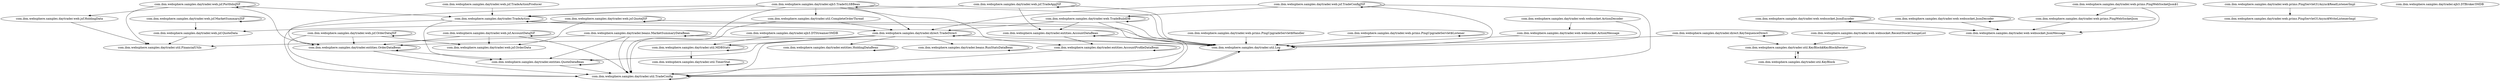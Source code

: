 strict digraph G {
  ActionMessage [ label="com.ibm.websphere.samples.daytrader.web.websocket.ActionMessage" ];
  Log [ label="com.ibm.websphere.samples.daytrader.util.Log" ];
  ActionMessage [ label="com.ibm.websphere.samples.daytrader.web.websocket.ActionMessage" ];
  Log [ label="com.ibm.websphere.samples.daytrader.util.Log" ];
  ActionMessage [ label="com.ibm.websphere.samples.daytrader.web.websocket.ActionMessage" ];
  Log [ label="com.ibm.websphere.samples.daytrader.util.Log" ];
  ActionMessage [ label="com.ibm.websphere.samples.daytrader.web.websocket.ActionMessage" ];
  Log [ label="com.ibm.websphere.samples.daytrader.util.Log" ];
  PingWebSocketJson [ label="com.ibm.websphere.samples.daytrader.web.prims.PingWebSocketJson" ];
  JsonMessage [ label="com.ibm.websphere.samples.daytrader.web.websocket.JsonMessage" ];
  PingWebSocketJson [ label="com.ibm.websphere.samples.daytrader.web.prims.PingWebSocketJson" ];
  JsonMessage [ label="com.ibm.websphere.samples.daytrader.web.websocket.JsonMessage" ];
  PingWebSocketJson [ label="com.ibm.websphere.samples.daytrader.web.prims.PingWebSocketJson" ];
  JsonMessage [ label="com.ibm.websphere.samples.daytrader.web.websocket.JsonMessage" ];
  TimerStat [ label="com.ibm.websphere.samples.daytrader.util.TimerStat" ];
  TimerStat [ label="com.ibm.websphere.samples.daytrader.util.TimerStat" ];
  TimerStat [ label="com.ibm.websphere.samples.daytrader.util.TimerStat" ];
  TimerStat [ label="com.ibm.websphere.samples.daytrader.util.TimerStat" ];
  PingUpgradeServlet_Handler [ label="com.ibm.websphere.samples.daytrader.web.prims.PingUpgradeServlet$Handler" ];
  Log [ label="com.ibm.websphere.samples.daytrader.util.Log" ];
  PingUpgradeServlet_Handler [ label="com.ibm.websphere.samples.daytrader.web.prims.PingUpgradeServlet$Handler" ];
  Log [ label="com.ibm.websphere.samples.daytrader.util.Log" ];
  TradeActionProducer [ label="com.ibm.websphere.samples.daytrader.web.jsf.TradeActionProducer" ];
  TradeAction [ label="com.ibm.websphere.samples.daytrader.TradeAction" ];
  KeySequenceDirect [ label="com.ibm.websphere.samples.daytrader.direct.KeySequenceDirect" ];
  KeySequenceDirect [ label="com.ibm.websphere.samples.daytrader.direct.KeySequenceDirect" ];
  KeySequenceDirect [ label="com.ibm.websphere.samples.daytrader.direct.KeySequenceDirect" ];
  KeyBlock_KeyBlockIterator [ label="com.ibm.websphere.samples.daytrader.util.KeyBlock$KeyBlockIterator" ];
  KeySequenceDirect [ label="com.ibm.websphere.samples.daytrader.direct.KeySequenceDirect" ];
  KeySequenceDirect [ label="com.ibm.websphere.samples.daytrader.direct.KeySequenceDirect" ];
  KeySequenceDirect [ label="com.ibm.websphere.samples.daytrader.direct.KeySequenceDirect" ];
  KeyBlock_KeyBlockIterator [ label="com.ibm.websphere.samples.daytrader.util.KeyBlock$KeyBlockIterator" ];
  KeySequenceDirect [ label="com.ibm.websphere.samples.daytrader.direct.KeySequenceDirect" ];
  Log [ label="com.ibm.websphere.samples.daytrader.util.Log" ];
  KeySequenceDirect [ label="com.ibm.websphere.samples.daytrader.direct.KeySequenceDirect" ];
  Log [ label="com.ibm.websphere.samples.daytrader.util.Log" ];
  TradeBuildDB [ label="com.ibm.websphere.samples.daytrader.web.TradeBuildDB" ];
  TradeBuildDB [ label="com.ibm.websphere.samples.daytrader.web.TradeBuildDB" ];
  TradeBuildDB [ label="com.ibm.websphere.samples.daytrader.web.TradeBuildDB" ];
  TradeDirect [ label="com.ibm.websphere.samples.daytrader.direct.TradeDirect" ];
  TradeBuildDB [ label="com.ibm.websphere.samples.daytrader.web.TradeBuildDB" ];
  TradeBuildDB [ label="com.ibm.websphere.samples.daytrader.web.TradeBuildDB" ];
  TradeBuildDB [ label="com.ibm.websphere.samples.daytrader.web.TradeBuildDB" ];
  Log [ label="com.ibm.websphere.samples.daytrader.util.Log" ];
  TradeBuildDB [ label="com.ibm.websphere.samples.daytrader.web.TradeBuildDB" ];
  TradeDirect [ label="com.ibm.websphere.samples.daytrader.direct.TradeDirect" ];
  TradeBuildDB [ label="com.ibm.websphere.samples.daytrader.web.TradeBuildDB" ];
  Log [ label="com.ibm.websphere.samples.daytrader.util.Log" ];
  TradeBuildDB [ label="com.ibm.websphere.samples.daytrader.web.TradeBuildDB" ];
  TradeConfig [ label="com.ibm.websphere.samples.daytrader.util.TradeConfig" ];
  TradeBuildDB [ label="com.ibm.websphere.samples.daytrader.web.TradeBuildDB" ];
  TradeDirect [ label="com.ibm.websphere.samples.daytrader.direct.TradeDirect" ];
  TradeBuildDB [ label="com.ibm.websphere.samples.daytrader.web.TradeBuildDB" ];
  Log [ label="com.ibm.websphere.samples.daytrader.util.Log" ];
  TradeBuildDB [ label="com.ibm.websphere.samples.daytrader.web.TradeBuildDB" ];
  TradeConfig [ label="com.ibm.websphere.samples.daytrader.util.TradeConfig" ];
  TradeBuildDB [ label="com.ibm.websphere.samples.daytrader.web.TradeBuildDB" ];
  TradeConfig [ label="com.ibm.websphere.samples.daytrader.util.TradeConfig" ];
  TradeBuildDB [ label="com.ibm.websphere.samples.daytrader.web.TradeBuildDB" ];
  TradeDirect [ label="com.ibm.websphere.samples.daytrader.direct.TradeDirect" ];
  TradeBuildDB [ label="com.ibm.websphere.samples.daytrader.web.TradeBuildDB" ];
  Log [ label="com.ibm.websphere.samples.daytrader.util.Log" ];
  TradeBuildDB [ label="com.ibm.websphere.samples.daytrader.web.TradeBuildDB" ];
  TradeConfig [ label="com.ibm.websphere.samples.daytrader.util.TradeConfig" ];
  TradeBuildDB [ label="com.ibm.websphere.samples.daytrader.web.TradeBuildDB" ];
  TradeConfig [ label="com.ibm.websphere.samples.daytrader.util.TradeConfig" ];
  TradeBuildDB [ label="com.ibm.websphere.samples.daytrader.web.TradeBuildDB" ];
  TradeConfig [ label="com.ibm.websphere.samples.daytrader.util.TradeConfig" ];
  TradeBuildDB [ label="com.ibm.websphere.samples.daytrader.web.TradeBuildDB" ];
  TradeConfig [ label="com.ibm.websphere.samples.daytrader.util.TradeConfig" ];
  TradeBuildDB [ label="com.ibm.websphere.samples.daytrader.web.TradeBuildDB" ];
  TradeConfig [ label="com.ibm.websphere.samples.daytrader.util.TradeConfig" ];
  TradeBuildDB [ label="com.ibm.websphere.samples.daytrader.web.TradeBuildDB" ];
  TradeConfig [ label="com.ibm.websphere.samples.daytrader.util.TradeConfig" ];
  TradeBuildDB [ label="com.ibm.websphere.samples.daytrader.web.TradeBuildDB" ];
  TradeConfig [ label="com.ibm.websphere.samples.daytrader.util.TradeConfig" ];
  TradeBuildDB [ label="com.ibm.websphere.samples.daytrader.web.TradeBuildDB" ];
  TradeDirect [ label="com.ibm.websphere.samples.daytrader.direct.TradeDirect" ];
  TradeBuildDB [ label="com.ibm.websphere.samples.daytrader.web.TradeBuildDB" ];
  AccountDataBean [ label="com.ibm.websphere.samples.daytrader.entities.AccountDataBean" ];
  TradeBuildDB [ label="com.ibm.websphere.samples.daytrader.web.TradeBuildDB" ];
  TradeConfig [ label="com.ibm.websphere.samples.daytrader.util.TradeConfig" ];
  TradeBuildDB [ label="com.ibm.websphere.samples.daytrader.web.TradeBuildDB" ];
  TradeConfig [ label="com.ibm.websphere.samples.daytrader.util.TradeConfig" ];
  TradeBuildDB [ label="com.ibm.websphere.samples.daytrader.web.TradeBuildDB" ];
  TradeConfig [ label="com.ibm.websphere.samples.daytrader.util.TradeConfig" ];
  TradeBuildDB [ label="com.ibm.websphere.samples.daytrader.web.TradeBuildDB" ];
  TradeConfig [ label="com.ibm.websphere.samples.daytrader.util.TradeConfig" ];
  TradeBuildDB [ label="com.ibm.websphere.samples.daytrader.web.TradeBuildDB" ];
  TradeDirect [ label="com.ibm.websphere.samples.daytrader.direct.TradeDirect" ];
  TradeBuildDB [ label="com.ibm.websphere.samples.daytrader.web.TradeBuildDB" ];
  Log [ label="com.ibm.websphere.samples.daytrader.util.Log" ];
  TradeBuildDB [ label="com.ibm.websphere.samples.daytrader.web.TradeBuildDB" ];
  Log [ label="com.ibm.websphere.samples.daytrader.util.Log" ];
  TradeBuildDB [ label="com.ibm.websphere.samples.daytrader.web.TradeBuildDB" ];
  Log [ label="com.ibm.websphere.samples.daytrader.util.Log" ];
  TradeBuildDB [ label="com.ibm.websphere.samples.daytrader.web.TradeBuildDB" ];
  Log [ label="com.ibm.websphere.samples.daytrader.util.Log" ];
  TradeBuildDB [ label="com.ibm.websphere.samples.daytrader.web.TradeBuildDB" ];
  Log [ label="com.ibm.websphere.samples.daytrader.util.Log" ];
  TradeBuildDB [ label="com.ibm.websphere.samples.daytrader.web.TradeBuildDB" ];
  Log [ label="com.ibm.websphere.samples.daytrader.util.Log" ];
  TradeBuildDB [ label="com.ibm.websphere.samples.daytrader.web.TradeBuildDB" ];
  TradeBuildDB [ label="com.ibm.websphere.samples.daytrader.web.TradeBuildDB" ];
  TradeSLSBBean [ label="com.ibm.websphere.samples.daytrader.ejb3.TradeSLSBBean" ];
  Log [ label="com.ibm.websphere.samples.daytrader.util.Log" ];
  TradeSLSBBean [ label="com.ibm.websphere.samples.daytrader.ejb3.TradeSLSBBean" ];
  Log [ label="com.ibm.websphere.samples.daytrader.util.Log" ];
  TradeSLSBBean [ label="com.ibm.websphere.samples.daytrader.ejb3.TradeSLSBBean" ];
  Log [ label="com.ibm.websphere.samples.daytrader.util.Log" ];
  TradeSLSBBean [ label="com.ibm.websphere.samples.daytrader.ejb3.TradeSLSBBean" ];
  Log [ label="com.ibm.websphere.samples.daytrader.util.Log" ];
  TradeSLSBBean [ label="com.ibm.websphere.samples.daytrader.ejb3.TradeSLSBBean" ];
  Log [ label="com.ibm.websphere.samples.daytrader.util.Log" ];
  TradeSLSBBean [ label="com.ibm.websphere.samples.daytrader.ejb3.TradeSLSBBean" ];
  Log [ label="com.ibm.websphere.samples.daytrader.util.Log" ];
  TradeSLSBBean [ label="com.ibm.websphere.samples.daytrader.ejb3.TradeSLSBBean" ];
  TradeSLSBBean [ label="com.ibm.websphere.samples.daytrader.ejb3.TradeSLSBBean" ];
  TradeSLSBBean [ label="com.ibm.websphere.samples.daytrader.ejb3.TradeSLSBBean" ];
  OrderDataBean [ label="com.ibm.websphere.samples.daytrader.entities.OrderDataBean" ];
  TradeSLSBBean [ label="com.ibm.websphere.samples.daytrader.ejb3.TradeSLSBBean" ];
  OrderDataBean [ label="com.ibm.websphere.samples.daytrader.entities.OrderDataBean" ];
  TradeSLSBBean [ label="com.ibm.websphere.samples.daytrader.ejb3.TradeSLSBBean" ];
  TradeSLSBBean [ label="com.ibm.websphere.samples.daytrader.ejb3.TradeSLSBBean" ];
  TradeSLSBBean [ label="com.ibm.websphere.samples.daytrader.ejb3.TradeSLSBBean" ];
  TradeSLSBBean [ label="com.ibm.websphere.samples.daytrader.ejb3.TradeSLSBBean" ];
  TradeSLSBBean [ label="com.ibm.websphere.samples.daytrader.ejb3.TradeSLSBBean" ];
  Log [ label="com.ibm.websphere.samples.daytrader.util.Log" ];
  TradeSLSBBean [ label="com.ibm.websphere.samples.daytrader.ejb3.TradeSLSBBean" ];
  Log [ label="com.ibm.websphere.samples.daytrader.util.Log" ];
  TradeSLSBBean [ label="com.ibm.websphere.samples.daytrader.ejb3.TradeSLSBBean" ];
  Log [ label="com.ibm.websphere.samples.daytrader.util.Log" ];
  TradeSLSBBean [ label="com.ibm.websphere.samples.daytrader.ejb3.TradeSLSBBean" ];
  Log [ label="com.ibm.websphere.samples.daytrader.util.Log" ];
  TradeSLSBBean [ label="com.ibm.websphere.samples.daytrader.ejb3.TradeSLSBBean" ];
  OrderDataBean [ label="com.ibm.websphere.samples.daytrader.entities.OrderDataBean" ];
  TradeSLSBBean [ label="com.ibm.websphere.samples.daytrader.ejb3.TradeSLSBBean" ];
  OrderDataBean [ label="com.ibm.websphere.samples.daytrader.entities.OrderDataBean" ];
  TradeSLSBBean [ label="com.ibm.websphere.samples.daytrader.ejb3.TradeSLSBBean" ];
  TradeSLSBBean [ label="com.ibm.websphere.samples.daytrader.ejb3.TradeSLSBBean" ];
  TradeSLSBBean [ label="com.ibm.websphere.samples.daytrader.ejb3.TradeSLSBBean" ];
  OrderDataBean [ label="com.ibm.websphere.samples.daytrader.entities.OrderDataBean" ];
  TradeSLSBBean [ label="com.ibm.websphere.samples.daytrader.ejb3.TradeSLSBBean" ];
  OrderDataBean [ label="com.ibm.websphere.samples.daytrader.entities.OrderDataBean" ];
  TradeSLSBBean [ label="com.ibm.websphere.samples.daytrader.ejb3.TradeSLSBBean" ];
  TradeSLSBBean [ label="com.ibm.websphere.samples.daytrader.ejb3.TradeSLSBBean" ];
  TradeSLSBBean [ label="com.ibm.websphere.samples.daytrader.ejb3.TradeSLSBBean" ];
  TradeSLSBBean [ label="com.ibm.websphere.samples.daytrader.ejb3.TradeSLSBBean" ];
  TradeSLSBBean [ label="com.ibm.websphere.samples.daytrader.ejb3.TradeSLSBBean" ];
  Log [ label="com.ibm.websphere.samples.daytrader.util.Log" ];
  TradeSLSBBean [ label="com.ibm.websphere.samples.daytrader.ejb3.TradeSLSBBean" ];
  Log [ label="com.ibm.websphere.samples.daytrader.util.Log" ];
  TradeSLSBBean [ label="com.ibm.websphere.samples.daytrader.ejb3.TradeSLSBBean" ];
  Log [ label="com.ibm.websphere.samples.daytrader.util.Log" ];
  TradeSLSBBean [ label="com.ibm.websphere.samples.daytrader.ejb3.TradeSLSBBean" ];
  TradeConfig [ label="com.ibm.websphere.samples.daytrader.util.TradeConfig" ];
  TradeSLSBBean [ label="com.ibm.websphere.samples.daytrader.ejb3.TradeSLSBBean" ];
  CompleteOrderThread [ label="com.ibm.websphere.samples.daytrader.util.CompleteOrderThread" ];
  TradeSLSBBean [ label="com.ibm.websphere.samples.daytrader.ejb3.TradeSLSBBean" ];
  Log [ label="com.ibm.websphere.samples.daytrader.util.Log" ];
  TradeSLSBBean [ label="com.ibm.websphere.samples.daytrader.ejb3.TradeSLSBBean" ];
  Log [ label="com.ibm.websphere.samples.daytrader.util.Log" ];
  TradeSLSBBean [ label="com.ibm.websphere.samples.daytrader.ejb3.TradeSLSBBean" ];
  Log [ label="com.ibm.websphere.samples.daytrader.util.Log" ];
  TradeSLSBBean [ label="com.ibm.websphere.samples.daytrader.ejb3.TradeSLSBBean" ];
  Log [ label="com.ibm.websphere.samples.daytrader.util.Log" ];
  TradeSLSBBean [ label="com.ibm.websphere.samples.daytrader.ejb3.TradeSLSBBean" ];
  TradeSLSBBean [ label="com.ibm.websphere.samples.daytrader.ejb3.TradeSLSBBean" ];
  TradeSLSBBean [ label="com.ibm.websphere.samples.daytrader.ejb3.TradeSLSBBean" ];
  Log [ label="com.ibm.websphere.samples.daytrader.util.Log" ];
  TradeSLSBBean [ label="com.ibm.websphere.samples.daytrader.ejb3.TradeSLSBBean" ];
  Log [ label="com.ibm.websphere.samples.daytrader.util.Log" ];
  TradeSLSBBean [ label="com.ibm.websphere.samples.daytrader.ejb3.TradeSLSBBean" ];
  TradeAction [ label="com.ibm.websphere.samples.daytrader.TradeAction" ];
  TradeSLSBBean [ label="com.ibm.websphere.samples.daytrader.ejb3.TradeSLSBBean" ];
  TradeAction [ label="com.ibm.websphere.samples.daytrader.TradeAction" ];
  TradeSLSBBean [ label="com.ibm.websphere.samples.daytrader.ejb3.TradeSLSBBean" ];
  Log [ label="com.ibm.websphere.samples.daytrader.util.Log" ];
  TradeSLSBBean [ label="com.ibm.websphere.samples.daytrader.ejb3.TradeSLSBBean" ];
  Log [ label="com.ibm.websphere.samples.daytrader.util.Log" ];
  TradeSLSBBean [ label="com.ibm.websphere.samples.daytrader.ejb3.TradeSLSBBean" ];
  Log [ label="com.ibm.websphere.samples.daytrader.util.Log" ];
  TradeSLSBBean [ label="com.ibm.websphere.samples.daytrader.ejb3.TradeSLSBBean" ];
  Log [ label="com.ibm.websphere.samples.daytrader.util.Log" ];
  TradeSLSBBean [ label="com.ibm.websphere.samples.daytrader.ejb3.TradeSLSBBean" ];
  Log [ label="com.ibm.websphere.samples.daytrader.util.Log" ];
  TradeSLSBBean [ label="com.ibm.websphere.samples.daytrader.ejb3.TradeSLSBBean" ];
  Log [ label="com.ibm.websphere.samples.daytrader.util.Log" ];
  TradeSLSBBean [ label="com.ibm.websphere.samples.daytrader.ejb3.TradeSLSBBean" ];
  TradeConfig [ label="com.ibm.websphere.samples.daytrader.util.TradeConfig" ];
  TradeSLSBBean [ label="com.ibm.websphere.samples.daytrader.ejb3.TradeSLSBBean" ];
  Log [ label="com.ibm.websphere.samples.daytrader.util.Log" ];
  TradeSLSBBean [ label="com.ibm.websphere.samples.daytrader.ejb3.TradeSLSBBean" ];
  Log [ label="com.ibm.websphere.samples.daytrader.util.Log" ];
  TradeSLSBBean [ label="com.ibm.websphere.samples.daytrader.ejb3.TradeSLSBBean" ];
  Log [ label="com.ibm.websphere.samples.daytrader.util.Log" ];
  TradeSLSBBean [ label="com.ibm.websphere.samples.daytrader.ejb3.TradeSLSBBean" ];
  Log [ label="com.ibm.websphere.samples.daytrader.util.Log" ];
  TradeSLSBBean [ label="com.ibm.websphere.samples.daytrader.ejb3.TradeSLSBBean" ];
  Log [ label="com.ibm.websphere.samples.daytrader.util.Log" ];
  TradeSLSBBean [ label="com.ibm.websphere.samples.daytrader.ejb3.TradeSLSBBean" ];
  Log [ label="com.ibm.websphere.samples.daytrader.util.Log" ];
  TradeSLSBBean [ label="com.ibm.websphere.samples.daytrader.ejb3.TradeSLSBBean" ];
  Log [ label="com.ibm.websphere.samples.daytrader.util.Log" ];
  TradeSLSBBean [ label="com.ibm.websphere.samples.daytrader.ejb3.TradeSLSBBean" ];
  Log [ label="com.ibm.websphere.samples.daytrader.util.Log" ];
  TradeSLSBBean [ label="com.ibm.websphere.samples.daytrader.ejb3.TradeSLSBBean" ];
  Log [ label="com.ibm.websphere.samples.daytrader.util.Log" ];
  TradeSLSBBean [ label="com.ibm.websphere.samples.daytrader.ejb3.TradeSLSBBean" ];
  Log [ label="com.ibm.websphere.samples.daytrader.util.Log" ];
  TradeSLSBBean [ label="com.ibm.websphere.samples.daytrader.ejb3.TradeSLSBBean" ];
  Log [ label="com.ibm.websphere.samples.daytrader.util.Log" ];
  TradeSLSBBean [ label="com.ibm.websphere.samples.daytrader.ejb3.TradeSLSBBean" ];
  Log [ label="com.ibm.websphere.samples.daytrader.util.Log" ];
  TradeSLSBBean [ label="com.ibm.websphere.samples.daytrader.ejb3.TradeSLSBBean" ];
  Log [ label="com.ibm.websphere.samples.daytrader.util.Log" ];
  TradeSLSBBean [ label="com.ibm.websphere.samples.daytrader.ejb3.TradeSLSBBean" ];
  Log [ label="com.ibm.websphere.samples.daytrader.util.Log" ];
  TradeSLSBBean [ label="com.ibm.websphere.samples.daytrader.ejb3.TradeSLSBBean" ];
  Log [ label="com.ibm.websphere.samples.daytrader.util.Log" ];
  TradeSLSBBean [ label="com.ibm.websphere.samples.daytrader.ejb3.TradeSLSBBean" ];
  AccountProfileDataBean [ label="com.ibm.websphere.samples.daytrader.entities.AccountProfileDataBean" ];
  TradeSLSBBean [ label="com.ibm.websphere.samples.daytrader.ejb3.TradeSLSBBean" ];
  AccountProfileDataBean [ label="com.ibm.websphere.samples.daytrader.entities.AccountProfileDataBean" ];
  TradeSLSBBean [ label="com.ibm.websphere.samples.daytrader.ejb3.TradeSLSBBean" ];
  AccountProfileDataBean [ label="com.ibm.websphere.samples.daytrader.entities.AccountProfileDataBean" ];
  TradeSLSBBean [ label="com.ibm.websphere.samples.daytrader.ejb3.TradeSLSBBean" ];
  AccountProfileDataBean [ label="com.ibm.websphere.samples.daytrader.entities.AccountProfileDataBean" ];
  TradeSLSBBean [ label="com.ibm.websphere.samples.daytrader.ejb3.TradeSLSBBean" ];
  AccountProfileDataBean [ label="com.ibm.websphere.samples.daytrader.entities.AccountProfileDataBean" ];
  TradeSLSBBean [ label="com.ibm.websphere.samples.daytrader.ejb3.TradeSLSBBean" ];
  AccountProfileDataBean [ label="com.ibm.websphere.samples.daytrader.entities.AccountProfileDataBean" ];
  TradeSLSBBean [ label="com.ibm.websphere.samples.daytrader.ejb3.TradeSLSBBean" ];
  Log [ label="com.ibm.websphere.samples.daytrader.util.Log" ];
  TradeSLSBBean [ label="com.ibm.websphere.samples.daytrader.ejb3.TradeSLSBBean" ];
  Log [ label="com.ibm.websphere.samples.daytrader.util.Log" ];
  TradeSLSBBean [ label="com.ibm.websphere.samples.daytrader.ejb3.TradeSLSBBean" ];
  Log [ label="com.ibm.websphere.samples.daytrader.util.Log" ];
  TradeSLSBBean [ label="com.ibm.websphere.samples.daytrader.ejb3.TradeSLSBBean" ];
  Log [ label="com.ibm.websphere.samples.daytrader.util.Log" ];
  TradeSLSBBean [ label="com.ibm.websphere.samples.daytrader.ejb3.TradeSLSBBean" ];
  Log [ label="com.ibm.websphere.samples.daytrader.util.Log" ];
  TradeSLSBBean [ label="com.ibm.websphere.samples.daytrader.ejb3.TradeSLSBBean" ];
  Log [ label="com.ibm.websphere.samples.daytrader.util.Log" ];
  TradeSLSBBean [ label="com.ibm.websphere.samples.daytrader.ejb3.TradeSLSBBean" ];
  Log [ label="com.ibm.websphere.samples.daytrader.util.Log" ];
  TradeSLSBBean [ label="com.ibm.websphere.samples.daytrader.ejb3.TradeSLSBBean" ];
  Log [ label="com.ibm.websphere.samples.daytrader.util.Log" ];
  TradeSLSBBean [ label="com.ibm.websphere.samples.daytrader.ejb3.TradeSLSBBean" ];
  Log [ label="com.ibm.websphere.samples.daytrader.util.Log" ];
  TradeSLSBBean [ label="com.ibm.websphere.samples.daytrader.ejb3.TradeSLSBBean" ];
  Log [ label="com.ibm.websphere.samples.daytrader.util.Log" ];
  TradeSLSBBean [ label="com.ibm.websphere.samples.daytrader.ejb3.TradeSLSBBean" ];
  TradeDirect [ label="com.ibm.websphere.samples.daytrader.direct.TradeDirect" ];
  TradeSLSBBean [ label="com.ibm.websphere.samples.daytrader.ejb3.TradeSLSBBean" ];
  TradeDirect [ label="com.ibm.websphere.samples.daytrader.direct.TradeDirect" ];
  TradeSLSBBean [ label="com.ibm.websphere.samples.daytrader.ejb3.TradeSLSBBean" ];
  Log [ label="com.ibm.websphere.samples.daytrader.util.Log" ];
  TradeSLSBBean [ label="com.ibm.websphere.samples.daytrader.ejb3.TradeSLSBBean" ];
  Log [ label="com.ibm.websphere.samples.daytrader.util.Log" ];
  TradeSLSBBean [ label="com.ibm.websphere.samples.daytrader.ejb3.TradeSLSBBean" ];
  Log [ label="com.ibm.websphere.samples.daytrader.util.Log" ];
  TradeSLSBBean [ label="com.ibm.websphere.samples.daytrader.ejb3.TradeSLSBBean" ];
  Log [ label="com.ibm.websphere.samples.daytrader.util.Log" ];
  TradeSLSBBean [ label="com.ibm.websphere.samples.daytrader.ejb3.TradeSLSBBean" ];
  Log [ label="com.ibm.websphere.samples.daytrader.util.Log" ];
  TradeSLSBBean [ label="com.ibm.websphere.samples.daytrader.ejb3.TradeSLSBBean" ];
  Log [ label="com.ibm.websphere.samples.daytrader.util.Log" ];
  TradeSLSBBean [ label="com.ibm.websphere.samples.daytrader.ejb3.TradeSLSBBean" ];
  TradeConfig [ label="com.ibm.websphere.samples.daytrader.util.TradeConfig" ];
  TradeSLSBBean [ label="com.ibm.websphere.samples.daytrader.ejb3.TradeSLSBBean" ];
  Log [ label="com.ibm.websphere.samples.daytrader.util.Log" ];
  TradeSLSBBean [ label="com.ibm.websphere.samples.daytrader.ejb3.TradeSLSBBean" ];
  TradeConfig [ label="com.ibm.websphere.samples.daytrader.util.TradeConfig" ];
  TradeSLSBBean [ label="com.ibm.websphere.samples.daytrader.ejb3.TradeSLSBBean" ];
  Log [ label="com.ibm.websphere.samples.daytrader.util.Log" ];
  RunStatsDataBean [ label="com.ibm.websphere.samples.daytrader.beans.RunStatsDataBean" ];
  RunStatsDataBean [ label="com.ibm.websphere.samples.daytrader.beans.RunStatsDataBean" ];
  RunStatsDataBean [ label="com.ibm.websphere.samples.daytrader.beans.RunStatsDataBean" ];
  RunStatsDataBean [ label="com.ibm.websphere.samples.daytrader.beans.RunStatsDataBean" ];
  RunStatsDataBean [ label="com.ibm.websphere.samples.daytrader.beans.RunStatsDataBean" ];
  RunStatsDataBean [ label="com.ibm.websphere.samples.daytrader.beans.RunStatsDataBean" ];
  RunStatsDataBean [ label="com.ibm.websphere.samples.daytrader.beans.RunStatsDataBean" ];
  RunStatsDataBean [ label="com.ibm.websphere.samples.daytrader.beans.RunStatsDataBean" ];
  RunStatsDataBean [ label="com.ibm.websphere.samples.daytrader.beans.RunStatsDataBean" ];
  RunStatsDataBean [ label="com.ibm.websphere.samples.daytrader.beans.RunStatsDataBean" ];
  RunStatsDataBean [ label="com.ibm.websphere.samples.daytrader.beans.RunStatsDataBean" ];
  RunStatsDataBean [ label="com.ibm.websphere.samples.daytrader.beans.RunStatsDataBean" ];
  RunStatsDataBean [ label="com.ibm.websphere.samples.daytrader.beans.RunStatsDataBean" ];
  RunStatsDataBean [ label="com.ibm.websphere.samples.daytrader.beans.RunStatsDataBean" ];
  RunStatsDataBean [ label="com.ibm.websphere.samples.daytrader.beans.RunStatsDataBean" ];
  RunStatsDataBean [ label="com.ibm.websphere.samples.daytrader.beans.RunStatsDataBean" ];
  RunStatsDataBean [ label="com.ibm.websphere.samples.daytrader.beans.RunStatsDataBean" ];
  RunStatsDataBean [ label="com.ibm.websphere.samples.daytrader.beans.RunStatsDataBean" ];
  RunStatsDataBean [ label="com.ibm.websphere.samples.daytrader.beans.RunStatsDataBean" ];
  RunStatsDataBean [ label="com.ibm.websphere.samples.daytrader.beans.RunStatsDataBean" ];
  RunStatsDataBean [ label="com.ibm.websphere.samples.daytrader.beans.RunStatsDataBean" ];
  RunStatsDataBean [ label="com.ibm.websphere.samples.daytrader.beans.RunStatsDataBean" ];
  PortfolioJSF [ label="com.ibm.websphere.samples.daytrader.web.jsf.PortfolioJSF" ];
  HoldingData [ label="com.ibm.websphere.samples.daytrader.web.jsf.HoldingData" ];
  PortfolioJSF [ label="com.ibm.websphere.samples.daytrader.web.jsf.PortfolioJSF" ];
  HoldingData [ label="com.ibm.websphere.samples.daytrader.web.jsf.HoldingData" ];
  PortfolioJSF [ label="com.ibm.websphere.samples.daytrader.web.jsf.PortfolioJSF" ];
  HoldingData [ label="com.ibm.websphere.samples.daytrader.web.jsf.HoldingData" ];
  PortfolioJSF [ label="com.ibm.websphere.samples.daytrader.web.jsf.PortfolioJSF" ];
  HoldingData [ label="com.ibm.websphere.samples.daytrader.web.jsf.HoldingData" ];
  PortfolioJSF [ label="com.ibm.websphere.samples.daytrader.web.jsf.PortfolioJSF" ];
  HoldingData [ label="com.ibm.websphere.samples.daytrader.web.jsf.HoldingData" ];
  PortfolioJSF [ label="com.ibm.websphere.samples.daytrader.web.jsf.PortfolioJSF" ];
  HoldingData [ label="com.ibm.websphere.samples.daytrader.web.jsf.HoldingData" ];
  PortfolioJSF [ label="com.ibm.websphere.samples.daytrader.web.jsf.PortfolioJSF" ];
  HoldingData [ label="com.ibm.websphere.samples.daytrader.web.jsf.HoldingData" ];
  PortfolioJSF [ label="com.ibm.websphere.samples.daytrader.web.jsf.PortfolioJSF" ];
  HoldingData [ label="com.ibm.websphere.samples.daytrader.web.jsf.HoldingData" ];
  PortfolioJSF [ label="com.ibm.websphere.samples.daytrader.web.jsf.PortfolioJSF" ];
  HoldingData [ label="com.ibm.websphere.samples.daytrader.web.jsf.HoldingData" ];
  PortfolioJSF [ label="com.ibm.websphere.samples.daytrader.web.jsf.PortfolioJSF" ];
  HoldingData [ label="com.ibm.websphere.samples.daytrader.web.jsf.HoldingData" ];
  PortfolioJSF [ label="com.ibm.websphere.samples.daytrader.web.jsf.PortfolioJSF" ];
  FinancialUtils [ label="com.ibm.websphere.samples.daytrader.util.FinancialUtils" ];
  PortfolioJSF [ label="com.ibm.websphere.samples.daytrader.web.jsf.PortfolioJSF" ];
  PortfolioJSF [ label="com.ibm.websphere.samples.daytrader.web.jsf.PortfolioJSF" ];
  PortfolioJSF [ label="com.ibm.websphere.samples.daytrader.web.jsf.PortfolioJSF" ];
  TradeAction [ label="com.ibm.websphere.samples.daytrader.TradeAction" ];
  PortfolioJSF [ label="com.ibm.websphere.samples.daytrader.web.jsf.PortfolioJSF" ];
  TradeAction [ label="com.ibm.websphere.samples.daytrader.TradeAction" ];
  PortfolioJSF [ label="com.ibm.websphere.samples.daytrader.web.jsf.PortfolioJSF" ];
  OrderDataBean [ label="com.ibm.websphere.samples.daytrader.entities.OrderDataBean" ];
  PortfolioJSF [ label="com.ibm.websphere.samples.daytrader.web.jsf.PortfolioJSF" ];
  OrderDataBean [ label="com.ibm.websphere.samples.daytrader.entities.OrderDataBean" ];
  PortfolioJSF [ label="com.ibm.websphere.samples.daytrader.web.jsf.PortfolioJSF" ];
  OrderDataBean [ label="com.ibm.websphere.samples.daytrader.entities.OrderDataBean" ];
  PortfolioJSF [ label="com.ibm.websphere.samples.daytrader.web.jsf.PortfolioJSF" ];
  OrderDataBean [ label="com.ibm.websphere.samples.daytrader.entities.OrderDataBean" ];
  PortfolioJSF [ label="com.ibm.websphere.samples.daytrader.web.jsf.PortfolioJSF" ];
  OrderDataBean [ label="com.ibm.websphere.samples.daytrader.entities.OrderDataBean" ];
  PortfolioJSF [ label="com.ibm.websphere.samples.daytrader.web.jsf.PortfolioJSF" ];
  OrderDataBean [ label="com.ibm.websphere.samples.daytrader.entities.OrderDataBean" ];
  PortfolioJSF [ label="com.ibm.websphere.samples.daytrader.web.jsf.PortfolioJSF" ];
  OrderDataBean [ label="com.ibm.websphere.samples.daytrader.entities.OrderDataBean" ];
  PortfolioJSF [ label="com.ibm.websphere.samples.daytrader.web.jsf.PortfolioJSF" ];
  OrderDataBean [ label="com.ibm.websphere.samples.daytrader.entities.OrderDataBean" ];
  PortfolioJSF [ label="com.ibm.websphere.samples.daytrader.web.jsf.PortfolioJSF" ];
  OrderData [ label="com.ibm.websphere.samples.daytrader.web.jsf.OrderData" ];
  PortfolioJSF [ label="com.ibm.websphere.samples.daytrader.web.jsf.PortfolioJSF" ];
  FinancialUtils [ label="com.ibm.websphere.samples.daytrader.util.FinancialUtils" ];
  MarketSummaryDataBean [ label="com.ibm.websphere.samples.daytrader.beans.MarketSummaryDataBean" ];
  QuoteDataBean [ label="com.ibm.websphere.samples.daytrader.entities.QuoteDataBean" ];
  MarketSummaryDataBean [ label="com.ibm.websphere.samples.daytrader.beans.MarketSummaryDataBean" ];
  QuoteDataBean [ label="com.ibm.websphere.samples.daytrader.entities.QuoteDataBean" ];
  MarketSummaryDataBean [ label="com.ibm.websphere.samples.daytrader.beans.MarketSummaryDataBean" ];
  TradeConfig [ label="com.ibm.websphere.samples.daytrader.util.TradeConfig" ];
  MarketSummaryDataBean [ label="com.ibm.websphere.samples.daytrader.beans.MarketSummaryDataBean" ];
  TradeConfig [ label="com.ibm.websphere.samples.daytrader.util.TradeConfig" ];
  MarketSummaryDataBean [ label="com.ibm.websphere.samples.daytrader.beans.MarketSummaryDataBean" ];
  TradeConfig [ label="com.ibm.websphere.samples.daytrader.util.TradeConfig" ];
  MarketSummaryDataBean [ label="com.ibm.websphere.samples.daytrader.beans.MarketSummaryDataBean" ];
  MarketSummaryDataBean [ label="com.ibm.websphere.samples.daytrader.beans.MarketSummaryDataBean" ];
  MarketSummaryDataBean [ label="com.ibm.websphere.samples.daytrader.beans.MarketSummaryDataBean" ];
  MarketSummaryDataBean [ label="com.ibm.websphere.samples.daytrader.beans.MarketSummaryDataBean" ];
  MarketSummaryDataBean [ label="com.ibm.websphere.samples.daytrader.beans.MarketSummaryDataBean" ];
  MarketSummaryDataBean [ label="com.ibm.websphere.samples.daytrader.beans.MarketSummaryDataBean" ];
  MarketSummaryDataBean [ label="com.ibm.websphere.samples.daytrader.beans.MarketSummaryDataBean" ];
  MarketSummaryDataBean [ label="com.ibm.websphere.samples.daytrader.beans.MarketSummaryDataBean" ];
  MarketSummaryDataBean [ label="com.ibm.websphere.samples.daytrader.beans.MarketSummaryDataBean" ];
  MarketSummaryDataBean [ label="com.ibm.websphere.samples.daytrader.beans.MarketSummaryDataBean" ];
  MarketSummaryDataBean [ label="com.ibm.websphere.samples.daytrader.beans.MarketSummaryDataBean" ];
  MarketSummaryDataBean [ label="com.ibm.websphere.samples.daytrader.beans.MarketSummaryDataBean" ];
  MarketSummaryDataBean [ label="com.ibm.websphere.samples.daytrader.beans.MarketSummaryDataBean" ];
  MarketSummaryDataBean [ label="com.ibm.websphere.samples.daytrader.beans.MarketSummaryDataBean" ];
  MarketSummaryDataBean [ label="com.ibm.websphere.samples.daytrader.beans.MarketSummaryDataBean" ];
  MarketSummaryDataBean [ label="com.ibm.websphere.samples.daytrader.beans.MarketSummaryDataBean" ];
  MarketSummaryDataBean [ label="com.ibm.websphere.samples.daytrader.beans.MarketSummaryDataBean" ];
  MarketSummaryDataBean [ label="com.ibm.websphere.samples.daytrader.beans.MarketSummaryDataBean" ];
  MarketSummaryDataBean [ label="com.ibm.websphere.samples.daytrader.beans.MarketSummaryDataBean" ];
  MarketSummaryDataBean [ label="com.ibm.websphere.samples.daytrader.beans.MarketSummaryDataBean" ];
  MarketSummaryDataBean [ label="com.ibm.websphere.samples.daytrader.beans.MarketSummaryDataBean" ];
  MarketSummaryDataBean [ label="com.ibm.websphere.samples.daytrader.beans.MarketSummaryDataBean" ];
  MarketSummaryDataBean [ label="com.ibm.websphere.samples.daytrader.beans.MarketSummaryDataBean" ];
  MarketSummaryDataBean [ label="com.ibm.websphere.samples.daytrader.beans.MarketSummaryDataBean" ];
  MarketSummaryDataBean [ label="com.ibm.websphere.samples.daytrader.beans.MarketSummaryDataBean" ];
  MarketSummaryDataBean [ label="com.ibm.websphere.samples.daytrader.beans.MarketSummaryDataBean" ];
  MarketSummaryDataBean [ label="com.ibm.websphere.samples.daytrader.beans.MarketSummaryDataBean" ];
  MarketSummaryDataBean [ label="com.ibm.websphere.samples.daytrader.beans.MarketSummaryDataBean" ];
  MarketSummaryDataBean [ label="com.ibm.websphere.samples.daytrader.beans.MarketSummaryDataBean" ];
  MarketSummaryDataBean [ label="com.ibm.websphere.samples.daytrader.beans.MarketSummaryDataBean" ];
  MarketSummaryDataBean [ label="com.ibm.websphere.samples.daytrader.beans.MarketSummaryDataBean" ];
  MarketSummaryDataBean [ label="com.ibm.websphere.samples.daytrader.beans.MarketSummaryDataBean" ];
  MarketSummaryDataBean [ label="com.ibm.websphere.samples.daytrader.beans.MarketSummaryDataBean" ];
  MarketSummaryDataBean [ label="com.ibm.websphere.samples.daytrader.beans.MarketSummaryDataBean" ];
  MarketSummaryDataBean [ label="com.ibm.websphere.samples.daytrader.beans.MarketSummaryDataBean" ];
  MarketSummaryDataBean [ label="com.ibm.websphere.samples.daytrader.beans.MarketSummaryDataBean" ];
  MarketSummaryDataBean [ label="com.ibm.websphere.samples.daytrader.beans.MarketSummaryDataBean" ];
  MarketSummaryDataBean [ label="com.ibm.websphere.samples.daytrader.beans.MarketSummaryDataBean" ];
  MarketSummaryDataBean [ label="com.ibm.websphere.samples.daytrader.beans.MarketSummaryDataBean" ];
  Log [ label="com.ibm.websphere.samples.daytrader.util.Log" ];
  MarketSummaryDataBean [ label="com.ibm.websphere.samples.daytrader.beans.MarketSummaryDataBean" ];
  MarketSummaryDataBean [ label="com.ibm.websphere.samples.daytrader.beans.MarketSummaryDataBean" ];
  MarketSummaryDataBean [ label="com.ibm.websphere.samples.daytrader.beans.MarketSummaryDataBean" ];
  MarketSummaryDataBean [ label="com.ibm.websphere.samples.daytrader.beans.MarketSummaryDataBean" ];
  MarketSummaryDataBean [ label="com.ibm.websphere.samples.daytrader.beans.MarketSummaryDataBean" ];
  FinancialUtils [ label="com.ibm.websphere.samples.daytrader.util.FinancialUtils" ];
  TradeConfig [ label="com.ibm.websphere.samples.daytrader.util.TradeConfig" ];
  TradeConfig [ label="com.ibm.websphere.samples.daytrader.util.TradeConfig" ];
  TradeConfig [ label="com.ibm.websphere.samples.daytrader.util.TradeConfig" ];
  TradeConfig [ label="com.ibm.websphere.samples.daytrader.util.TradeConfig" ];
  TradeConfig [ label="com.ibm.websphere.samples.daytrader.util.TradeConfig" ];
  TradeConfig [ label="com.ibm.websphere.samples.daytrader.util.TradeConfig" ];
  TradeConfig [ label="com.ibm.websphere.samples.daytrader.util.TradeConfig" ];
  TradeConfig [ label="com.ibm.websphere.samples.daytrader.util.TradeConfig" ];
  TradeConfig [ label="com.ibm.websphere.samples.daytrader.util.TradeConfig" ];
  TradeConfig [ label="com.ibm.websphere.samples.daytrader.util.TradeConfig" ];
  TradeConfig [ label="com.ibm.websphere.samples.daytrader.util.TradeConfig" ];
  TradeConfig [ label="com.ibm.websphere.samples.daytrader.util.TradeConfig" ];
  TradeConfig [ label="com.ibm.websphere.samples.daytrader.util.TradeConfig" ];
  TradeConfig [ label="com.ibm.websphere.samples.daytrader.util.TradeConfig" ];
  TradeConfig [ label="com.ibm.websphere.samples.daytrader.util.TradeConfig" ];
  TradeConfig [ label="com.ibm.websphere.samples.daytrader.util.TradeConfig" ];
  TradeConfig [ label="com.ibm.websphere.samples.daytrader.util.TradeConfig" ];
  TradeConfig [ label="com.ibm.websphere.samples.daytrader.util.TradeConfig" ];
  TradeConfig [ label="com.ibm.websphere.samples.daytrader.util.TradeConfig" ];
  TradeConfig [ label="com.ibm.websphere.samples.daytrader.util.TradeConfig" ];
  TradeConfig [ label="com.ibm.websphere.samples.daytrader.util.TradeConfig" ];
  TradeConfig [ label="com.ibm.websphere.samples.daytrader.util.TradeConfig" ];
  TradeConfig [ label="com.ibm.websphere.samples.daytrader.util.TradeConfig" ];
  TradeConfig [ label="com.ibm.websphere.samples.daytrader.util.TradeConfig" ];
  TradeConfig [ label="com.ibm.websphere.samples.daytrader.util.TradeConfig" ];
  TradeConfig [ label="com.ibm.websphere.samples.daytrader.util.TradeConfig" ];
  TradeConfig [ label="com.ibm.websphere.samples.daytrader.util.TradeConfig" ];
  TradeConfig [ label="com.ibm.websphere.samples.daytrader.util.TradeConfig" ];
  TradeConfig [ label="com.ibm.websphere.samples.daytrader.util.TradeConfig" ];
  TradeConfig [ label="com.ibm.websphere.samples.daytrader.util.TradeConfig" ];
  TradeConfig [ label="com.ibm.websphere.samples.daytrader.util.TradeConfig" ];
  TradeConfig [ label="com.ibm.websphere.samples.daytrader.util.TradeConfig" ];
  TradeConfig [ label="com.ibm.websphere.samples.daytrader.util.TradeConfig" ];
  TradeConfig [ label="com.ibm.websphere.samples.daytrader.util.TradeConfig" ];
  TradeConfig [ label="com.ibm.websphere.samples.daytrader.util.TradeConfig" ];
  TradeConfig [ label="com.ibm.websphere.samples.daytrader.util.TradeConfig" ];
  TradeConfig [ label="com.ibm.websphere.samples.daytrader.util.TradeConfig" ];
  TradeConfig [ label="com.ibm.websphere.samples.daytrader.util.TradeConfig" ];
  TradeConfig [ label="com.ibm.websphere.samples.daytrader.util.TradeConfig" ];
  TradeConfig [ label="com.ibm.websphere.samples.daytrader.util.TradeConfig" ];
  TradeConfig [ label="com.ibm.websphere.samples.daytrader.util.TradeConfig" ];
  TradeConfig [ label="com.ibm.websphere.samples.daytrader.util.TradeConfig" ];
  TradeConfig [ label="com.ibm.websphere.samples.daytrader.util.TradeConfig" ];
  TradeConfig [ label="com.ibm.websphere.samples.daytrader.util.TradeConfig" ];
  TradeConfig [ label="com.ibm.websphere.samples.daytrader.util.TradeConfig" ];
  TradeConfig [ label="com.ibm.websphere.samples.daytrader.util.TradeConfig" ];
  TradeConfig [ label="com.ibm.websphere.samples.daytrader.util.TradeConfig" ];
  TradeConfig [ label="com.ibm.websphere.samples.daytrader.util.TradeConfig" ];
  TradeConfig [ label="com.ibm.websphere.samples.daytrader.util.TradeConfig" ];
  Log [ label="com.ibm.websphere.samples.daytrader.util.Log" ];
  TradeConfig [ label="com.ibm.websphere.samples.daytrader.util.TradeConfig" ];
  Log [ label="com.ibm.websphere.samples.daytrader.util.Log" ];
  TradeConfig [ label="com.ibm.websphere.samples.daytrader.util.TradeConfig" ];
  Log [ label="com.ibm.websphere.samples.daytrader.util.Log" ];
  TradeConfig [ label="com.ibm.websphere.samples.daytrader.util.TradeConfig" ];
  Log [ label="com.ibm.websphere.samples.daytrader.util.Log" ];
  TradeConfig [ label="com.ibm.websphere.samples.daytrader.util.TradeConfig" ];
  Log [ label="com.ibm.websphere.samples.daytrader.util.Log" ];
  TradeConfig [ label="com.ibm.websphere.samples.daytrader.util.TradeConfig" ];
  Log [ label="com.ibm.websphere.samples.daytrader.util.Log" ];
  TradeConfig [ label="com.ibm.websphere.samples.daytrader.util.TradeConfig" ];
  Log [ label="com.ibm.websphere.samples.daytrader.util.Log" ];
  TradeConfig [ label="com.ibm.websphere.samples.daytrader.util.TradeConfig" ];
  Log [ label="com.ibm.websphere.samples.daytrader.util.Log" ];
  TradeConfig [ label="com.ibm.websphere.samples.daytrader.util.TradeConfig" ];
  Log [ label="com.ibm.websphere.samples.daytrader.util.Log" ];
  TradeConfig [ label="com.ibm.websphere.samples.daytrader.util.TradeConfig" ];
  Log [ label="com.ibm.websphere.samples.daytrader.util.Log" ];
  QuoteJSF [ label="com.ibm.websphere.samples.daytrader.web.jsf.QuoteJSF" ];
  QuoteJSF [ label="com.ibm.websphere.samples.daytrader.web.jsf.QuoteJSF" ];
  QuoteJSF [ label="com.ibm.websphere.samples.daytrader.web.jsf.QuoteJSF" ];
  QuoteJSF [ label="com.ibm.websphere.samples.daytrader.web.jsf.QuoteJSF" ];
  QuoteJSF [ label="com.ibm.websphere.samples.daytrader.web.jsf.QuoteJSF" ];
  QuoteJSF [ label="com.ibm.websphere.samples.daytrader.web.jsf.QuoteJSF" ];
  QuoteJSF [ label="com.ibm.websphere.samples.daytrader.web.jsf.QuoteJSF" ];
  QuoteJSF [ label="com.ibm.websphere.samples.daytrader.web.jsf.QuoteJSF" ];
  QuoteJSF [ label="com.ibm.websphere.samples.daytrader.web.jsf.QuoteJSF" ];
  QuoteJSF [ label="com.ibm.websphere.samples.daytrader.web.jsf.QuoteJSF" ];
  QuoteJSF [ label="com.ibm.websphere.samples.daytrader.web.jsf.QuoteJSF" ];
  QuoteData [ label="com.ibm.websphere.samples.daytrader.web.jsf.QuoteData" ];
  QuoteJSF [ label="com.ibm.websphere.samples.daytrader.web.jsf.QuoteJSF" ];
  Log [ label="com.ibm.websphere.samples.daytrader.util.Log" ];
  QuoteJSF [ label="com.ibm.websphere.samples.daytrader.web.jsf.QuoteJSF" ];
  QuoteJSF [ label="com.ibm.websphere.samples.daytrader.web.jsf.QuoteJSF" ];
  QuoteJSF [ label="com.ibm.websphere.samples.daytrader.web.jsf.QuoteJSF" ];
  OrderData [ label="com.ibm.websphere.samples.daytrader.web.jsf.OrderData" ];
  QuoteJSF [ label="com.ibm.websphere.samples.daytrader.web.jsf.QuoteJSF" ];
  Log [ label="com.ibm.websphere.samples.daytrader.util.Log" ];
  PingUpgradeServlet_Listener [ label="com.ibm.websphere.samples.daytrader.web.prims.PingUpgradeServlet$Listener" ];
  Log [ label="com.ibm.websphere.samples.daytrader.util.Log" ];
  PingUpgradeServlet_Listener [ label="com.ibm.websphere.samples.daytrader.web.prims.PingUpgradeServlet$Listener" ];
  Log [ label="com.ibm.websphere.samples.daytrader.util.Log" ];
  PingUpgradeServlet_Listener [ label="com.ibm.websphere.samples.daytrader.web.prims.PingUpgradeServlet$Listener" ];
  Log [ label="com.ibm.websphere.samples.daytrader.util.Log" ];
  PingUpgradeServlet_Listener [ label="com.ibm.websphere.samples.daytrader.web.prims.PingUpgradeServlet$Listener" ];
  Log [ label="com.ibm.websphere.samples.daytrader.util.Log" ];
  PingUpgradeServlet_Listener [ label="com.ibm.websphere.samples.daytrader.web.prims.PingUpgradeServlet$Listener" ];
  PingUpgradeServlet_Listener [ label="com.ibm.websphere.samples.daytrader.web.prims.PingUpgradeServlet$Listener" ];
  PingUpgradeServlet_Listener [ label="com.ibm.websphere.samples.daytrader.web.prims.PingUpgradeServlet$Listener" ];
  PingUpgradeServlet_Listener [ label="com.ibm.websphere.samples.daytrader.web.prims.PingUpgradeServlet$Listener" ];
  PingUpgradeServlet_Listener [ label="com.ibm.websphere.samples.daytrader.web.prims.PingUpgradeServlet$Listener" ];
  PingUpgradeServlet_Listener [ label="com.ibm.websphere.samples.daytrader.web.prims.PingUpgradeServlet$Listener" ];
  DTStreamer3MDB [ label="com.ibm.websphere.samples.daytrader.ejb3.DTStreamer3MDB" ];
  Log [ label="com.ibm.websphere.samples.daytrader.util.Log" ];
  DTStreamer3MDB [ label="com.ibm.websphere.samples.daytrader.ejb3.DTStreamer3MDB" ];
  Log [ label="com.ibm.websphere.samples.daytrader.util.Log" ];
  DTStreamer3MDB [ label="com.ibm.websphere.samples.daytrader.ejb3.DTStreamer3MDB" ];
  MDBStats [ label="com.ibm.websphere.samples.daytrader.util.MDBStats" ];
  HoldingData [ label="com.ibm.websphere.samples.daytrader.web.jsf.HoldingData" ];
  FinancialUtils [ label="com.ibm.websphere.samples.daytrader.util.FinancialUtils" ];
  RecentStockChangeList [ label="com.ibm.websphere.samples.daytrader.web.websocket.RecentStockChangeList" ];
  KeyBlock_KeyBlockIterator [ label="com.ibm.websphere.samples.daytrader.util.KeyBlock$KeyBlockIterator" ];
  RecentStockChangeList [ label="com.ibm.websphere.samples.daytrader.web.websocket.RecentStockChangeList" ];
  KeyBlock_KeyBlockIterator [ label="com.ibm.websphere.samples.daytrader.util.KeyBlock$KeyBlockIterator" ];
  AccountDataBean [ label="com.ibm.websphere.samples.daytrader.entities.AccountDataBean" ];
  TradeConfig [ label="com.ibm.websphere.samples.daytrader.util.TradeConfig" ];
  AccountDataBean [ label="com.ibm.websphere.samples.daytrader.entities.AccountDataBean" ];
  TradeConfig [ label="com.ibm.websphere.samples.daytrader.util.TradeConfig" ];
  AccountDataBean [ label="com.ibm.websphere.samples.daytrader.entities.AccountDataBean" ];
  TradeConfig [ label="com.ibm.websphere.samples.daytrader.util.TradeConfig" ];
  AccountDataBean [ label="com.ibm.websphere.samples.daytrader.entities.AccountDataBean" ];
  TradeConfig [ label="com.ibm.websphere.samples.daytrader.util.TradeConfig" ];
  AccountDataBean [ label="com.ibm.websphere.samples.daytrader.entities.AccountDataBean" ];
  TradeConfig [ label="com.ibm.websphere.samples.daytrader.util.TradeConfig" ];
  AccountDataBean [ label="com.ibm.websphere.samples.daytrader.entities.AccountDataBean" ];
  TradeConfig [ label="com.ibm.websphere.samples.daytrader.util.TradeConfig" ];
  AccountDataBean [ label="com.ibm.websphere.samples.daytrader.entities.AccountDataBean" ];
  TradeConfig [ label="com.ibm.websphere.samples.daytrader.util.TradeConfig" ];
  AccountDataBean [ label="com.ibm.websphere.samples.daytrader.entities.AccountDataBean" ];
  AccountDataBean [ label="com.ibm.websphere.samples.daytrader.entities.AccountDataBean" ];
  AccountDataBean [ label="com.ibm.websphere.samples.daytrader.entities.AccountDataBean" ];
  AccountDataBean [ label="com.ibm.websphere.samples.daytrader.entities.AccountDataBean" ];
  AccountDataBean [ label="com.ibm.websphere.samples.daytrader.entities.AccountDataBean" ];
  AccountDataBean [ label="com.ibm.websphere.samples.daytrader.entities.AccountDataBean" ];
  AccountDataBean [ label="com.ibm.websphere.samples.daytrader.entities.AccountDataBean" ];
  AccountDataBean [ label="com.ibm.websphere.samples.daytrader.entities.AccountDataBean" ];
  AccountDataBean [ label="com.ibm.websphere.samples.daytrader.entities.AccountDataBean" ];
  AccountDataBean [ label="com.ibm.websphere.samples.daytrader.entities.AccountDataBean" ];
  AccountDataBean [ label="com.ibm.websphere.samples.daytrader.entities.AccountDataBean" ];
  AccountDataBean [ label="com.ibm.websphere.samples.daytrader.entities.AccountDataBean" ];
  AccountDataBean [ label="com.ibm.websphere.samples.daytrader.entities.AccountDataBean" ];
  AccountDataBean [ label="com.ibm.websphere.samples.daytrader.entities.AccountDataBean" ];
  AccountDataBean [ label="com.ibm.websphere.samples.daytrader.entities.AccountDataBean" ];
  AccountDataBean [ label="com.ibm.websphere.samples.daytrader.entities.AccountDataBean" ];
  AccountDataBean [ label="com.ibm.websphere.samples.daytrader.entities.AccountDataBean" ];
  AccountDataBean [ label="com.ibm.websphere.samples.daytrader.entities.AccountDataBean" ];
  AccountDataBean [ label="com.ibm.websphere.samples.daytrader.entities.AccountDataBean" ];
  AccountDataBean [ label="com.ibm.websphere.samples.daytrader.entities.AccountDataBean" ];
  AccountDataBean [ label="com.ibm.websphere.samples.daytrader.entities.AccountDataBean" ];
  AccountDataBean [ label="com.ibm.websphere.samples.daytrader.entities.AccountDataBean" ];
  AccountDataBean [ label="com.ibm.websphere.samples.daytrader.entities.AccountDataBean" ];
  AccountDataBean [ label="com.ibm.websphere.samples.daytrader.entities.AccountDataBean" ];
  AccountDataBean [ label="com.ibm.websphere.samples.daytrader.entities.AccountDataBean" ];
  AccountDataBean [ label="com.ibm.websphere.samples.daytrader.entities.AccountDataBean" ];
  AccountDataBean [ label="com.ibm.websphere.samples.daytrader.entities.AccountDataBean" ];
  AccountDataBean [ label="com.ibm.websphere.samples.daytrader.entities.AccountDataBean" ];
  AccountDataBean [ label="com.ibm.websphere.samples.daytrader.entities.AccountDataBean" ];
  AccountDataBean [ label="com.ibm.websphere.samples.daytrader.entities.AccountDataBean" ];
  AccountDataBean [ label="com.ibm.websphere.samples.daytrader.entities.AccountDataBean" ];
  AccountDataBean [ label="com.ibm.websphere.samples.daytrader.entities.AccountDataBean" ];
  AccountDataBean [ label="com.ibm.websphere.samples.daytrader.entities.AccountDataBean" ];
  AccountDataBean [ label="com.ibm.websphere.samples.daytrader.entities.AccountDataBean" ];
  AccountDataBean [ label="com.ibm.websphere.samples.daytrader.entities.AccountDataBean" ];
  AccountDataBean [ label="com.ibm.websphere.samples.daytrader.entities.AccountDataBean" ];
  AccountDataBean [ label="com.ibm.websphere.samples.daytrader.entities.AccountDataBean" ];
  Log [ label="com.ibm.websphere.samples.daytrader.util.Log" ];
  AccountDataBean [ label="com.ibm.websphere.samples.daytrader.entities.AccountDataBean" ];
  AccountDataBean [ label="com.ibm.websphere.samples.daytrader.entities.AccountDataBean" ];
  AccountDataBean [ label="com.ibm.websphere.samples.daytrader.entities.AccountDataBean" ];
  AccountProfileDataBean [ label="com.ibm.websphere.samples.daytrader.entities.AccountProfileDataBean" ];
  AccountDataBean [ label="com.ibm.websphere.samples.daytrader.entities.AccountDataBean" ];
  AccountDataBean [ label="com.ibm.websphere.samples.daytrader.entities.AccountDataBean" ];
  AccountDataBean [ label="com.ibm.websphere.samples.daytrader.entities.AccountDataBean" ];
  AccountProfileDataBean [ label="com.ibm.websphere.samples.daytrader.entities.AccountProfileDataBean" ];
  AccountDataBean [ label="com.ibm.websphere.samples.daytrader.entities.AccountDataBean" ];
  AccountProfileDataBean [ label="com.ibm.websphere.samples.daytrader.entities.AccountProfileDataBean" ];
  AccountDataBean [ label="com.ibm.websphere.samples.daytrader.entities.AccountDataBean" ];
  AccountDataBean [ label="com.ibm.websphere.samples.daytrader.entities.AccountDataBean" ];
  AccountDataBean [ label="com.ibm.websphere.samples.daytrader.entities.AccountDataBean" ];
  AccountDataBean [ label="com.ibm.websphere.samples.daytrader.entities.AccountDataBean" ];
  AccountDataBean [ label="com.ibm.websphere.samples.daytrader.entities.AccountDataBean" ];
  AccountDataBean [ label="com.ibm.websphere.samples.daytrader.entities.AccountDataBean" ];
  AccountDataBean [ label="com.ibm.websphere.samples.daytrader.entities.AccountDataBean" ];
  AccountDataBean [ label="com.ibm.websphere.samples.daytrader.entities.AccountDataBean" ];
  AccountDataBean [ label="com.ibm.websphere.samples.daytrader.entities.AccountDataBean" ];
  AccountDataBean [ label="com.ibm.websphere.samples.daytrader.entities.AccountDataBean" ];
  QuoteDataBean [ label="com.ibm.websphere.samples.daytrader.entities.QuoteDataBean" ];
  TradeConfig [ label="com.ibm.websphere.samples.daytrader.util.TradeConfig" ];
  QuoteDataBean [ label="com.ibm.websphere.samples.daytrader.entities.QuoteDataBean" ];
  TradeConfig [ label="com.ibm.websphere.samples.daytrader.util.TradeConfig" ];
  QuoteDataBean [ label="com.ibm.websphere.samples.daytrader.entities.QuoteDataBean" ];
  TradeConfig [ label="com.ibm.websphere.samples.daytrader.util.TradeConfig" ];
  QuoteDataBean [ label="com.ibm.websphere.samples.daytrader.entities.QuoteDataBean" ];
  TradeConfig [ label="com.ibm.websphere.samples.daytrader.util.TradeConfig" ];
  QuoteDataBean [ label="com.ibm.websphere.samples.daytrader.entities.QuoteDataBean" ];
  TradeConfig [ label="com.ibm.websphere.samples.daytrader.util.TradeConfig" ];
  QuoteDataBean [ label="com.ibm.websphere.samples.daytrader.entities.QuoteDataBean" ];
  TradeConfig [ label="com.ibm.websphere.samples.daytrader.util.TradeConfig" ];
  QuoteDataBean [ label="com.ibm.websphere.samples.daytrader.entities.QuoteDataBean" ];
  TradeConfig [ label="com.ibm.websphere.samples.daytrader.util.TradeConfig" ];
  QuoteDataBean [ label="com.ibm.websphere.samples.daytrader.entities.QuoteDataBean" ];
  TradeConfig [ label="com.ibm.websphere.samples.daytrader.util.TradeConfig" ];
  QuoteDataBean [ label="com.ibm.websphere.samples.daytrader.entities.QuoteDataBean" ];
  QuoteDataBean [ label="com.ibm.websphere.samples.daytrader.entities.QuoteDataBean" ];
  QuoteDataBean [ label="com.ibm.websphere.samples.daytrader.entities.QuoteDataBean" ];
  QuoteDataBean [ label="com.ibm.websphere.samples.daytrader.entities.QuoteDataBean" ];
  QuoteDataBean [ label="com.ibm.websphere.samples.daytrader.entities.QuoteDataBean" ];
  QuoteDataBean [ label="com.ibm.websphere.samples.daytrader.entities.QuoteDataBean" ];
  QuoteDataBean [ label="com.ibm.websphere.samples.daytrader.entities.QuoteDataBean" ];
  QuoteDataBean [ label="com.ibm.websphere.samples.daytrader.entities.QuoteDataBean" ];
  QuoteDataBean [ label="com.ibm.websphere.samples.daytrader.entities.QuoteDataBean" ];
  QuoteDataBean [ label="com.ibm.websphere.samples.daytrader.entities.QuoteDataBean" ];
  QuoteDataBean [ label="com.ibm.websphere.samples.daytrader.entities.QuoteDataBean" ];
  QuoteDataBean [ label="com.ibm.websphere.samples.daytrader.entities.QuoteDataBean" ];
  QuoteDataBean [ label="com.ibm.websphere.samples.daytrader.entities.QuoteDataBean" ];
  QuoteDataBean [ label="com.ibm.websphere.samples.daytrader.entities.QuoteDataBean" ];
  QuoteDataBean [ label="com.ibm.websphere.samples.daytrader.entities.QuoteDataBean" ];
  QuoteDataBean [ label="com.ibm.websphere.samples.daytrader.entities.QuoteDataBean" ];
  QuoteDataBean [ label="com.ibm.websphere.samples.daytrader.entities.QuoteDataBean" ];
  QuoteDataBean [ label="com.ibm.websphere.samples.daytrader.entities.QuoteDataBean" ];
  QuoteDataBean [ label="com.ibm.websphere.samples.daytrader.entities.QuoteDataBean" ];
  QuoteDataBean [ label="com.ibm.websphere.samples.daytrader.entities.QuoteDataBean" ];
  QuoteDataBean [ label="com.ibm.websphere.samples.daytrader.entities.QuoteDataBean" ];
  QuoteDataBean [ label="com.ibm.websphere.samples.daytrader.entities.QuoteDataBean" ];
  QuoteDataBean [ label="com.ibm.websphere.samples.daytrader.entities.QuoteDataBean" ];
  QuoteDataBean [ label="com.ibm.websphere.samples.daytrader.entities.QuoteDataBean" ];
  QuoteDataBean [ label="com.ibm.websphere.samples.daytrader.entities.QuoteDataBean" ];
  QuoteDataBean [ label="com.ibm.websphere.samples.daytrader.entities.QuoteDataBean" ];
  QuoteDataBean [ label="com.ibm.websphere.samples.daytrader.entities.QuoteDataBean" ];
  QuoteDataBean [ label="com.ibm.websphere.samples.daytrader.entities.QuoteDataBean" ];
  QuoteDataBean [ label="com.ibm.websphere.samples.daytrader.entities.QuoteDataBean" ];
  QuoteDataBean [ label="com.ibm.websphere.samples.daytrader.entities.QuoteDataBean" ];
  QuoteDataBean [ label="com.ibm.websphere.samples.daytrader.entities.QuoteDataBean" ];
  QuoteDataBean [ label="com.ibm.websphere.samples.daytrader.entities.QuoteDataBean" ];
  QuoteDataBean [ label="com.ibm.websphere.samples.daytrader.entities.QuoteDataBean" ];
  QuoteDataBean [ label="com.ibm.websphere.samples.daytrader.entities.QuoteDataBean" ];
  QuoteDataBean [ label="com.ibm.websphere.samples.daytrader.entities.QuoteDataBean" ];
  QuoteDataBean [ label="com.ibm.websphere.samples.daytrader.entities.QuoteDataBean" ];
  QuoteDataBean [ label="com.ibm.websphere.samples.daytrader.entities.QuoteDataBean" ];
  QuoteDataBean [ label="com.ibm.websphere.samples.daytrader.entities.QuoteDataBean" ];
  QuoteDataBean [ label="com.ibm.websphere.samples.daytrader.entities.QuoteDataBean" ];
  Log [ label="com.ibm.websphere.samples.daytrader.util.Log" ];
  JsonEncoder [ label="com.ibm.websphere.samples.daytrader.web.websocket.JsonEncoder" ];
  JsonMessage [ label="com.ibm.websphere.samples.daytrader.web.websocket.JsonMessage" ];
  JsonEncoder [ label="com.ibm.websphere.samples.daytrader.web.websocket.JsonEncoder" ];
  JsonMessage [ label="com.ibm.websphere.samples.daytrader.web.websocket.JsonMessage" ];
  JsonEncoder [ label="com.ibm.websphere.samples.daytrader.web.websocket.JsonEncoder" ];
  JsonEncoder [ label="com.ibm.websphere.samples.daytrader.web.websocket.JsonEncoder" ];
  HoldingDataBean [ label="com.ibm.websphere.samples.daytrader.entities.HoldingDataBean" ];
  TradeConfig [ label="com.ibm.websphere.samples.daytrader.util.TradeConfig" ];
  HoldingDataBean [ label="com.ibm.websphere.samples.daytrader.entities.HoldingDataBean" ];
  TradeConfig [ label="com.ibm.websphere.samples.daytrader.util.TradeConfig" ];
  HoldingDataBean [ label="com.ibm.websphere.samples.daytrader.entities.HoldingDataBean" ];
  TradeConfig [ label="com.ibm.websphere.samples.daytrader.util.TradeConfig" ];
  HoldingDataBean [ label="com.ibm.websphere.samples.daytrader.entities.HoldingDataBean" ];
  TradeConfig [ label="com.ibm.websphere.samples.daytrader.util.TradeConfig" ];
  HoldingDataBean [ label="com.ibm.websphere.samples.daytrader.entities.HoldingDataBean" ];
  TradeConfig [ label="com.ibm.websphere.samples.daytrader.util.TradeConfig" ];
  HoldingDataBean [ label="com.ibm.websphere.samples.daytrader.entities.HoldingDataBean" ];
  HoldingDataBean [ label="com.ibm.websphere.samples.daytrader.entities.HoldingDataBean" ];
  HoldingDataBean [ label="com.ibm.websphere.samples.daytrader.entities.HoldingDataBean" ];
  HoldingDataBean [ label="com.ibm.websphere.samples.daytrader.entities.HoldingDataBean" ];
  HoldingDataBean [ label="com.ibm.websphere.samples.daytrader.entities.HoldingDataBean" ];
  HoldingDataBean [ label="com.ibm.websphere.samples.daytrader.entities.HoldingDataBean" ];
  HoldingDataBean [ label="com.ibm.websphere.samples.daytrader.entities.HoldingDataBean" ];
  HoldingDataBean [ label="com.ibm.websphere.samples.daytrader.entities.HoldingDataBean" ];
  HoldingDataBean [ label="com.ibm.websphere.samples.daytrader.entities.HoldingDataBean" ];
  HoldingDataBean [ label="com.ibm.websphere.samples.daytrader.entities.HoldingDataBean" ];
  HoldingDataBean [ label="com.ibm.websphere.samples.daytrader.entities.HoldingDataBean" ];
  HoldingDataBean [ label="com.ibm.websphere.samples.daytrader.entities.HoldingDataBean" ];
  HoldingDataBean [ label="com.ibm.websphere.samples.daytrader.entities.HoldingDataBean" ];
  HoldingDataBean [ label="com.ibm.websphere.samples.daytrader.entities.HoldingDataBean" ];
  HoldingDataBean [ label="com.ibm.websphere.samples.daytrader.entities.HoldingDataBean" ];
  HoldingDataBean [ label="com.ibm.websphere.samples.daytrader.entities.HoldingDataBean" ];
  HoldingDataBean [ label="com.ibm.websphere.samples.daytrader.entities.HoldingDataBean" ];
  HoldingDataBean [ label="com.ibm.websphere.samples.daytrader.entities.HoldingDataBean" ];
  HoldingDataBean [ label="com.ibm.websphere.samples.daytrader.entities.HoldingDataBean" ];
  HoldingDataBean [ label="com.ibm.websphere.samples.daytrader.entities.HoldingDataBean" ];
  HoldingDataBean [ label="com.ibm.websphere.samples.daytrader.entities.HoldingDataBean" ];
  HoldingDataBean [ label="com.ibm.websphere.samples.daytrader.entities.HoldingDataBean" ];
  HoldingDataBean [ label="com.ibm.websphere.samples.daytrader.entities.HoldingDataBean" ];
  HoldingDataBean [ label="com.ibm.websphere.samples.daytrader.entities.HoldingDataBean" ];
  HoldingDataBean [ label="com.ibm.websphere.samples.daytrader.entities.HoldingDataBean" ];
  Log [ label="com.ibm.websphere.samples.daytrader.util.Log" ];
  TradeAction [ label="com.ibm.websphere.samples.daytrader.TradeAction" ];
  Log [ label="com.ibm.websphere.samples.daytrader.util.Log" ];
  TradeAction [ label="com.ibm.websphere.samples.daytrader.TradeAction" ];
  Log [ label="com.ibm.websphere.samples.daytrader.util.Log" ];
  TradeAction [ label="com.ibm.websphere.samples.daytrader.TradeAction" ];
  TradeAction [ label="com.ibm.websphere.samples.daytrader.TradeAction" ];
  TradeAction [ label="com.ibm.websphere.samples.daytrader.TradeAction" ];
  Log [ label="com.ibm.websphere.samples.daytrader.util.Log" ];
  TradeAction [ label="com.ibm.websphere.samples.daytrader.TradeAction" ];
  Log [ label="com.ibm.websphere.samples.daytrader.util.Log" ];
  TradeAction [ label="com.ibm.websphere.samples.daytrader.TradeAction" ];
  Log [ label="com.ibm.websphere.samples.daytrader.util.Log" ];
  TradeAction [ label="com.ibm.websphere.samples.daytrader.TradeAction" ];
  Log [ label="com.ibm.websphere.samples.daytrader.util.Log" ];
  TradeAction [ label="com.ibm.websphere.samples.daytrader.TradeAction" ];
  TradeConfig [ label="com.ibm.websphere.samples.daytrader.util.TradeConfig" ];
  TradeAction [ label="com.ibm.websphere.samples.daytrader.TradeAction" ];
  Log [ label="com.ibm.websphere.samples.daytrader.util.Log" ];
  TradeAction [ label="com.ibm.websphere.samples.daytrader.TradeAction" ];
  Log [ label="com.ibm.websphere.samples.daytrader.util.Log" ];
  TradeAction [ label="com.ibm.websphere.samples.daytrader.TradeAction" ];
  TradeDirect [ label="com.ibm.websphere.samples.daytrader.direct.TradeDirect" ];
  TradeAction [ label="com.ibm.websphere.samples.daytrader.TradeAction" ];
  TradeConfig [ label="com.ibm.websphere.samples.daytrader.util.TradeConfig" ];
  TradeAction [ label="com.ibm.websphere.samples.daytrader.TradeAction" ];
  TradeAction [ label="com.ibm.websphere.samples.daytrader.TradeAction" ];
  TradeAction [ label="com.ibm.websphere.samples.daytrader.TradeAction" ];
  TradeConfig [ label="com.ibm.websphere.samples.daytrader.util.TradeConfig" ];
  TradeAction [ label="com.ibm.websphere.samples.daytrader.TradeAction" ];
  TradeConfig [ label="com.ibm.websphere.samples.daytrader.util.TradeConfig" ];
  TradeAction [ label="com.ibm.websphere.samples.daytrader.TradeAction" ];
  TradeConfig [ label="com.ibm.websphere.samples.daytrader.util.TradeConfig" ];
  TradeAction [ label="com.ibm.websphere.samples.daytrader.TradeAction" ];
  TradeAction [ label="com.ibm.websphere.samples.daytrader.TradeAction" ];
  TradeAction [ label="com.ibm.websphere.samples.daytrader.TradeAction" ];
  Log [ label="com.ibm.websphere.samples.daytrader.util.Log" ];
  TradeAction [ label="com.ibm.websphere.samples.daytrader.TradeAction" ];
  Log [ label="com.ibm.websphere.samples.daytrader.util.Log" ];
  TradeAction [ label="com.ibm.websphere.samples.daytrader.TradeAction" ];
  TradeDirect [ label="com.ibm.websphere.samples.daytrader.direct.TradeDirect" ];
  TradeAction [ label="com.ibm.websphere.samples.daytrader.TradeAction" ];
  Log [ label="com.ibm.websphere.samples.daytrader.util.Log" ];
  TradeAction [ label="com.ibm.websphere.samples.daytrader.TradeAction" ];
  Log [ label="com.ibm.websphere.samples.daytrader.util.Log" ];
  TradeAction [ label="com.ibm.websphere.samples.daytrader.TradeAction" ];
  TradeDirect [ label="com.ibm.websphere.samples.daytrader.direct.TradeDirect" ];
  TradeAction [ label="com.ibm.websphere.samples.daytrader.TradeAction" ];
  TradeConfig [ label="com.ibm.websphere.samples.daytrader.util.TradeConfig" ];
  TradeAction [ label="com.ibm.websphere.samples.daytrader.TradeAction" ];
  TradeAction [ label="com.ibm.websphere.samples.daytrader.TradeAction" ];
  TradeAction [ label="com.ibm.websphere.samples.daytrader.TradeAction" ];
  TradeAction [ label="com.ibm.websphere.samples.daytrader.TradeAction" ];
  TradeAction [ label="com.ibm.websphere.samples.daytrader.TradeAction" ];
  Log [ label="com.ibm.websphere.samples.daytrader.util.Log" ];
  TradeAction [ label="com.ibm.websphere.samples.daytrader.TradeAction" ];
  Log [ label="com.ibm.websphere.samples.daytrader.util.Log" ];
  TradeAction [ label="com.ibm.websphere.samples.daytrader.TradeAction" ];
  TradeDirect [ label="com.ibm.websphere.samples.daytrader.direct.TradeDirect" ];
  TradeAction [ label="com.ibm.websphere.samples.daytrader.TradeAction" ];
  OrderDataBean [ label="com.ibm.websphere.samples.daytrader.entities.OrderDataBean" ];
  TradeAction [ label="com.ibm.websphere.samples.daytrader.TradeAction" ];
  OrderDataBean [ label="com.ibm.websphere.samples.daytrader.entities.OrderDataBean" ];
  TradeAction [ label="com.ibm.websphere.samples.daytrader.TradeAction" ];
  TradeConfig [ label="com.ibm.websphere.samples.daytrader.util.TradeConfig" ];
  TradeAction [ label="com.ibm.websphere.samples.daytrader.TradeAction" ];
  OrderDataBean [ label="com.ibm.websphere.samples.daytrader.entities.OrderDataBean" ];
  TradeAction [ label="com.ibm.websphere.samples.daytrader.TradeAction" ];
  TradeAction [ label="com.ibm.websphere.samples.daytrader.TradeAction" ];
  TradeAction [ label="com.ibm.websphere.samples.daytrader.TradeAction" ];
  Log [ label="com.ibm.websphere.samples.daytrader.util.Log" ];
  TradeAction [ label="com.ibm.websphere.samples.daytrader.TradeAction" ];
  Log [ label="com.ibm.websphere.samples.daytrader.util.Log" ];
  TradeAction [ label="com.ibm.websphere.samples.daytrader.TradeAction" ];
  Log [ label="com.ibm.websphere.samples.daytrader.util.Log" ];
  TradeAction [ label="com.ibm.websphere.samples.daytrader.TradeAction" ];
  Log [ label="com.ibm.websphere.samples.daytrader.util.Log" ];
  TradeAction [ label="com.ibm.websphere.samples.daytrader.TradeAction" ];
  Log [ label="com.ibm.websphere.samples.daytrader.util.Log" ];
  TradeAction [ label="com.ibm.websphere.samples.daytrader.TradeAction" ];
  Log [ label="com.ibm.websphere.samples.daytrader.util.Log" ];
  TradeAction [ label="com.ibm.websphere.samples.daytrader.TradeAction" ];
  TradeDirect [ label="com.ibm.websphere.samples.daytrader.direct.TradeDirect" ];
  TradeAction [ label="com.ibm.websphere.samples.daytrader.TradeAction" ];
  Log [ label="com.ibm.websphere.samples.daytrader.util.Log" ];
  TradeAction [ label="com.ibm.websphere.samples.daytrader.TradeAction" ];
  Log [ label="com.ibm.websphere.samples.daytrader.util.Log" ];
  TradeAction [ label="com.ibm.websphere.samples.daytrader.TradeAction" ];
  TradeDirect [ label="com.ibm.websphere.samples.daytrader.direct.TradeDirect" ];
  TradeAction [ label="com.ibm.websphere.samples.daytrader.TradeAction" ];
  Log [ label="com.ibm.websphere.samples.daytrader.util.Log" ];
  TradeAction [ label="com.ibm.websphere.samples.daytrader.TradeAction" ];
  Log [ label="com.ibm.websphere.samples.daytrader.util.Log" ];
  TradeAction [ label="com.ibm.websphere.samples.daytrader.TradeAction" ];
  TradeDirect [ label="com.ibm.websphere.samples.daytrader.direct.TradeDirect" ];
  TradeAction [ label="com.ibm.websphere.samples.daytrader.TradeAction" ];
  Log [ label="com.ibm.websphere.samples.daytrader.util.Log" ];
  TradeAction [ label="com.ibm.websphere.samples.daytrader.TradeAction" ];
  Log [ label="com.ibm.websphere.samples.daytrader.util.Log" ];
  TradeAction [ label="com.ibm.websphere.samples.daytrader.TradeAction" ];
  Log [ label="com.ibm.websphere.samples.daytrader.util.Log" ];
  TradeAction [ label="com.ibm.websphere.samples.daytrader.TradeAction" ];
  Log [ label="com.ibm.websphere.samples.daytrader.util.Log" ];
  TradeAction [ label="com.ibm.websphere.samples.daytrader.TradeAction" ];
  QuoteDataBean [ label="com.ibm.websphere.samples.daytrader.entities.QuoteDataBean" ];
  TradeAction [ label="com.ibm.websphere.samples.daytrader.TradeAction" ];
  TradeDirect [ label="com.ibm.websphere.samples.daytrader.direct.TradeDirect" ];
  TradeAction [ label="com.ibm.websphere.samples.daytrader.TradeAction" ];
  Log [ label="com.ibm.websphere.samples.daytrader.util.Log" ];
  TradeAction [ label="com.ibm.websphere.samples.daytrader.TradeAction" ];
  Log [ label="com.ibm.websphere.samples.daytrader.util.Log" ];
  TradeAction [ label="com.ibm.websphere.samples.daytrader.TradeAction" ];
  TradeDirect [ label="com.ibm.websphere.samples.daytrader.direct.TradeDirect" ];
  TradeAction [ label="com.ibm.websphere.samples.daytrader.TradeAction" ];
  Log [ label="com.ibm.websphere.samples.daytrader.util.Log" ];
  TradeAction [ label="com.ibm.websphere.samples.daytrader.TradeAction" ];
  Log [ label="com.ibm.websphere.samples.daytrader.util.Log" ];
  TradeAction [ label="com.ibm.websphere.samples.daytrader.TradeAction" ];
  TradeDirect [ label="com.ibm.websphere.samples.daytrader.direct.TradeDirect" ];
  TradeAction [ label="com.ibm.websphere.samples.daytrader.TradeAction" ];
  Log [ label="com.ibm.websphere.samples.daytrader.util.Log" ];
  TradeAction [ label="com.ibm.websphere.samples.daytrader.TradeAction" ];
  Log [ label="com.ibm.websphere.samples.daytrader.util.Log" ];
  TradeAction [ label="com.ibm.websphere.samples.daytrader.TradeAction" ];
  TradeDirect [ label="com.ibm.websphere.samples.daytrader.direct.TradeDirect" ];
  TradeAction [ label="com.ibm.websphere.samples.daytrader.TradeAction" ];
  Log [ label="com.ibm.websphere.samples.daytrader.util.Log" ];
  TradeAction [ label="com.ibm.websphere.samples.daytrader.TradeAction" ];
  Log [ label="com.ibm.websphere.samples.daytrader.util.Log" ];
  TradeAction [ label="com.ibm.websphere.samples.daytrader.TradeAction" ];
  TradeDirect [ label="com.ibm.websphere.samples.daytrader.direct.TradeDirect" ];
  TradeAction [ label="com.ibm.websphere.samples.daytrader.TradeAction" ];
  Log [ label="com.ibm.websphere.samples.daytrader.util.Log" ];
  TradeAction [ label="com.ibm.websphere.samples.daytrader.TradeAction" ];
  Log [ label="com.ibm.websphere.samples.daytrader.util.Log" ];
  TradeAction [ label="com.ibm.websphere.samples.daytrader.TradeAction" ];
  TradeDirect [ label="com.ibm.websphere.samples.daytrader.direct.TradeDirect" ];
  TradeAction [ label="com.ibm.websphere.samples.daytrader.TradeAction" ];
  Log [ label="com.ibm.websphere.samples.daytrader.util.Log" ];
  TradeAction [ label="com.ibm.websphere.samples.daytrader.TradeAction" ];
  Log [ label="com.ibm.websphere.samples.daytrader.util.Log" ];
  TradeAction [ label="com.ibm.websphere.samples.daytrader.TradeAction" ];
  TradeDirect [ label="com.ibm.websphere.samples.daytrader.direct.TradeDirect" ];
  TradeAction [ label="com.ibm.websphere.samples.daytrader.TradeAction" ];
  Log [ label="com.ibm.websphere.samples.daytrader.util.Log" ];
  TradeAction [ label="com.ibm.websphere.samples.daytrader.TradeAction" ];
  Log [ label="com.ibm.websphere.samples.daytrader.util.Log" ];
  TradeAction [ label="com.ibm.websphere.samples.daytrader.TradeAction" ];
  TradeDirect [ label="com.ibm.websphere.samples.daytrader.direct.TradeDirect" ];
  TradeAction [ label="com.ibm.websphere.samples.daytrader.TradeAction" ];
  TradeAction [ label="com.ibm.websphere.samples.daytrader.TradeAction" ];
  TradeAction [ label="com.ibm.websphere.samples.daytrader.TradeAction" ];
  TradeDirect [ label="com.ibm.websphere.samples.daytrader.direct.TradeDirect" ];
  MDBStats [ label="com.ibm.websphere.samples.daytrader.util.MDBStats" ];
  MDBStats [ label="com.ibm.websphere.samples.daytrader.util.MDBStats" ];
  MDBStats [ label="com.ibm.websphere.samples.daytrader.util.MDBStats" ];
  TimerStat [ label="com.ibm.websphere.samples.daytrader.util.TimerStat" ];
  MDBStats [ label="com.ibm.websphere.samples.daytrader.util.MDBStats" ];
  TimerStat [ label="com.ibm.websphere.samples.daytrader.util.TimerStat" ];
  MDBStats [ label="com.ibm.websphere.samples.daytrader.util.MDBStats" ];
  TimerStat [ label="com.ibm.websphere.samples.daytrader.util.TimerStat" ];
  MDBStats [ label="com.ibm.websphere.samples.daytrader.util.MDBStats" ];
  TimerStat [ label="com.ibm.websphere.samples.daytrader.util.TimerStat" ];
  MDBStats [ label="com.ibm.websphere.samples.daytrader.util.MDBStats" ];
  TimerStat [ label="com.ibm.websphere.samples.daytrader.util.TimerStat" ];
  MDBStats [ label="com.ibm.websphere.samples.daytrader.util.MDBStats" ];
  TimerStat [ label="com.ibm.websphere.samples.daytrader.util.TimerStat" ];
  MDBStats [ label="com.ibm.websphere.samples.daytrader.util.MDBStats" ];
  TimerStat [ label="com.ibm.websphere.samples.daytrader.util.TimerStat" ];
  MDBStats [ label="com.ibm.websphere.samples.daytrader.util.MDBStats" ];
  TimerStat [ label="com.ibm.websphere.samples.daytrader.util.TimerStat" ];
  MDBStats [ label="com.ibm.websphere.samples.daytrader.util.MDBStats" ];
  TimerStat [ label="com.ibm.websphere.samples.daytrader.util.TimerStat" ];
  QuoteData [ label="com.ibm.websphere.samples.daytrader.web.jsf.QuoteData" ];
  FinancialUtils [ label="com.ibm.websphere.samples.daytrader.util.FinancialUtils" ];
  QuoteData [ label="com.ibm.websphere.samples.daytrader.web.jsf.QuoteData" ];
  FinancialUtils [ label="com.ibm.websphere.samples.daytrader.util.FinancialUtils" ];
  JsonDecoder [ label="com.ibm.websphere.samples.daytrader.web.websocket.JsonDecoder" ];
  JsonMessage [ label="com.ibm.websphere.samples.daytrader.web.websocket.JsonMessage" ];
  JsonDecoder [ label="com.ibm.websphere.samples.daytrader.web.websocket.JsonDecoder" ];
  JsonMessage [ label="com.ibm.websphere.samples.daytrader.web.websocket.JsonMessage" ];
  JsonDecoder [ label="com.ibm.websphere.samples.daytrader.web.websocket.JsonDecoder" ];
  JsonMessage [ label="com.ibm.websphere.samples.daytrader.web.websocket.JsonMessage" ];
  JsonDecoder [ label="com.ibm.websphere.samples.daytrader.web.websocket.JsonDecoder" ];
  JsonDecoder [ label="com.ibm.websphere.samples.daytrader.web.websocket.JsonDecoder" ];
  PingServlet31Async_ReadListenerImpl [ label="com.ibm.websphere.samples.daytrader.web.prims.PingServlet31Async$ReadListenerImpl" ];
  PingServlet31Async_WriteListenerImpl [ label="com.ibm.websphere.samples.daytrader.web.prims.PingServlet31Async$WriteListenerImpl" ];
  TradeAppJSF [ label="com.ibm.websphere.samples.daytrader.web.jsf.TradeAppJSF" ];
  TradeAppJSF [ label="com.ibm.websphere.samples.daytrader.web.jsf.TradeAppJSF" ];
  TradeAppJSF [ label="com.ibm.websphere.samples.daytrader.web.jsf.TradeAppJSF" ];
  TradeAppJSF [ label="com.ibm.websphere.samples.daytrader.web.jsf.TradeAppJSF" ];
  TradeAppJSF [ label="com.ibm.websphere.samples.daytrader.web.jsf.TradeAppJSF" ];
  TradeAppJSF [ label="com.ibm.websphere.samples.daytrader.web.jsf.TradeAppJSF" ];
  TradeAppJSF [ label="com.ibm.websphere.samples.daytrader.web.jsf.TradeAppJSF" ];
  TradeAppJSF [ label="com.ibm.websphere.samples.daytrader.web.jsf.TradeAppJSF" ];
  TradeAppJSF [ label="com.ibm.websphere.samples.daytrader.web.jsf.TradeAppJSF" ];
  TradeAppJSF [ label="com.ibm.websphere.samples.daytrader.web.jsf.TradeAppJSF" ];
  TradeAppJSF [ label="com.ibm.websphere.samples.daytrader.web.jsf.TradeAppJSF" ];
  TradeAppJSF [ label="com.ibm.websphere.samples.daytrader.web.jsf.TradeAppJSF" ];
  TradeAppJSF [ label="com.ibm.websphere.samples.daytrader.web.jsf.TradeAppJSF" ];
  Log [ label="com.ibm.websphere.samples.daytrader.util.Log" ];
  TradeAppJSF [ label="com.ibm.websphere.samples.daytrader.web.jsf.TradeAppJSF" ];
  TradeAppJSF [ label="com.ibm.websphere.samples.daytrader.web.jsf.TradeAppJSF" ];
  TradeAppJSF [ label="com.ibm.websphere.samples.daytrader.web.jsf.TradeAppJSF" ];
  TradeAction [ label="com.ibm.websphere.samples.daytrader.TradeAction" ];
  TradeAppJSF [ label="com.ibm.websphere.samples.daytrader.web.jsf.TradeAppJSF" ];
  TradeAction [ label="com.ibm.websphere.samples.daytrader.TradeAction" ];
  TradeAppJSF [ label="com.ibm.websphere.samples.daytrader.web.jsf.TradeAppJSF" ];
  TradeAppJSF [ label="com.ibm.websphere.samples.daytrader.web.jsf.TradeAppJSF" ];
  TradeAppJSF [ label="com.ibm.websphere.samples.daytrader.web.jsf.TradeAppJSF" ];
  TradeAppJSF [ label="com.ibm.websphere.samples.daytrader.web.jsf.TradeAppJSF" ];
  TradeAppJSF [ label="com.ibm.websphere.samples.daytrader.web.jsf.TradeAppJSF" ];
  AccountDataBean [ label="com.ibm.websphere.samples.daytrader.entities.AccountDataBean" ];
  TradeAppJSF [ label="com.ibm.websphere.samples.daytrader.web.jsf.TradeAppJSF" ];
  TradeAppJSF [ label="com.ibm.websphere.samples.daytrader.web.jsf.TradeAppJSF" ];
  TradeAppJSF [ label="com.ibm.websphere.samples.daytrader.web.jsf.TradeAppJSF" ];
  TradeAppJSF [ label="com.ibm.websphere.samples.daytrader.web.jsf.TradeAppJSF" ];
  TradeAppJSF [ label="com.ibm.websphere.samples.daytrader.web.jsf.TradeAppJSF" ];
  Log [ label="com.ibm.websphere.samples.daytrader.util.Log" ];
  TradeAppJSF [ label="com.ibm.websphere.samples.daytrader.web.jsf.TradeAppJSF" ];
  TradeAction [ label="com.ibm.websphere.samples.daytrader.TradeAction" ];
  TradeAppJSF [ label="com.ibm.websphere.samples.daytrader.web.jsf.TradeAppJSF" ];
  AccountProfileDataBean [ label="com.ibm.websphere.samples.daytrader.entities.AccountProfileDataBean" ];
  TradeAppJSF [ label="com.ibm.websphere.samples.daytrader.web.jsf.TradeAppJSF" ];
  TradeAction [ label="com.ibm.websphere.samples.daytrader.TradeAction" ];
  TradeAppJSF [ label="com.ibm.websphere.samples.daytrader.web.jsf.TradeAppJSF" ];
  TradeAppJSF [ label="com.ibm.websphere.samples.daytrader.web.jsf.TradeAppJSF" ];
  TradeAppJSF [ label="com.ibm.websphere.samples.daytrader.web.jsf.TradeAppJSF" ];
  Log [ label="com.ibm.websphere.samples.daytrader.util.Log" ];
  TradeAppJSF [ label="com.ibm.websphere.samples.daytrader.web.jsf.TradeAppJSF" ];
  TradeAction [ label="com.ibm.websphere.samples.daytrader.TradeAction" ];
  TradeAppJSF [ label="com.ibm.websphere.samples.daytrader.web.jsf.TradeAppJSF" ];
  TradeAppJSF [ label="com.ibm.websphere.samples.daytrader.web.jsf.TradeAppJSF" ];
  TradeAppJSF [ label="com.ibm.websphere.samples.daytrader.web.jsf.TradeAppJSF" ];
  TradeAction [ label="com.ibm.websphere.samples.daytrader.TradeAction" ];
  TradeAppJSF [ label="com.ibm.websphere.samples.daytrader.web.jsf.TradeAppJSF" ];
  TradeAppJSF [ label="com.ibm.websphere.samples.daytrader.web.jsf.TradeAppJSF" ];
  TradeAppJSF [ label="com.ibm.websphere.samples.daytrader.web.jsf.TradeAppJSF" ];
  Log [ label="com.ibm.websphere.samples.daytrader.util.Log" ];
  TradeAppJSF [ label="com.ibm.websphere.samples.daytrader.web.jsf.TradeAppJSF" ];
  Log [ label="com.ibm.websphere.samples.daytrader.util.Log" ];
  TradeAppJSF [ label="com.ibm.websphere.samples.daytrader.web.jsf.TradeAppJSF" ];
  Log [ label="com.ibm.websphere.samples.daytrader.util.Log" ];
  KeyBlock_KeyBlockIterator [ label="com.ibm.websphere.samples.daytrader.util.KeyBlock$KeyBlockIterator" ];
  KeyBlock [ label="com.ibm.websphere.samples.daytrader.util.KeyBlock" ];
  KeyBlock_KeyBlockIterator [ label="com.ibm.websphere.samples.daytrader.util.KeyBlock$KeyBlockIterator" ];
  KeyBlock [ label="com.ibm.websphere.samples.daytrader.util.KeyBlock" ];
  KeyBlock_KeyBlockIterator [ label="com.ibm.websphere.samples.daytrader.util.KeyBlock$KeyBlockIterator" ];
  KeyBlock [ label="com.ibm.websphere.samples.daytrader.util.KeyBlock" ];
  KeyBlock_KeyBlockIterator [ label="com.ibm.websphere.samples.daytrader.util.KeyBlock$KeyBlockIterator" ];
  KeyBlock [ label="com.ibm.websphere.samples.daytrader.util.KeyBlock" ];
  KeyBlock_KeyBlockIterator [ label="com.ibm.websphere.samples.daytrader.util.KeyBlock$KeyBlockIterator" ];
  KeyBlock [ label="com.ibm.websphere.samples.daytrader.util.KeyBlock" ];
  KeyBlock_KeyBlockIterator [ label="com.ibm.websphere.samples.daytrader.util.KeyBlock$KeyBlockIterator" ];
  KeyBlock [ label="com.ibm.websphere.samples.daytrader.util.KeyBlock" ];
  KeyBlock_KeyBlockIterator [ label="com.ibm.websphere.samples.daytrader.util.KeyBlock$KeyBlockIterator" ];
  KeyBlock [ label="com.ibm.websphere.samples.daytrader.util.KeyBlock" ];
  KeyBlock_KeyBlockIterator [ label="com.ibm.websphere.samples.daytrader.util.KeyBlock$KeyBlockIterator" ];
  KeyBlock [ label="com.ibm.websphere.samples.daytrader.util.KeyBlock" ];
  KeyBlock_KeyBlockIterator [ label="com.ibm.websphere.samples.daytrader.util.KeyBlock$KeyBlockIterator" ];
  KeyBlock [ label="com.ibm.websphere.samples.daytrader.util.KeyBlock" ];
  KeyBlock_KeyBlockIterator [ label="com.ibm.websphere.samples.daytrader.util.KeyBlock$KeyBlockIterator" ];
  KeyBlock [ label="com.ibm.websphere.samples.daytrader.util.KeyBlock" ];
  KeyBlock [ label="com.ibm.websphere.samples.daytrader.util.KeyBlock" ];
  KeyBlock_KeyBlockIterator [ label="com.ibm.websphere.samples.daytrader.util.KeyBlock$KeyBlockIterator" ];
  PingWebSocketJson_1 [ label="com.ibm.websphere.samples.daytrader.web.prims.PingWebSocketJson$1" ];
  PingWebSocketJson [ label="com.ibm.websphere.samples.daytrader.web.prims.PingWebSocketJson" ];
  PingWebSocketJson_1 [ label="com.ibm.websphere.samples.daytrader.web.prims.PingWebSocketJson$1" ];
  PingWebSocketJson [ label="com.ibm.websphere.samples.daytrader.web.prims.PingWebSocketJson" ];
  PingWebSocketJson_1 [ label="com.ibm.websphere.samples.daytrader.web.prims.PingWebSocketJson$1" ];
  PingWebSocketJson [ label="com.ibm.websphere.samples.daytrader.web.prims.PingWebSocketJson" ];
  PingWebSocketJson_1 [ label="com.ibm.websphere.samples.daytrader.web.prims.PingWebSocketJson$1" ];
  PingWebSocketJson [ label="com.ibm.websphere.samples.daytrader.web.prims.PingWebSocketJson" ];
  PingWebSocketJson_1 [ label="com.ibm.websphere.samples.daytrader.web.prims.PingWebSocketJson$1" ];
  JsonMessage [ label="com.ibm.websphere.samples.daytrader.web.websocket.JsonMessage" ];
  PingWebSocketJson_1 [ label="com.ibm.websphere.samples.daytrader.web.prims.PingWebSocketJson$1" ];
  JsonMessage [ label="com.ibm.websphere.samples.daytrader.web.websocket.JsonMessage" ];
  PingWebSocketJson_1 [ label="com.ibm.websphere.samples.daytrader.web.prims.PingWebSocketJson$1" ];
  PingWebSocketJson [ label="com.ibm.websphere.samples.daytrader.web.prims.PingWebSocketJson" ];
  PingWebSocketJson_1 [ label="com.ibm.websphere.samples.daytrader.web.prims.PingWebSocketJson$1" ];
  JsonMessage [ label="com.ibm.websphere.samples.daytrader.web.websocket.JsonMessage" ];
  PingWebSocketJson_1 [ label="com.ibm.websphere.samples.daytrader.web.prims.PingWebSocketJson$1" ];
  PingWebSocketJson [ label="com.ibm.websphere.samples.daytrader.web.prims.PingWebSocketJson" ];
  AccountProfileDataBean [ label="com.ibm.websphere.samples.daytrader.entities.AccountProfileDataBean" ];
  AccountProfileDataBean [ label="com.ibm.websphere.samples.daytrader.entities.AccountProfileDataBean" ];
  AccountProfileDataBean [ label="com.ibm.websphere.samples.daytrader.entities.AccountProfileDataBean" ];
  AccountProfileDataBean [ label="com.ibm.websphere.samples.daytrader.entities.AccountProfileDataBean" ];
  AccountProfileDataBean [ label="com.ibm.websphere.samples.daytrader.entities.AccountProfileDataBean" ];
  AccountProfileDataBean [ label="com.ibm.websphere.samples.daytrader.entities.AccountProfileDataBean" ];
  AccountProfileDataBean [ label="com.ibm.websphere.samples.daytrader.entities.AccountProfileDataBean" ];
  AccountProfileDataBean [ label="com.ibm.websphere.samples.daytrader.entities.AccountProfileDataBean" ];
  AccountProfileDataBean [ label="com.ibm.websphere.samples.daytrader.entities.AccountProfileDataBean" ];
  AccountProfileDataBean [ label="com.ibm.websphere.samples.daytrader.entities.AccountProfileDataBean" ];
  AccountProfileDataBean [ label="com.ibm.websphere.samples.daytrader.entities.AccountProfileDataBean" ];
  AccountProfileDataBean [ label="com.ibm.websphere.samples.daytrader.entities.AccountProfileDataBean" ];
  AccountProfileDataBean [ label="com.ibm.websphere.samples.daytrader.entities.AccountProfileDataBean" ];
  TradeConfig [ label="com.ibm.websphere.samples.daytrader.util.TradeConfig" ];
  AccountProfileDataBean [ label="com.ibm.websphere.samples.daytrader.entities.AccountProfileDataBean" ];
  TradeConfig [ label="com.ibm.websphere.samples.daytrader.util.TradeConfig" ];
  AccountProfileDataBean [ label="com.ibm.websphere.samples.daytrader.entities.AccountProfileDataBean" ];
  TradeConfig [ label="com.ibm.websphere.samples.daytrader.util.TradeConfig" ];
  AccountProfileDataBean [ label="com.ibm.websphere.samples.daytrader.entities.AccountProfileDataBean" ];
  TradeConfig [ label="com.ibm.websphere.samples.daytrader.util.TradeConfig" ];
  AccountProfileDataBean [ label="com.ibm.websphere.samples.daytrader.entities.AccountProfileDataBean" ];
  TradeConfig [ label="com.ibm.websphere.samples.daytrader.util.TradeConfig" ];
  AccountProfileDataBean [ label="com.ibm.websphere.samples.daytrader.entities.AccountProfileDataBean" ];
  TradeConfig [ label="com.ibm.websphere.samples.daytrader.util.TradeConfig" ];
  AccountProfileDataBean [ label="com.ibm.websphere.samples.daytrader.entities.AccountProfileDataBean" ];
  TradeConfig [ label="com.ibm.websphere.samples.daytrader.util.TradeConfig" ];
  AccountProfileDataBean [ label="com.ibm.websphere.samples.daytrader.entities.AccountProfileDataBean" ];
  AccountProfileDataBean [ label="com.ibm.websphere.samples.daytrader.entities.AccountProfileDataBean" ];
  AccountProfileDataBean [ label="com.ibm.websphere.samples.daytrader.entities.AccountProfileDataBean" ];
  AccountProfileDataBean [ label="com.ibm.websphere.samples.daytrader.entities.AccountProfileDataBean" ];
  AccountProfileDataBean [ label="com.ibm.websphere.samples.daytrader.entities.AccountProfileDataBean" ];
  AccountProfileDataBean [ label="com.ibm.websphere.samples.daytrader.entities.AccountProfileDataBean" ];
  AccountProfileDataBean [ label="com.ibm.websphere.samples.daytrader.entities.AccountProfileDataBean" ];
  AccountProfileDataBean [ label="com.ibm.websphere.samples.daytrader.entities.AccountProfileDataBean" ];
  AccountProfileDataBean [ label="com.ibm.websphere.samples.daytrader.entities.AccountProfileDataBean" ];
  AccountProfileDataBean [ label="com.ibm.websphere.samples.daytrader.entities.AccountProfileDataBean" ];
  AccountProfileDataBean [ label="com.ibm.websphere.samples.daytrader.entities.AccountProfileDataBean" ];
  AccountProfileDataBean [ label="com.ibm.websphere.samples.daytrader.entities.AccountProfileDataBean" ];
  AccountProfileDataBean [ label="com.ibm.websphere.samples.daytrader.entities.AccountProfileDataBean" ];
  AccountProfileDataBean [ label="com.ibm.websphere.samples.daytrader.entities.AccountProfileDataBean" ];
  AccountProfileDataBean [ label="com.ibm.websphere.samples.daytrader.entities.AccountProfileDataBean" ];
  AccountProfileDataBean [ label="com.ibm.websphere.samples.daytrader.entities.AccountProfileDataBean" ];
  AccountProfileDataBean [ label="com.ibm.websphere.samples.daytrader.entities.AccountProfileDataBean" ];
  AccountProfileDataBean [ label="com.ibm.websphere.samples.daytrader.entities.AccountProfileDataBean" ];
  AccountProfileDataBean [ label="com.ibm.websphere.samples.daytrader.entities.AccountProfileDataBean" ];
  AccountProfileDataBean [ label="com.ibm.websphere.samples.daytrader.entities.AccountProfileDataBean" ];
  AccountProfileDataBean [ label="com.ibm.websphere.samples.daytrader.entities.AccountProfileDataBean" ];
  AccountProfileDataBean [ label="com.ibm.websphere.samples.daytrader.entities.AccountProfileDataBean" ];
  AccountProfileDataBean [ label="com.ibm.websphere.samples.daytrader.entities.AccountProfileDataBean" ];
  AccountProfileDataBean [ label="com.ibm.websphere.samples.daytrader.entities.AccountProfileDataBean" ];
  AccountProfileDataBean [ label="com.ibm.websphere.samples.daytrader.entities.AccountProfileDataBean" ];
  AccountProfileDataBean [ label="com.ibm.websphere.samples.daytrader.entities.AccountProfileDataBean" ];
  AccountProfileDataBean [ label="com.ibm.websphere.samples.daytrader.entities.AccountProfileDataBean" ];
  AccountProfileDataBean [ label="com.ibm.websphere.samples.daytrader.entities.AccountProfileDataBean" ];
  AccountProfileDataBean [ label="com.ibm.websphere.samples.daytrader.entities.AccountProfileDataBean" ];
  Log [ label="com.ibm.websphere.samples.daytrader.util.Log" ];
  DTBroker3MDB [ label="com.ibm.websphere.samples.daytrader.ejb3.DTBroker3MDB" ];
  Log [ label="com.ibm.websphere.samples.daytrader.util.Log" ];
  DTBroker3MDB [ label="com.ibm.websphere.samples.daytrader.ejb3.DTBroker3MDB" ];
  Log [ label="com.ibm.websphere.samples.daytrader.util.Log" ];
  DTBroker3MDB [ label="com.ibm.websphere.samples.daytrader.ejb3.DTBroker3MDB" ];
  MDBStats [ label="com.ibm.websphere.samples.daytrader.util.MDBStats" ];
  AccountDataJSF [ label="com.ibm.websphere.samples.daytrader.web.jsf.AccountDataJSF" ];
  AccountDataJSF [ label="com.ibm.websphere.samples.daytrader.web.jsf.AccountDataJSF" ];
  AccountDataJSF [ label="com.ibm.websphere.samples.daytrader.web.jsf.AccountDataJSF" ];
  TradeConfig [ label="com.ibm.websphere.samples.daytrader.util.TradeConfig" ];
  AccountDataJSF [ label="com.ibm.websphere.samples.daytrader.web.jsf.AccountDataJSF" ];
  OrderData [ label="com.ibm.websphere.samples.daytrader.web.jsf.OrderData" ];
  AccountDataJSF [ label="com.ibm.websphere.samples.daytrader.web.jsf.AccountDataJSF" ];
  AccountDataJSF [ label="com.ibm.websphere.samples.daytrader.web.jsf.AccountDataJSF" ];
  AccountDataJSF [ label="com.ibm.websphere.samples.daytrader.web.jsf.AccountDataJSF" ];
  TradeConfig [ label="com.ibm.websphere.samples.daytrader.util.TradeConfig" ];
  AccountDataJSF [ label="com.ibm.websphere.samples.daytrader.web.jsf.AccountDataJSF" ];
  OrderDataBean [ label="com.ibm.websphere.samples.daytrader.entities.OrderDataBean" ];
  AccountDataJSF [ label="com.ibm.websphere.samples.daytrader.web.jsf.AccountDataJSF" ];
  OrderDataBean [ label="com.ibm.websphere.samples.daytrader.entities.OrderDataBean" ];
  AccountDataJSF [ label="com.ibm.websphere.samples.daytrader.web.jsf.AccountDataJSF" ];
  OrderDataBean [ label="com.ibm.websphere.samples.daytrader.entities.OrderDataBean" ];
  AccountDataJSF [ label="com.ibm.websphere.samples.daytrader.web.jsf.AccountDataJSF" ];
  OrderDataBean [ label="com.ibm.websphere.samples.daytrader.entities.OrderDataBean" ];
  AccountDataJSF [ label="com.ibm.websphere.samples.daytrader.web.jsf.AccountDataJSF" ];
  OrderDataBean [ label="com.ibm.websphere.samples.daytrader.entities.OrderDataBean" ];
  AccountDataJSF [ label="com.ibm.websphere.samples.daytrader.web.jsf.AccountDataJSF" ];
  OrderDataBean [ label="com.ibm.websphere.samples.daytrader.entities.OrderDataBean" ];
  AccountDataJSF [ label="com.ibm.websphere.samples.daytrader.web.jsf.AccountDataJSF" ];
  OrderDataBean [ label="com.ibm.websphere.samples.daytrader.entities.OrderDataBean" ];
  AccountDataJSF [ label="com.ibm.websphere.samples.daytrader.web.jsf.AccountDataJSF" ];
  OrderDataBean [ label="com.ibm.websphere.samples.daytrader.entities.OrderDataBean" ];
  AccountDataJSF [ label="com.ibm.websphere.samples.daytrader.web.jsf.AccountDataJSF" ];
  OrderDataBean [ label="com.ibm.websphere.samples.daytrader.entities.OrderDataBean" ];
  AccountDataJSF [ label="com.ibm.websphere.samples.daytrader.web.jsf.AccountDataJSF" ];
  OrderData [ label="com.ibm.websphere.samples.daytrader.web.jsf.OrderData" ];
  AccountDataJSF [ label="com.ibm.websphere.samples.daytrader.web.jsf.AccountDataJSF" ];
  AccountDataJSF [ label="com.ibm.websphere.samples.daytrader.web.jsf.AccountDataJSF" ];
  AccountDataJSF [ label="com.ibm.websphere.samples.daytrader.web.jsf.AccountDataJSF" ];
  AccountDataJSF [ label="com.ibm.websphere.samples.daytrader.web.jsf.AccountDataJSF" ];
  AccountDataJSF [ label="com.ibm.websphere.samples.daytrader.web.jsf.AccountDataJSF" ];
  AccountDataJSF [ label="com.ibm.websphere.samples.daytrader.web.jsf.AccountDataJSF" ];
  AccountDataJSF [ label="com.ibm.websphere.samples.daytrader.web.jsf.AccountDataJSF" ];
  AccountDataJSF [ label="com.ibm.websphere.samples.daytrader.web.jsf.AccountDataJSF" ];
  AccountDataJSF [ label="com.ibm.websphere.samples.daytrader.web.jsf.AccountDataJSF" ];
  AccountDataJSF [ label="com.ibm.websphere.samples.daytrader.web.jsf.AccountDataJSF" ];
  AccountDataJSF [ label="com.ibm.websphere.samples.daytrader.web.jsf.AccountDataJSF" ];
  FinancialUtils [ label="com.ibm.websphere.samples.daytrader.util.FinancialUtils" ];
  AccountDataJSF [ label="com.ibm.websphere.samples.daytrader.web.jsf.AccountDataJSF" ];
  FinancialUtils [ label="com.ibm.websphere.samples.daytrader.util.FinancialUtils" ];
  TradeConfigJSF [ label="com.ibm.websphere.samples.daytrader.web.jsf.TradeConfigJSF" ];
  TradeConfig [ label="com.ibm.websphere.samples.daytrader.util.TradeConfig" ];
  TradeConfigJSF [ label="com.ibm.websphere.samples.daytrader.web.jsf.TradeConfigJSF" ];
  TradeConfig [ label="com.ibm.websphere.samples.daytrader.util.TradeConfig" ];
  TradeConfigJSF [ label="com.ibm.websphere.samples.daytrader.web.jsf.TradeConfigJSF" ];
  TradeConfig [ label="com.ibm.websphere.samples.daytrader.util.TradeConfig" ];
  TradeConfigJSF [ label="com.ibm.websphere.samples.daytrader.web.jsf.TradeConfigJSF" ];
  TradeConfig [ label="com.ibm.websphere.samples.daytrader.util.TradeConfig" ];
  TradeConfigJSF [ label="com.ibm.websphere.samples.daytrader.web.jsf.TradeConfigJSF" ];
  TradeConfig [ label="com.ibm.websphere.samples.daytrader.util.TradeConfig" ];
  TradeConfigJSF [ label="com.ibm.websphere.samples.daytrader.web.jsf.TradeConfigJSF" ];
  TradeConfig [ label="com.ibm.websphere.samples.daytrader.util.TradeConfig" ];
  TradeConfigJSF [ label="com.ibm.websphere.samples.daytrader.web.jsf.TradeConfigJSF" ];
  TradeConfig [ label="com.ibm.websphere.samples.daytrader.util.TradeConfig" ];
  TradeConfigJSF [ label="com.ibm.websphere.samples.daytrader.web.jsf.TradeConfigJSF" ];
  TradeConfig [ label="com.ibm.websphere.samples.daytrader.util.TradeConfig" ];
  TradeConfigJSF [ label="com.ibm.websphere.samples.daytrader.web.jsf.TradeConfigJSF" ];
  TradeConfig [ label="com.ibm.websphere.samples.daytrader.util.TradeConfig" ];
  TradeConfigJSF [ label="com.ibm.websphere.samples.daytrader.web.jsf.TradeConfigJSF" ];
  TradeConfig [ label="com.ibm.websphere.samples.daytrader.util.TradeConfig" ];
  TradeConfigJSF [ label="com.ibm.websphere.samples.daytrader.web.jsf.TradeConfigJSF" ];
  TradeConfig [ label="com.ibm.websphere.samples.daytrader.util.TradeConfig" ];
  TradeConfigJSF [ label="com.ibm.websphere.samples.daytrader.web.jsf.TradeConfigJSF" ];
  TradeConfig [ label="com.ibm.websphere.samples.daytrader.util.TradeConfig" ];
  TradeConfigJSF [ label="com.ibm.websphere.samples.daytrader.web.jsf.TradeConfigJSF" ];
  TradeConfig [ label="com.ibm.websphere.samples.daytrader.util.TradeConfig" ];
  TradeConfigJSF [ label="com.ibm.websphere.samples.daytrader.web.jsf.TradeConfigJSF" ];
  TradeConfig [ label="com.ibm.websphere.samples.daytrader.util.TradeConfig" ];
  TradeConfigJSF [ label="com.ibm.websphere.samples.daytrader.web.jsf.TradeConfigJSF" ];
  TradeConfig [ label="com.ibm.websphere.samples.daytrader.util.TradeConfig" ];
  TradeConfigJSF [ label="com.ibm.websphere.samples.daytrader.web.jsf.TradeConfigJSF" ];
  Log [ label="com.ibm.websphere.samples.daytrader.util.Log" ];
  TradeConfigJSF [ label="com.ibm.websphere.samples.daytrader.web.jsf.TradeConfigJSF" ];
  TradeConfig [ label="com.ibm.websphere.samples.daytrader.util.TradeConfig" ];
  TradeConfigJSF [ label="com.ibm.websphere.samples.daytrader.web.jsf.TradeConfigJSF" ];
  TradeConfig [ label="com.ibm.websphere.samples.daytrader.util.TradeConfig" ];
  TradeConfigJSF [ label="com.ibm.websphere.samples.daytrader.web.jsf.TradeConfigJSF" ];
  TradeConfig [ label="com.ibm.websphere.samples.daytrader.util.TradeConfig" ];
  TradeConfigJSF [ label="com.ibm.websphere.samples.daytrader.web.jsf.TradeConfigJSF" ];
  Log [ label="com.ibm.websphere.samples.daytrader.util.Log" ];
  TradeConfigJSF [ label="com.ibm.websphere.samples.daytrader.web.jsf.TradeConfigJSF" ];
  Log [ label="com.ibm.websphere.samples.daytrader.util.Log" ];
  TradeConfigJSF [ label="com.ibm.websphere.samples.daytrader.web.jsf.TradeConfigJSF" ];
  TradeConfig [ label="com.ibm.websphere.samples.daytrader.util.TradeConfig" ];
  TradeConfigJSF [ label="com.ibm.websphere.samples.daytrader.web.jsf.TradeConfigJSF" ];
  TradeConfig [ label="com.ibm.websphere.samples.daytrader.util.TradeConfig" ];
  TradeConfigJSF [ label="com.ibm.websphere.samples.daytrader.web.jsf.TradeConfigJSF" ];
  TradeConfig [ label="com.ibm.websphere.samples.daytrader.util.TradeConfig" ];
  TradeConfigJSF [ label="com.ibm.websphere.samples.daytrader.web.jsf.TradeConfigJSF" ];
  TradeConfig [ label="com.ibm.websphere.samples.daytrader.util.TradeConfig" ];
  TradeConfigJSF [ label="com.ibm.websphere.samples.daytrader.web.jsf.TradeConfigJSF" ];
  TradeConfig [ label="com.ibm.websphere.samples.daytrader.util.TradeConfig" ];
  TradeConfigJSF [ label="com.ibm.websphere.samples.daytrader.web.jsf.TradeConfigJSF" ];
  TradeConfig [ label="com.ibm.websphere.samples.daytrader.util.TradeConfig" ];
  TradeConfigJSF [ label="com.ibm.websphere.samples.daytrader.web.jsf.TradeConfigJSF" ];
  TradeConfig [ label="com.ibm.websphere.samples.daytrader.util.TradeConfig" ];
  TradeConfigJSF [ label="com.ibm.websphere.samples.daytrader.web.jsf.TradeConfigJSF" ];
  TradeConfig [ label="com.ibm.websphere.samples.daytrader.util.TradeConfig" ];
  TradeConfigJSF [ label="com.ibm.websphere.samples.daytrader.web.jsf.TradeConfigJSF" ];
  TradeConfig [ label="com.ibm.websphere.samples.daytrader.util.TradeConfig" ];
  TradeConfigJSF [ label="com.ibm.websphere.samples.daytrader.web.jsf.TradeConfigJSF" ];
  TradeConfig [ label="com.ibm.websphere.samples.daytrader.util.TradeConfig" ];
  TradeConfigJSF [ label="com.ibm.websphere.samples.daytrader.web.jsf.TradeConfigJSF" ];
  TradeConfig [ label="com.ibm.websphere.samples.daytrader.util.TradeConfig" ];
  TradeConfigJSF [ label="com.ibm.websphere.samples.daytrader.web.jsf.TradeConfigJSF" ];
  TradeConfig [ label="com.ibm.websphere.samples.daytrader.util.TradeConfig" ];
  TradeConfigJSF [ label="com.ibm.websphere.samples.daytrader.web.jsf.TradeConfigJSF" ];
  TradeConfig [ label="com.ibm.websphere.samples.daytrader.util.TradeConfig" ];
  TradeConfigJSF [ label="com.ibm.websphere.samples.daytrader.web.jsf.TradeConfigJSF" ];
  TradeConfig [ label="com.ibm.websphere.samples.daytrader.util.TradeConfig" ];
  TradeConfigJSF [ label="com.ibm.websphere.samples.daytrader.web.jsf.TradeConfigJSF" ];
  TradeConfig [ label="com.ibm.websphere.samples.daytrader.util.TradeConfig" ];
  TradeConfigJSF [ label="com.ibm.websphere.samples.daytrader.web.jsf.TradeConfigJSF" ];
  TradeConfig [ label="com.ibm.websphere.samples.daytrader.util.TradeConfig" ];
  TradeConfigJSF [ label="com.ibm.websphere.samples.daytrader.web.jsf.TradeConfigJSF" ];
  Log [ label="com.ibm.websphere.samples.daytrader.util.Log" ];
  TradeConfigJSF [ label="com.ibm.websphere.samples.daytrader.web.jsf.TradeConfigJSF" ];
  TradeConfig [ label="com.ibm.websphere.samples.daytrader.util.TradeConfig" ];
  TradeConfigJSF [ label="com.ibm.websphere.samples.daytrader.web.jsf.TradeConfigJSF" ];
  Log [ label="com.ibm.websphere.samples.daytrader.util.Log" ];
  TradeConfigJSF [ label="com.ibm.websphere.samples.daytrader.web.jsf.TradeConfigJSF" ];
  TradeConfig [ label="com.ibm.websphere.samples.daytrader.util.TradeConfig" ];
  TradeConfigJSF [ label="com.ibm.websphere.samples.daytrader.web.jsf.TradeConfigJSF" ];
  TradeConfigJSF [ label="com.ibm.websphere.samples.daytrader.web.jsf.TradeConfigJSF" ];
  TradeConfigJSF [ label="com.ibm.websphere.samples.daytrader.web.jsf.TradeConfigJSF" ];
  RunStatsDataBean [ label="com.ibm.websphere.samples.daytrader.beans.RunStatsDataBean" ];
  TradeConfigJSF [ label="com.ibm.websphere.samples.daytrader.web.jsf.TradeConfigJSF" ];
  TradeConfig [ label="com.ibm.websphere.samples.daytrader.util.TradeConfig" ];
  TradeConfigJSF [ label="com.ibm.websphere.samples.daytrader.web.jsf.TradeConfigJSF" ];
  TradeAction [ label="com.ibm.websphere.samples.daytrader.TradeAction" ];
  TradeConfigJSF [ label="com.ibm.websphere.samples.daytrader.web.jsf.TradeConfigJSF" ];
  TradeAction [ label="com.ibm.websphere.samples.daytrader.TradeAction" ];
  TradeConfigJSF [ label="com.ibm.websphere.samples.daytrader.web.jsf.TradeConfigJSF" ];
  Log [ label="com.ibm.websphere.samples.daytrader.util.Log" ];
  TradeConfigJSF [ label="com.ibm.websphere.samples.daytrader.web.jsf.TradeConfigJSF" ];
  TradeBuildDB [ label="com.ibm.websphere.samples.daytrader.web.TradeBuildDB" ];
  TradeConfigJSF [ label="com.ibm.websphere.samples.daytrader.web.jsf.TradeConfigJSF" ];
  TradeConfig [ label="com.ibm.websphere.samples.daytrader.util.TradeConfig" ];
  TradeConfigJSF [ label="com.ibm.websphere.samples.daytrader.web.jsf.TradeConfigJSF" ];
  TradeConfig [ label="com.ibm.websphere.samples.daytrader.util.TradeConfig" ];
  TradeConfigJSF [ label="com.ibm.websphere.samples.daytrader.web.jsf.TradeConfigJSF" ];
  TradeDirect [ label="com.ibm.websphere.samples.daytrader.direct.TradeDirect" ];
  TradeConfigJSF [ label="com.ibm.websphere.samples.daytrader.web.jsf.TradeConfigJSF" ];
  TradeDirect [ label="com.ibm.websphere.samples.daytrader.direct.TradeDirect" ];
  TradeConfigJSF [ label="com.ibm.websphere.samples.daytrader.web.jsf.TradeConfigJSF" ];
  Log [ label="com.ibm.websphere.samples.daytrader.util.Log" ];
  TradeConfigJSF [ label="com.ibm.websphere.samples.daytrader.web.jsf.TradeConfigJSF" ];
  Log [ label="com.ibm.websphere.samples.daytrader.util.Log" ];
  TradeConfigJSF [ label="com.ibm.websphere.samples.daytrader.web.jsf.TradeConfigJSF" ];
  TradeBuildDB [ label="com.ibm.websphere.samples.daytrader.web.TradeBuildDB" ];
  CompleteOrderThread [ label="com.ibm.websphere.samples.daytrader.util.CompleteOrderThread" ];
  TradeConfig [ label="com.ibm.websphere.samples.daytrader.util.TradeConfig" ];
  CompleteOrderThread [ label="com.ibm.websphere.samples.daytrader.util.CompleteOrderThread" ];
  TradeDirect [ label="com.ibm.websphere.samples.daytrader.direct.TradeDirect" ];
  CompleteOrderThread [ label="com.ibm.websphere.samples.daytrader.util.CompleteOrderThread" ];
  TradeDirect [ label="com.ibm.websphere.samples.daytrader.direct.TradeDirect" ];
  OrderDataBean [ label="com.ibm.websphere.samples.daytrader.entities.OrderDataBean" ];
  TradeConfig [ label="com.ibm.websphere.samples.daytrader.util.TradeConfig" ];
  OrderDataBean [ label="com.ibm.websphere.samples.daytrader.entities.OrderDataBean" ];
  TradeConfig [ label="com.ibm.websphere.samples.daytrader.util.TradeConfig" ];
  OrderDataBean [ label="com.ibm.websphere.samples.daytrader.entities.OrderDataBean" ];
  TradeConfig [ label="com.ibm.websphere.samples.daytrader.util.TradeConfig" ];
  OrderDataBean [ label="com.ibm.websphere.samples.daytrader.entities.OrderDataBean" ];
  TradeConfig [ label="com.ibm.websphere.samples.daytrader.util.TradeConfig" ];
  OrderDataBean [ label="com.ibm.websphere.samples.daytrader.entities.OrderDataBean" ];
  TradeConfig [ label="com.ibm.websphere.samples.daytrader.util.TradeConfig" ];
  OrderDataBean [ label="com.ibm.websphere.samples.daytrader.entities.OrderDataBean" ];
  TradeConfig [ label="com.ibm.websphere.samples.daytrader.util.TradeConfig" ];
  OrderDataBean [ label="com.ibm.websphere.samples.daytrader.entities.OrderDataBean" ];
  TradeConfig [ label="com.ibm.websphere.samples.daytrader.util.TradeConfig" ];
  OrderDataBean [ label="com.ibm.websphere.samples.daytrader.entities.OrderDataBean" ];
  TradeConfig [ label="com.ibm.websphere.samples.daytrader.util.TradeConfig" ];
  OrderDataBean [ label="com.ibm.websphere.samples.daytrader.entities.OrderDataBean" ];
  OrderDataBean [ label="com.ibm.websphere.samples.daytrader.entities.OrderDataBean" ];
  OrderDataBean [ label="com.ibm.websphere.samples.daytrader.entities.OrderDataBean" ];
  OrderDataBean [ label="com.ibm.websphere.samples.daytrader.entities.OrderDataBean" ];
  OrderDataBean [ label="com.ibm.websphere.samples.daytrader.entities.OrderDataBean" ];
  OrderDataBean [ label="com.ibm.websphere.samples.daytrader.entities.OrderDataBean" ];
  OrderDataBean [ label="com.ibm.websphere.samples.daytrader.entities.OrderDataBean" ];
  OrderDataBean [ label="com.ibm.websphere.samples.daytrader.entities.OrderDataBean" ];
  OrderDataBean [ label="com.ibm.websphere.samples.daytrader.entities.OrderDataBean" ];
  OrderDataBean [ label="com.ibm.websphere.samples.daytrader.entities.OrderDataBean" ];
  OrderDataBean [ label="com.ibm.websphere.samples.daytrader.entities.OrderDataBean" ];
  OrderDataBean [ label="com.ibm.websphere.samples.daytrader.entities.OrderDataBean" ];
  OrderDataBean [ label="com.ibm.websphere.samples.daytrader.entities.OrderDataBean" ];
  OrderDataBean [ label="com.ibm.websphere.samples.daytrader.entities.OrderDataBean" ];
  OrderDataBean [ label="com.ibm.websphere.samples.daytrader.entities.OrderDataBean" ];
  OrderDataBean [ label="com.ibm.websphere.samples.daytrader.entities.OrderDataBean" ];
  OrderDataBean [ label="com.ibm.websphere.samples.daytrader.entities.OrderDataBean" ];
  OrderDataBean [ label="com.ibm.websphere.samples.daytrader.entities.OrderDataBean" ];
  OrderDataBean [ label="com.ibm.websphere.samples.daytrader.entities.OrderDataBean" ];
  OrderDataBean [ label="com.ibm.websphere.samples.daytrader.entities.OrderDataBean" ];
  OrderDataBean [ label="com.ibm.websphere.samples.daytrader.entities.OrderDataBean" ];
  OrderDataBean [ label="com.ibm.websphere.samples.daytrader.entities.OrderDataBean" ];
  OrderDataBean [ label="com.ibm.websphere.samples.daytrader.entities.OrderDataBean" ];
  OrderDataBean [ label="com.ibm.websphere.samples.daytrader.entities.OrderDataBean" ];
  OrderDataBean [ label="com.ibm.websphere.samples.daytrader.entities.OrderDataBean" ];
  OrderDataBean [ label="com.ibm.websphere.samples.daytrader.entities.OrderDataBean" ];
  OrderDataBean [ label="com.ibm.websphere.samples.daytrader.entities.OrderDataBean" ];
  OrderDataBean [ label="com.ibm.websphere.samples.daytrader.entities.OrderDataBean" ];
  OrderDataBean [ label="com.ibm.websphere.samples.daytrader.entities.OrderDataBean" ];
  OrderDataBean [ label="com.ibm.websphere.samples.daytrader.entities.OrderDataBean" ];
  OrderDataBean [ label="com.ibm.websphere.samples.daytrader.entities.OrderDataBean" ];
  OrderDataBean [ label="com.ibm.websphere.samples.daytrader.entities.OrderDataBean" ];
  OrderDataBean [ label="com.ibm.websphere.samples.daytrader.entities.OrderDataBean" ];
  OrderDataBean [ label="com.ibm.websphere.samples.daytrader.entities.OrderDataBean" ];
  OrderDataBean [ label="com.ibm.websphere.samples.daytrader.entities.OrderDataBean" ];
  OrderDataBean [ label="com.ibm.websphere.samples.daytrader.entities.OrderDataBean" ];
  OrderDataBean [ label="com.ibm.websphere.samples.daytrader.entities.OrderDataBean" ];
  OrderDataBean [ label="com.ibm.websphere.samples.daytrader.entities.OrderDataBean" ];
  OrderDataBean [ label="com.ibm.websphere.samples.daytrader.entities.OrderDataBean" ];
  OrderDataBean [ label="com.ibm.websphere.samples.daytrader.entities.OrderDataBean" ];
  OrderDataBean [ label="com.ibm.websphere.samples.daytrader.entities.OrderDataBean" ];
  Log [ label="com.ibm.websphere.samples.daytrader.util.Log" ];
  OrderDataBean [ label="com.ibm.websphere.samples.daytrader.entities.OrderDataBean" ];
  QuoteDataBean [ label="com.ibm.websphere.samples.daytrader.entities.QuoteDataBean" ];
  OrderDataBean [ label="com.ibm.websphere.samples.daytrader.entities.OrderDataBean" ];
  OrderDataBean [ label="com.ibm.websphere.samples.daytrader.entities.OrderDataBean" ];
  OrderDataBean [ label="com.ibm.websphere.samples.daytrader.entities.OrderDataBean" ];
  OrderDataBean [ label="com.ibm.websphere.samples.daytrader.entities.OrderDataBean" ];
  OrderDataBean [ label="com.ibm.websphere.samples.daytrader.entities.OrderDataBean" ];
  OrderDataBean [ label="com.ibm.websphere.samples.daytrader.entities.OrderDataBean" ];
  OrderDataBean [ label="com.ibm.websphere.samples.daytrader.entities.OrderDataBean" ];
  OrderDataBean [ label="com.ibm.websphere.samples.daytrader.entities.OrderDataBean" ];
  OrderDataBean [ label="com.ibm.websphere.samples.daytrader.entities.OrderDataBean" ];
  OrderDataBean [ label="com.ibm.websphere.samples.daytrader.entities.OrderDataBean" ];
  OrderDataBean [ label="com.ibm.websphere.samples.daytrader.entities.OrderDataBean" ];
  OrderDataBean [ label="com.ibm.websphere.samples.daytrader.entities.OrderDataBean" ];
  Log [ label="com.ibm.websphere.samples.daytrader.util.Log" ];
  Log [ label="com.ibm.websphere.samples.daytrader.util.Log" ];
  Log [ label="com.ibm.websphere.samples.daytrader.util.Log" ];
  Log [ label="com.ibm.websphere.samples.daytrader.util.Log" ];
  Log [ label="com.ibm.websphere.samples.daytrader.util.Log" ];
  Log [ label="com.ibm.websphere.samples.daytrader.util.Log" ];
  Log [ label="com.ibm.websphere.samples.daytrader.util.Log" ];
  Log [ label="com.ibm.websphere.samples.daytrader.util.Log" ];
  Log [ label="com.ibm.websphere.samples.daytrader.util.Log" ];
  Log [ label="com.ibm.websphere.samples.daytrader.util.Log" ];
  Log [ label="com.ibm.websphere.samples.daytrader.util.Log" ];
  Log [ label="com.ibm.websphere.samples.daytrader.util.Log" ];
  Log [ label="com.ibm.websphere.samples.daytrader.util.Log" ];
  Log [ label="com.ibm.websphere.samples.daytrader.util.Log" ];
  Log [ label="com.ibm.websphere.samples.daytrader.util.Log" ];
  Log [ label="com.ibm.websphere.samples.daytrader.util.Log" ];
  Log [ label="com.ibm.websphere.samples.daytrader.util.Log" ];
  Log [ label="com.ibm.websphere.samples.daytrader.util.Log" ];
  Log [ label="com.ibm.websphere.samples.daytrader.util.Log" ];
  Log [ label="com.ibm.websphere.samples.daytrader.util.Log" ];
  Log [ label="com.ibm.websphere.samples.daytrader.util.Log" ];
  Log [ label="com.ibm.websphere.samples.daytrader.util.Log" ];
  Log [ label="com.ibm.websphere.samples.daytrader.util.Log" ];
  Log [ label="com.ibm.websphere.samples.daytrader.util.Log" ];
  Log [ label="com.ibm.websphere.samples.daytrader.util.Log" ];
  Log [ label="com.ibm.websphere.samples.daytrader.util.Log" ];
  Log [ label="com.ibm.websphere.samples.daytrader.util.Log" ];
  Log [ label="com.ibm.websphere.samples.daytrader.util.Log" ];
  Log [ label="com.ibm.websphere.samples.daytrader.util.Log" ];
  Log [ label="com.ibm.websphere.samples.daytrader.util.Log" ];
  Log [ label="com.ibm.websphere.samples.daytrader.util.Log" ];
  Log [ label="com.ibm.websphere.samples.daytrader.util.Log" ];
  Log [ label="com.ibm.websphere.samples.daytrader.util.Log" ];
  Log [ label="com.ibm.websphere.samples.daytrader.util.Log" ];
  Log [ label="com.ibm.websphere.samples.daytrader.util.Log" ];
  Log [ label="com.ibm.websphere.samples.daytrader.util.Log" ];
  Log [ label="com.ibm.websphere.samples.daytrader.util.Log" ];
  Log [ label="com.ibm.websphere.samples.daytrader.util.Log" ];
  Log [ label="com.ibm.websphere.samples.daytrader.util.Log" ];
  Log [ label="com.ibm.websphere.samples.daytrader.util.Log" ];
  Log [ label="com.ibm.websphere.samples.daytrader.util.Log" ];
  Log [ label="com.ibm.websphere.samples.daytrader.util.Log" ];
  Log [ label="com.ibm.websphere.samples.daytrader.util.Log" ];
  Log [ label="com.ibm.websphere.samples.daytrader.util.Log" ];
  Log [ label="com.ibm.websphere.samples.daytrader.util.Log" ];
  Log [ label="com.ibm.websphere.samples.daytrader.util.Log" ];
  Log [ label="com.ibm.websphere.samples.daytrader.util.Log" ];
  Log [ label="com.ibm.websphere.samples.daytrader.util.Log" ];
  Log [ label="com.ibm.websphere.samples.daytrader.util.Log" ];
  Log [ label="com.ibm.websphere.samples.daytrader.util.Log" ];
  Log [ label="com.ibm.websphere.samples.daytrader.util.Log" ];
  Log [ label="com.ibm.websphere.samples.daytrader.util.Log" ];
  Log [ label="com.ibm.websphere.samples.daytrader.util.Log" ];
  TradeConfig [ label="com.ibm.websphere.samples.daytrader.util.TradeConfig" ];
  Log [ label="com.ibm.websphere.samples.daytrader.util.Log" ];
  TradeConfig [ label="com.ibm.websphere.samples.daytrader.util.TradeConfig" ];
  Log [ label="com.ibm.websphere.samples.daytrader.util.Log" ];
  TradeConfig [ label="com.ibm.websphere.samples.daytrader.util.TradeConfig" ];
  Log [ label="com.ibm.websphere.samples.daytrader.util.Log" ];
  TradeConfig [ label="com.ibm.websphere.samples.daytrader.util.TradeConfig" ];
  MarketSummaryJSF [ label="com.ibm.websphere.samples.daytrader.web.jsf.MarketSummaryJSF" ];
  MarketSummaryJSF [ label="com.ibm.websphere.samples.daytrader.web.jsf.MarketSummaryJSF" ];
  MarketSummaryJSF [ label="com.ibm.websphere.samples.daytrader.web.jsf.MarketSummaryJSF" ];
  MarketSummaryJSF [ label="com.ibm.websphere.samples.daytrader.web.jsf.MarketSummaryJSF" ];
  MarketSummaryJSF [ label="com.ibm.websphere.samples.daytrader.web.jsf.MarketSummaryJSF" ];
  MarketSummaryJSF [ label="com.ibm.websphere.samples.daytrader.web.jsf.MarketSummaryJSF" ];
  MarketSummaryJSF [ label="com.ibm.websphere.samples.daytrader.web.jsf.MarketSummaryJSF" ];
  MarketSummaryJSF [ label="com.ibm.websphere.samples.daytrader.web.jsf.MarketSummaryJSF" ];
  MarketSummaryJSF [ label="com.ibm.websphere.samples.daytrader.web.jsf.MarketSummaryJSF" ];
  QuoteData [ label="com.ibm.websphere.samples.daytrader.web.jsf.QuoteData" ];
  MarketSummaryJSF [ label="com.ibm.websphere.samples.daytrader.web.jsf.MarketSummaryJSF" ];
  MarketSummaryJSF [ label="com.ibm.websphere.samples.daytrader.web.jsf.MarketSummaryJSF" ];
  MarketSummaryJSF [ label="com.ibm.websphere.samples.daytrader.web.jsf.MarketSummaryJSF" ];
  QuoteData [ label="com.ibm.websphere.samples.daytrader.web.jsf.QuoteData" ];
  MarketSummaryJSF [ label="com.ibm.websphere.samples.daytrader.web.jsf.MarketSummaryJSF" ];
  MarketSummaryJSF [ label="com.ibm.websphere.samples.daytrader.web.jsf.MarketSummaryJSF" ];
  MarketSummaryJSF [ label="com.ibm.websphere.samples.daytrader.web.jsf.MarketSummaryJSF" ];
  FinancialUtils [ label="com.ibm.websphere.samples.daytrader.util.FinancialUtils" ];
  OrderDataJSF [ label="com.ibm.websphere.samples.daytrader.web.jsf.OrderDataJSF" ];
  TradeConfig [ label="com.ibm.websphere.samples.daytrader.util.TradeConfig" ];
  OrderDataJSF [ label="com.ibm.websphere.samples.daytrader.web.jsf.OrderDataJSF" ];
  OrderDataBean [ label="com.ibm.websphere.samples.daytrader.entities.OrderDataBean" ];
  OrderDataJSF [ label="com.ibm.websphere.samples.daytrader.web.jsf.OrderDataJSF" ];
  OrderDataBean [ label="com.ibm.websphere.samples.daytrader.entities.OrderDataBean" ];
  OrderDataJSF [ label="com.ibm.websphere.samples.daytrader.web.jsf.OrderDataJSF" ];
  OrderDataBean [ label="com.ibm.websphere.samples.daytrader.entities.OrderDataBean" ];
  OrderDataJSF [ label="com.ibm.websphere.samples.daytrader.web.jsf.OrderDataJSF" ];
  OrderDataBean [ label="com.ibm.websphere.samples.daytrader.entities.OrderDataBean" ];
  OrderDataJSF [ label="com.ibm.websphere.samples.daytrader.web.jsf.OrderDataJSF" ];
  OrderDataBean [ label="com.ibm.websphere.samples.daytrader.entities.OrderDataBean" ];
  OrderDataJSF [ label="com.ibm.websphere.samples.daytrader.web.jsf.OrderDataJSF" ];
  OrderDataBean [ label="com.ibm.websphere.samples.daytrader.entities.OrderDataBean" ];
  OrderDataJSF [ label="com.ibm.websphere.samples.daytrader.web.jsf.OrderDataJSF" ];
  OrderDataBean [ label="com.ibm.websphere.samples.daytrader.entities.OrderDataBean" ];
  OrderDataJSF [ label="com.ibm.websphere.samples.daytrader.web.jsf.OrderDataJSF" ];
  OrderDataBean [ label="com.ibm.websphere.samples.daytrader.entities.OrderDataBean" ];
  OrderDataJSF [ label="com.ibm.websphere.samples.daytrader.web.jsf.OrderDataJSF" ];
  OrderData [ label="com.ibm.websphere.samples.daytrader.web.jsf.OrderData" ];
  OrderDataJSF [ label="com.ibm.websphere.samples.daytrader.web.jsf.OrderDataJSF" ];
  OrderDataBean [ label="com.ibm.websphere.samples.daytrader.entities.OrderDataBean" ];
  OrderDataJSF [ label="com.ibm.websphere.samples.daytrader.web.jsf.OrderDataJSF" ];
  OrderData [ label="com.ibm.websphere.samples.daytrader.web.jsf.OrderData" ];
  OrderDataJSF [ label="com.ibm.websphere.samples.daytrader.web.jsf.OrderDataJSF" ];
  OrderData [ label="com.ibm.websphere.samples.daytrader.web.jsf.OrderData" ];
  OrderDataJSF [ label="com.ibm.websphere.samples.daytrader.web.jsf.OrderDataJSF" ];
  OrderData [ label="com.ibm.websphere.samples.daytrader.web.jsf.OrderData" ];
  OrderDataJSF [ label="com.ibm.websphere.samples.daytrader.web.jsf.OrderDataJSF" ];
  OrderData [ label="com.ibm.websphere.samples.daytrader.web.jsf.OrderData" ];
  OrderDataJSF [ label="com.ibm.websphere.samples.daytrader.web.jsf.OrderDataJSF" ];
  OrderDataJSF [ label="com.ibm.websphere.samples.daytrader.web.jsf.OrderDataJSF" ];
  OrderDataJSF [ label="com.ibm.websphere.samples.daytrader.web.jsf.OrderDataJSF" ];
  OrderDataJSF [ label="com.ibm.websphere.samples.daytrader.web.jsf.OrderDataJSF" ];
  ActionDecoder [ label="com.ibm.websphere.samples.daytrader.web.websocket.ActionDecoder" ];
  Log [ label="com.ibm.websphere.samples.daytrader.util.Log" ];
  ActionDecoder [ label="com.ibm.websphere.samples.daytrader.web.websocket.ActionDecoder" ];
  Log [ label="com.ibm.websphere.samples.daytrader.util.Log" ];
  ActionDecoder [ label="com.ibm.websphere.samples.daytrader.web.websocket.ActionDecoder" ];
  ActionMessage [ label="com.ibm.websphere.samples.daytrader.web.websocket.ActionMessage" ];
  ActionDecoder [ label="com.ibm.websphere.samples.daytrader.web.websocket.ActionDecoder" ];
  ActionMessage [ label="com.ibm.websphere.samples.daytrader.web.websocket.ActionMessage" ];
  ActionDecoder [ label="com.ibm.websphere.samples.daytrader.web.websocket.ActionDecoder" ];
  ActionDecoder [ label="com.ibm.websphere.samples.daytrader.web.websocket.ActionDecoder" ];
  TradeDirect [ label="com.ibm.websphere.samples.daytrader.direct.TradeDirect" ];
  TradeDirect [ label="com.ibm.websphere.samples.daytrader.direct.TradeDirect" ];
  TradeDirect [ label="com.ibm.websphere.samples.daytrader.direct.TradeDirect" ];
  TradeDirect [ label="com.ibm.websphere.samples.daytrader.direct.TradeDirect" ];
  TradeDirect [ label="com.ibm.websphere.samples.daytrader.direct.TradeDirect" ];
  Log [ label="com.ibm.websphere.samples.daytrader.util.Log" ];
  TradeDirect [ label="com.ibm.websphere.samples.daytrader.direct.TradeDirect" ];
  Log [ label="com.ibm.websphere.samples.daytrader.util.Log" ];
  TradeDirect [ label="com.ibm.websphere.samples.daytrader.direct.TradeDirect" ];
  TradeDirect [ label="com.ibm.websphere.samples.daytrader.direct.TradeDirect" ];
  TradeDirect [ label="com.ibm.websphere.samples.daytrader.direct.TradeDirect" ];
  TradeDirect [ label="com.ibm.websphere.samples.daytrader.direct.TradeDirect" ];
  TradeDirect [ label="com.ibm.websphere.samples.daytrader.direct.TradeDirect" ];
  TradeDirect [ label="com.ibm.websphere.samples.daytrader.direct.TradeDirect" ];
  TradeDirect [ label="com.ibm.websphere.samples.daytrader.direct.TradeDirect" ];
  TradeDirect [ label="com.ibm.websphere.samples.daytrader.direct.TradeDirect" ];
  TradeDirect [ label="com.ibm.websphere.samples.daytrader.direct.TradeDirect" ];
  TradeDirect [ label="com.ibm.websphere.samples.daytrader.direct.TradeDirect" ];
  TradeDirect [ label="com.ibm.websphere.samples.daytrader.direct.TradeDirect" ];
  TradeDirect [ label="com.ibm.websphere.samples.daytrader.direct.TradeDirect" ];
  TradeDirect [ label="com.ibm.websphere.samples.daytrader.direct.TradeDirect" ];
  Log [ label="com.ibm.websphere.samples.daytrader.util.Log" ];
  TradeDirect [ label="com.ibm.websphere.samples.daytrader.direct.TradeDirect" ];
  TradeDirect [ label="com.ibm.websphere.samples.daytrader.direct.TradeDirect" ];
  TradeDirect [ label="com.ibm.websphere.samples.daytrader.direct.TradeDirect" ];
  Log [ label="com.ibm.websphere.samples.daytrader.util.Log" ];
  TradeDirect [ label="com.ibm.websphere.samples.daytrader.direct.TradeDirect" ];
  TradeDirect [ label="com.ibm.websphere.samples.daytrader.direct.TradeDirect" ];
  TradeDirect [ label="com.ibm.websphere.samples.daytrader.direct.TradeDirect" ];
  Log [ label="com.ibm.websphere.samples.daytrader.util.Log" ];
  TradeDirect [ label="com.ibm.websphere.samples.daytrader.direct.TradeDirect" ];
  TradeDirect [ label="com.ibm.websphere.samples.daytrader.direct.TradeDirect" ];
  TradeDirect [ label="com.ibm.websphere.samples.daytrader.direct.TradeDirect" ];
  MarketSummaryDataBean [ label="com.ibm.websphere.samples.daytrader.beans.MarketSummaryDataBean" ];
  TradeDirect [ label="com.ibm.websphere.samples.daytrader.direct.TradeDirect" ];
  TradeDirect [ label="com.ibm.websphere.samples.daytrader.direct.TradeDirect" ];
  TradeDirect [ label="com.ibm.websphere.samples.daytrader.direct.TradeDirect" ];
  Log [ label="com.ibm.websphere.samples.daytrader.util.Log" ];
  TradeDirect [ label="com.ibm.websphere.samples.daytrader.direct.TradeDirect" ];
  TradeDirect [ label="com.ibm.websphere.samples.daytrader.direct.TradeDirect" ];
  TradeDirect [ label="com.ibm.websphere.samples.daytrader.direct.TradeDirect" ];
  TradeDirect [ label="com.ibm.websphere.samples.daytrader.direct.TradeDirect" ];
  TradeDirect [ label="com.ibm.websphere.samples.daytrader.direct.TradeDirect" ];
  TradeDirect [ label="com.ibm.websphere.samples.daytrader.direct.TradeDirect" ];
  TradeDirect [ label="com.ibm.websphere.samples.daytrader.direct.TradeDirect" ];
  TradeDirect [ label="com.ibm.websphere.samples.daytrader.direct.TradeDirect" ];
  TradeDirect [ label="com.ibm.websphere.samples.daytrader.direct.TradeDirect" ];
  Log [ label="com.ibm.websphere.samples.daytrader.util.Log" ];
  TradeDirect [ label="com.ibm.websphere.samples.daytrader.direct.TradeDirect" ];
  Log [ label="com.ibm.websphere.samples.daytrader.util.Log" ];
  TradeDirect [ label="com.ibm.websphere.samples.daytrader.direct.TradeDirect" ];
  Log [ label="com.ibm.websphere.samples.daytrader.util.Log" ];
  TradeDirect [ label="com.ibm.websphere.samples.daytrader.direct.TradeDirect" ];
  Log [ label="com.ibm.websphere.samples.daytrader.util.Log" ];
  TradeDirect [ label="com.ibm.websphere.samples.daytrader.direct.TradeDirect" ];
  TradeDirect [ label="com.ibm.websphere.samples.daytrader.direct.TradeDirect" ];
  TradeDirect [ label="com.ibm.websphere.samples.daytrader.direct.TradeDirect" ];
  TradeDirect [ label="com.ibm.websphere.samples.daytrader.direct.TradeDirect" ];
  TradeDirect [ label="com.ibm.websphere.samples.daytrader.direct.TradeDirect" ];
  TradeDirect [ label="com.ibm.websphere.samples.daytrader.direct.TradeDirect" ];
  TradeDirect [ label="com.ibm.websphere.samples.daytrader.direct.TradeDirect" ];
  TradeDirect [ label="com.ibm.websphere.samples.daytrader.direct.TradeDirect" ];
  TradeDirect [ label="com.ibm.websphere.samples.daytrader.direct.TradeDirect" ];
  QuoteDataBean [ label="com.ibm.websphere.samples.daytrader.entities.QuoteDataBean" ];
  TradeDirect [ label="com.ibm.websphere.samples.daytrader.direct.TradeDirect" ];
  OrderDataBean [ label="com.ibm.websphere.samples.daytrader.entities.OrderDataBean" ];
  TradeDirect [ label="com.ibm.websphere.samples.daytrader.direct.TradeDirect" ];
  TradeDirect [ label="com.ibm.websphere.samples.daytrader.direct.TradeDirect" ];
  TradeDirect [ label="com.ibm.websphere.samples.daytrader.direct.TradeDirect" ];
  OrderDataBean [ label="com.ibm.websphere.samples.daytrader.entities.OrderDataBean" ];
  TradeDirect [ label="com.ibm.websphere.samples.daytrader.direct.TradeDirect" ];
  TradeDirect [ label="com.ibm.websphere.samples.daytrader.direct.TradeDirect" ];
  TradeDirect [ label="com.ibm.websphere.samples.daytrader.direct.TradeDirect" ];
  TradeDirect [ label="com.ibm.websphere.samples.daytrader.direct.TradeDirect" ];
  TradeDirect [ label="com.ibm.websphere.samples.daytrader.direct.TradeDirect" ];
  TradeDirect [ label="com.ibm.websphere.samples.daytrader.direct.TradeDirect" ];
  TradeDirect [ label="com.ibm.websphere.samples.daytrader.direct.TradeDirect" ];
  Log [ label="com.ibm.websphere.samples.daytrader.util.Log" ];
  TradeDirect [ label="com.ibm.websphere.samples.daytrader.direct.TradeDirect" ];
  OrderDataBean [ label="com.ibm.websphere.samples.daytrader.entities.OrderDataBean" ];
  TradeDirect [ label="com.ibm.websphere.samples.daytrader.direct.TradeDirect" ];
  TradeDirect [ label="com.ibm.websphere.samples.daytrader.direct.TradeDirect" ];
  TradeDirect [ label="com.ibm.websphere.samples.daytrader.direct.TradeDirect" ];
  OrderDataBean [ label="com.ibm.websphere.samples.daytrader.entities.OrderDataBean" ];
  TradeDirect [ label="com.ibm.websphere.samples.daytrader.direct.TradeDirect" ];
  TradeDirect [ label="com.ibm.websphere.samples.daytrader.direct.TradeDirect" ];
  TradeDirect [ label="com.ibm.websphere.samples.daytrader.direct.TradeDirect" ];
  Log [ label="com.ibm.websphere.samples.daytrader.util.Log" ];
  TradeDirect [ label="com.ibm.websphere.samples.daytrader.direct.TradeDirect" ];
  Log [ label="com.ibm.websphere.samples.daytrader.util.Log" ];
  TradeDirect [ label="com.ibm.websphere.samples.daytrader.direct.TradeDirect" ];
  TradeDirect [ label="com.ibm.websphere.samples.daytrader.direct.TradeDirect" ];
  TradeDirect [ label="com.ibm.websphere.samples.daytrader.direct.TradeDirect" ];
  TradeDirect [ label="com.ibm.websphere.samples.daytrader.direct.TradeDirect" ];
  TradeDirect [ label="com.ibm.websphere.samples.daytrader.direct.TradeDirect" ];
  TradeDirect [ label="com.ibm.websphere.samples.daytrader.direct.TradeDirect" ];
  TradeDirect [ label="com.ibm.websphere.samples.daytrader.direct.TradeDirect" ];
  Log [ label="com.ibm.websphere.samples.daytrader.util.Log" ];
  TradeDirect [ label="com.ibm.websphere.samples.daytrader.direct.TradeDirect" ];
  TradeDirect [ label="com.ibm.websphere.samples.daytrader.direct.TradeDirect" ];
  TradeDirect [ label="com.ibm.websphere.samples.daytrader.direct.TradeDirect" ];
  TradeDirect [ label="com.ibm.websphere.samples.daytrader.direct.TradeDirect" ];
  TradeDirect [ label="com.ibm.websphere.samples.daytrader.direct.TradeDirect" ];
  TradeDirect [ label="com.ibm.websphere.samples.daytrader.direct.TradeDirect" ];
  TradeDirect [ label="com.ibm.websphere.samples.daytrader.direct.TradeDirect" ];
  TradeDirect [ label="com.ibm.websphere.samples.daytrader.direct.TradeDirect" ];
  TradeDirect [ label="com.ibm.websphere.samples.daytrader.direct.TradeDirect" ];
  Log [ label="com.ibm.websphere.samples.daytrader.util.Log" ];
  TradeDirect [ label="com.ibm.websphere.samples.daytrader.direct.TradeDirect" ];
  Log [ label="com.ibm.websphere.samples.daytrader.util.Log" ];
  TradeDirect [ label="com.ibm.websphere.samples.daytrader.direct.TradeDirect" ];
  Log [ label="com.ibm.websphere.samples.daytrader.util.Log" ];
  TradeDirect [ label="com.ibm.websphere.samples.daytrader.direct.TradeDirect" ];
  Log [ label="com.ibm.websphere.samples.daytrader.util.Log" ];
  TradeDirect [ label="com.ibm.websphere.samples.daytrader.direct.TradeDirect" ];
  TradeDirect [ label="com.ibm.websphere.samples.daytrader.direct.TradeDirect" ];
  TradeDirect [ label="com.ibm.websphere.samples.daytrader.direct.TradeDirect" ];
  TradeDirect [ label="com.ibm.websphere.samples.daytrader.direct.TradeDirect" ];
  TradeDirect [ label="com.ibm.websphere.samples.daytrader.direct.TradeDirect" ];
  TradeDirect [ label="com.ibm.websphere.samples.daytrader.direct.TradeDirect" ];
  TradeDirect [ label="com.ibm.websphere.samples.daytrader.direct.TradeDirect" ];
  TradeDirect [ label="com.ibm.websphere.samples.daytrader.direct.TradeDirect" ];
  TradeDirect [ label="com.ibm.websphere.samples.daytrader.direct.TradeDirect" ];
  HoldingDataBean [ label="com.ibm.websphere.samples.daytrader.entities.HoldingDataBean" ];
  TradeDirect [ label="com.ibm.websphere.samples.daytrader.direct.TradeDirect" ];
  TradeDirect [ label="com.ibm.websphere.samples.daytrader.direct.TradeDirect" ];
  TradeDirect [ label="com.ibm.websphere.samples.daytrader.direct.TradeDirect" ];
  Log [ label="com.ibm.websphere.samples.daytrader.util.Log" ];
  TradeDirect [ label="com.ibm.websphere.samples.daytrader.direct.TradeDirect" ];
  TradeDirect [ label="com.ibm.websphere.samples.daytrader.direct.TradeDirect" ];
  TradeDirect [ label="com.ibm.websphere.samples.daytrader.direct.TradeDirect" ];
  TradeDirect [ label="com.ibm.websphere.samples.daytrader.direct.TradeDirect" ];
  TradeDirect [ label="com.ibm.websphere.samples.daytrader.direct.TradeDirect" ];
  TradeDirect [ label="com.ibm.websphere.samples.daytrader.direct.TradeDirect" ];
  TradeDirect [ label="com.ibm.websphere.samples.daytrader.direct.TradeDirect" ];
  HoldingDataBean [ label="com.ibm.websphere.samples.daytrader.entities.HoldingDataBean" ];
  TradeDirect [ label="com.ibm.websphere.samples.daytrader.direct.TradeDirect" ];
  TradeDirect [ label="com.ibm.websphere.samples.daytrader.direct.TradeDirect" ];
  TradeDirect [ label="com.ibm.websphere.samples.daytrader.direct.TradeDirect" ];
  HoldingDataBean [ label="com.ibm.websphere.samples.daytrader.entities.HoldingDataBean" ];
  TradeDirect [ label="com.ibm.websphere.samples.daytrader.direct.TradeDirect" ];
  HoldingDataBean [ label="com.ibm.websphere.samples.daytrader.entities.HoldingDataBean" ];
  TradeDirect [ label="com.ibm.websphere.samples.daytrader.direct.TradeDirect" ];
  TradeDirect [ label="com.ibm.websphere.samples.daytrader.direct.TradeDirect" ];
  TradeDirect [ label="com.ibm.websphere.samples.daytrader.direct.TradeDirect" ];
  QuoteDataBean [ label="com.ibm.websphere.samples.daytrader.entities.QuoteDataBean" ];
  TradeDirect [ label="com.ibm.websphere.samples.daytrader.direct.TradeDirect" ];
  OrderDataBean [ label="com.ibm.websphere.samples.daytrader.entities.OrderDataBean" ];
  TradeDirect [ label="com.ibm.websphere.samples.daytrader.direct.TradeDirect" ];
  TradeDirect [ label="com.ibm.websphere.samples.daytrader.direct.TradeDirect" ];
  TradeDirect [ label="com.ibm.websphere.samples.daytrader.direct.TradeDirect" ];
  OrderDataBean [ label="com.ibm.websphere.samples.daytrader.entities.OrderDataBean" ];
  TradeDirect [ label="com.ibm.websphere.samples.daytrader.direct.TradeDirect" ];
  TradeDirect [ label="com.ibm.websphere.samples.daytrader.direct.TradeDirect" ];
  TradeDirect [ label="com.ibm.websphere.samples.daytrader.direct.TradeDirect" ];
  TradeDirect [ label="com.ibm.websphere.samples.daytrader.direct.TradeDirect" ];
  TradeDirect [ label="com.ibm.websphere.samples.daytrader.direct.TradeDirect" ];
  OrderDataBean [ label="com.ibm.websphere.samples.daytrader.entities.OrderDataBean" ];
  TradeDirect [ label="com.ibm.websphere.samples.daytrader.direct.TradeDirect" ];
  TradeDirect [ label="com.ibm.websphere.samples.daytrader.direct.TradeDirect" ];
  TradeDirect [ label="com.ibm.websphere.samples.daytrader.direct.TradeDirect" ];
  Log [ label="com.ibm.websphere.samples.daytrader.util.Log" ];
  TradeDirect [ label="com.ibm.websphere.samples.daytrader.direct.TradeDirect" ];
  OrderDataBean [ label="com.ibm.websphere.samples.daytrader.entities.OrderDataBean" ];
  TradeDirect [ label="com.ibm.websphere.samples.daytrader.direct.TradeDirect" ];
  TradeDirect [ label="com.ibm.websphere.samples.daytrader.direct.TradeDirect" ];
  TradeDirect [ label="com.ibm.websphere.samples.daytrader.direct.TradeDirect" ];
  OrderDataBean [ label="com.ibm.websphere.samples.daytrader.entities.OrderDataBean" ];
  TradeDirect [ label="com.ibm.websphere.samples.daytrader.direct.TradeDirect" ];
  TradeDirect [ label="com.ibm.websphere.samples.daytrader.direct.TradeDirect" ];
  TradeDirect [ label="com.ibm.websphere.samples.daytrader.direct.TradeDirect" ];
  Log [ label="com.ibm.websphere.samples.daytrader.util.Log" ];
  TradeDirect [ label="com.ibm.websphere.samples.daytrader.direct.TradeDirect" ];
  Log [ label="com.ibm.websphere.samples.daytrader.util.Log" ];
  TradeDirect [ label="com.ibm.websphere.samples.daytrader.direct.TradeDirect" ];
  TradeDirect [ label="com.ibm.websphere.samples.daytrader.direct.TradeDirect" ];
  TradeDirect [ label="com.ibm.websphere.samples.daytrader.direct.TradeDirect" ];
  TradeDirect [ label="com.ibm.websphere.samples.daytrader.direct.TradeDirect" ];
  TradeDirect [ label="com.ibm.websphere.samples.daytrader.direct.TradeDirect" ];
  TradeDirect [ label="com.ibm.websphere.samples.daytrader.direct.TradeDirect" ];
  TradeDirect [ label="com.ibm.websphere.samples.daytrader.direct.TradeDirect" ];
  Log [ label="com.ibm.websphere.samples.daytrader.util.Log" ];
  TradeDirect [ label="com.ibm.websphere.samples.daytrader.direct.TradeDirect" ];
  TradeDirect [ label="com.ibm.websphere.samples.daytrader.direct.TradeDirect" ];
  TradeDirect [ label="com.ibm.websphere.samples.daytrader.direct.TradeDirect" ];
  TradeDirect [ label="com.ibm.websphere.samples.daytrader.direct.TradeDirect" ];
  TradeDirect [ label="com.ibm.websphere.samples.daytrader.direct.TradeDirect" ];
  TradeDirect [ label="com.ibm.websphere.samples.daytrader.direct.TradeDirect" ];
  TradeDirect [ label="com.ibm.websphere.samples.daytrader.direct.TradeDirect" ];
  TradeDirect [ label="com.ibm.websphere.samples.daytrader.direct.TradeDirect" ];
  TradeDirect [ label="com.ibm.websphere.samples.daytrader.direct.TradeDirect" ];
  Log [ label="com.ibm.websphere.samples.daytrader.util.Log" ];
  TradeDirect [ label="com.ibm.websphere.samples.daytrader.direct.TradeDirect" ];
  Log [ label="com.ibm.websphere.samples.daytrader.util.Log" ];
  TradeDirect [ label="com.ibm.websphere.samples.daytrader.direct.TradeDirect" ];
  TradeConfig [ label="com.ibm.websphere.samples.daytrader.util.TradeConfig" ];
  TradeDirect [ label="com.ibm.websphere.samples.daytrader.direct.TradeDirect" ];
  CompleteOrderThread [ label="com.ibm.websphere.samples.daytrader.util.CompleteOrderThread" ];
  TradeDirect [ label="com.ibm.websphere.samples.daytrader.direct.TradeDirect" ];
  Log [ label="com.ibm.websphere.samples.daytrader.util.Log" ];
  TradeDirect [ label="com.ibm.websphere.samples.daytrader.direct.TradeDirect" ];
  Log [ label="com.ibm.websphere.samples.daytrader.util.Log" ];
  TradeDirect [ label="com.ibm.websphere.samples.daytrader.direct.TradeDirect" ];
  TradeDirect [ label="com.ibm.websphere.samples.daytrader.direct.TradeDirect" ];
  TradeDirect [ label="com.ibm.websphere.samples.daytrader.direct.TradeDirect" ];
  TradeDirect [ label="com.ibm.websphere.samples.daytrader.direct.TradeDirect" ];
  TradeDirect [ label="com.ibm.websphere.samples.daytrader.direct.TradeDirect" ];
  TradeDirect [ label="com.ibm.websphere.samples.daytrader.direct.TradeDirect" ];
  TradeDirect [ label="com.ibm.websphere.samples.daytrader.direct.TradeDirect" ];
  TradeDirect [ label="com.ibm.websphere.samples.daytrader.direct.TradeDirect" ];
  TradeDirect [ label="com.ibm.websphere.samples.daytrader.direct.TradeDirect" ];
  TradeDirect [ label="com.ibm.websphere.samples.daytrader.direct.TradeDirect" ];
  TradeDirect [ label="com.ibm.websphere.samples.daytrader.direct.TradeDirect" ];
  Log [ label="com.ibm.websphere.samples.daytrader.util.Log" ];
  TradeDirect [ label="com.ibm.websphere.samples.daytrader.direct.TradeDirect" ];
  TradeDirect [ label="com.ibm.websphere.samples.daytrader.direct.TradeDirect" ];
  TradeDirect [ label="com.ibm.websphere.samples.daytrader.direct.TradeDirect" ];
  TradeDirect [ label="com.ibm.websphere.samples.daytrader.direct.TradeDirect" ];
  TradeDirect [ label="com.ibm.websphere.samples.daytrader.direct.TradeDirect" ];
  TradeDirect [ label="com.ibm.websphere.samples.daytrader.direct.TradeDirect" ];
  TradeDirect [ label="com.ibm.websphere.samples.daytrader.direct.TradeDirect" ];
  TradeDirect [ label="com.ibm.websphere.samples.daytrader.direct.TradeDirect" ];
  TradeDirect [ label="com.ibm.websphere.samples.daytrader.direct.TradeDirect" ];
  Log [ label="com.ibm.websphere.samples.daytrader.util.Log" ];
  TradeDirect [ label="com.ibm.websphere.samples.daytrader.direct.TradeDirect" ];
  Log [ label="com.ibm.websphere.samples.daytrader.util.Log" ];
  TradeDirect [ label="com.ibm.websphere.samples.daytrader.direct.TradeDirect" ];
  TradeDirect [ label="com.ibm.websphere.samples.daytrader.direct.TradeDirect" ];
  TradeDirect [ label="com.ibm.websphere.samples.daytrader.direct.TradeDirect" ];
  TradeDirect [ label="com.ibm.websphere.samples.daytrader.direct.TradeDirect" ];
  TradeDirect [ label="com.ibm.websphere.samples.daytrader.direct.TradeDirect" ];
  TradeDirect [ label="com.ibm.websphere.samples.daytrader.direct.TradeDirect" ];
  TradeDirect [ label="com.ibm.websphere.samples.daytrader.direct.TradeDirect" ];
  TradeDirect [ label="com.ibm.websphere.samples.daytrader.direct.TradeDirect" ];
  TradeDirect [ label="com.ibm.websphere.samples.daytrader.direct.TradeDirect" ];
  TradeDirect [ label="com.ibm.websphere.samples.daytrader.direct.TradeDirect" ];
  TradeDirect [ label="com.ibm.websphere.samples.daytrader.direct.TradeDirect" ];
  Log [ label="com.ibm.websphere.samples.daytrader.util.Log" ];
  TradeDirect [ label="com.ibm.websphere.samples.daytrader.direct.TradeDirect" ];
  TradeDirect [ label="com.ibm.websphere.samples.daytrader.direct.TradeDirect" ];
  TradeDirect [ label="com.ibm.websphere.samples.daytrader.direct.TradeDirect" ];
  TradeDirect [ label="com.ibm.websphere.samples.daytrader.direct.TradeDirect" ];
  TradeDirect [ label="com.ibm.websphere.samples.daytrader.direct.TradeDirect" ];
  TradeDirect [ label="com.ibm.websphere.samples.daytrader.direct.TradeDirect" ];
  TradeDirect [ label="com.ibm.websphere.samples.daytrader.direct.TradeDirect" ];
  Log [ label="com.ibm.websphere.samples.daytrader.util.Log" ];
  TradeDirect [ label="com.ibm.websphere.samples.daytrader.direct.TradeDirect" ];
  Log [ label="com.ibm.websphere.samples.daytrader.util.Log" ];
  TradeDirect [ label="com.ibm.websphere.samples.daytrader.direct.TradeDirect" ];
  TradeDirect [ label="com.ibm.websphere.samples.daytrader.direct.TradeDirect" ];
  TradeDirect [ label="com.ibm.websphere.samples.daytrader.direct.TradeDirect" ];
  TradeDirect [ label="com.ibm.websphere.samples.daytrader.direct.TradeDirect" ];
  TradeDirect [ label="com.ibm.websphere.samples.daytrader.direct.TradeDirect" ];
  TradeDirect [ label="com.ibm.websphere.samples.daytrader.direct.TradeDirect" ];
  TradeDirect [ label="com.ibm.websphere.samples.daytrader.direct.TradeDirect" ];
  TradeDirect [ label="com.ibm.websphere.samples.daytrader.direct.TradeDirect" ];
  TradeDirect [ label="com.ibm.websphere.samples.daytrader.direct.TradeDirect" ];
  TradeDirect [ label="com.ibm.websphere.samples.daytrader.direct.TradeDirect" ];
  TradeDirect [ label="com.ibm.websphere.samples.daytrader.direct.TradeDirect" ];
  Log [ label="com.ibm.websphere.samples.daytrader.util.Log" ];
  TradeDirect [ label="com.ibm.websphere.samples.daytrader.direct.TradeDirect" ];
  TradeDirect [ label="com.ibm.websphere.samples.daytrader.direct.TradeDirect" ];
  TradeDirect [ label="com.ibm.websphere.samples.daytrader.direct.TradeDirect" ];
  TradeDirect [ label="com.ibm.websphere.samples.daytrader.direct.TradeDirect" ];
  TradeDirect [ label="com.ibm.websphere.samples.daytrader.direct.TradeDirect" ];
  TradeDirect [ label="com.ibm.websphere.samples.daytrader.direct.TradeDirect" ];
  TradeDirect [ label="com.ibm.websphere.samples.daytrader.direct.TradeDirect" ];
  Log [ label="com.ibm.websphere.samples.daytrader.util.Log" ];
  TradeDirect [ label="com.ibm.websphere.samples.daytrader.direct.TradeDirect" ];
  Log [ label="com.ibm.websphere.samples.daytrader.util.Log" ];
  TradeDirect [ label="com.ibm.websphere.samples.daytrader.direct.TradeDirect" ];
  TradeDirect [ label="com.ibm.websphere.samples.daytrader.direct.TradeDirect" ];
  TradeDirect [ label="com.ibm.websphere.samples.daytrader.direct.TradeDirect" ];
  TradeDirect [ label="com.ibm.websphere.samples.daytrader.direct.TradeDirect" ];
  TradeDirect [ label="com.ibm.websphere.samples.daytrader.direct.TradeDirect" ];
  TradeDirect [ label="com.ibm.websphere.samples.daytrader.direct.TradeDirect" ];
  TradeDirect [ label="com.ibm.websphere.samples.daytrader.direct.TradeDirect" ];
  OrderDataBean [ label="com.ibm.websphere.samples.daytrader.entities.OrderDataBean" ];
  TradeDirect [ label="com.ibm.websphere.samples.daytrader.direct.TradeDirect" ];
  OrderDataBean [ label="com.ibm.websphere.samples.daytrader.entities.OrderDataBean" ];
  TradeDirect [ label="com.ibm.websphere.samples.daytrader.direct.TradeDirect" ];
  OrderDataBean [ label="com.ibm.websphere.samples.daytrader.entities.OrderDataBean" ];
  TradeDirect [ label="com.ibm.websphere.samples.daytrader.direct.TradeDirect" ];
  TradeDirect [ label="com.ibm.websphere.samples.daytrader.direct.TradeDirect" ];
  TradeDirect [ label="com.ibm.websphere.samples.daytrader.direct.TradeDirect" ];
  TradeDirect [ label="com.ibm.websphere.samples.daytrader.direct.TradeDirect" ];
  TradeDirect [ label="com.ibm.websphere.samples.daytrader.direct.TradeDirect" ];
  TradeDirect [ label="com.ibm.websphere.samples.daytrader.direct.TradeDirect" ];
  TradeDirect [ label="com.ibm.websphere.samples.daytrader.direct.TradeDirect" ];
  Log [ label="com.ibm.websphere.samples.daytrader.util.Log" ];
  TradeDirect [ label="com.ibm.websphere.samples.daytrader.direct.TradeDirect" ];
  TradeDirect [ label="com.ibm.websphere.samples.daytrader.direct.TradeDirect" ];
  TradeDirect [ label="com.ibm.websphere.samples.daytrader.direct.TradeDirect" ];
  TradeDirect [ label="com.ibm.websphere.samples.daytrader.direct.TradeDirect" ];
  TradeDirect [ label="com.ibm.websphere.samples.daytrader.direct.TradeDirect" ];
  TradeDirect [ label="com.ibm.websphere.samples.daytrader.direct.TradeDirect" ];
  TradeDirect [ label="com.ibm.websphere.samples.daytrader.direct.TradeDirect" ];
  Log [ label="com.ibm.websphere.samples.daytrader.util.Log" ];
  TradeDirect [ label="com.ibm.websphere.samples.daytrader.direct.TradeDirect" ];
  Log [ label="com.ibm.websphere.samples.daytrader.util.Log" ];
  TradeDirect [ label="com.ibm.websphere.samples.daytrader.direct.TradeDirect" ];
  TradeDirect [ label="com.ibm.websphere.samples.daytrader.direct.TradeDirect" ];
  TradeDirect [ label="com.ibm.websphere.samples.daytrader.direct.TradeDirect" ];
  TradeDirect [ label="com.ibm.websphere.samples.daytrader.direct.TradeDirect" ];
  TradeDirect [ label="com.ibm.websphere.samples.daytrader.direct.TradeDirect" ];
  TradeDirect [ label="com.ibm.websphere.samples.daytrader.direct.TradeDirect" ];
  TradeDirect [ label="com.ibm.websphere.samples.daytrader.direct.TradeDirect" ];
  TradeDirect [ label="com.ibm.websphere.samples.daytrader.direct.TradeDirect" ];
  TradeDirect [ label="com.ibm.websphere.samples.daytrader.direct.TradeDirect" ];
  Log [ label="com.ibm.websphere.samples.daytrader.util.Log" ];
  TradeDirect [ label="com.ibm.websphere.samples.daytrader.direct.TradeDirect" ];
  TradeDirect [ label="com.ibm.websphere.samples.daytrader.direct.TradeDirect" ];
  TradeDirect [ label="com.ibm.websphere.samples.daytrader.direct.TradeDirect" ];
  TradeDirect [ label="com.ibm.websphere.samples.daytrader.direct.TradeDirect" ];
  TradeDirect [ label="com.ibm.websphere.samples.daytrader.direct.TradeDirect" ];
  TradeDirect [ label="com.ibm.websphere.samples.daytrader.direct.TradeDirect" ];
  TradeDirect [ label="com.ibm.websphere.samples.daytrader.direct.TradeDirect" ];
  TradeDirect [ label="com.ibm.websphere.samples.daytrader.direct.TradeDirect" ];
  TradeDirect [ label="com.ibm.websphere.samples.daytrader.direct.TradeDirect" ];
  TradeDirect [ label="com.ibm.websphere.samples.daytrader.direct.TradeDirect" ];
  TradeDirect [ label="com.ibm.websphere.samples.daytrader.direct.TradeDirect" ];
  TradeDirect [ label="com.ibm.websphere.samples.daytrader.direct.TradeDirect" ];
  TradeDirect [ label="com.ibm.websphere.samples.daytrader.direct.TradeDirect" ];
  TradeDirect [ label="com.ibm.websphere.samples.daytrader.direct.TradeDirect" ];
  TradeDirect [ label="com.ibm.websphere.samples.daytrader.direct.TradeDirect" ];
  Log [ label="com.ibm.websphere.samples.daytrader.util.Log" ];
  TradeDirect [ label="com.ibm.websphere.samples.daytrader.direct.TradeDirect" ];
  TradeDirect [ label="com.ibm.websphere.samples.daytrader.direct.TradeDirect" ];
  TradeDirect [ label="com.ibm.websphere.samples.daytrader.direct.TradeDirect" ];
  TradeDirect [ label="com.ibm.websphere.samples.daytrader.direct.TradeDirect" ];
  TradeDirect [ label="com.ibm.websphere.samples.daytrader.direct.TradeDirect" ];
  TradeDirect [ label="com.ibm.websphere.samples.daytrader.direct.TradeDirect" ];
  TradeDirect [ label="com.ibm.websphere.samples.daytrader.direct.TradeDirect" ];
  Log [ label="com.ibm.websphere.samples.daytrader.util.Log" ];
  TradeDirect [ label="com.ibm.websphere.samples.daytrader.direct.TradeDirect" ];
  Log [ label="com.ibm.websphere.samples.daytrader.util.Log" ];
  TradeDirect [ label="com.ibm.websphere.samples.daytrader.direct.TradeDirect" ];
  TradeDirect [ label="com.ibm.websphere.samples.daytrader.direct.TradeDirect" ];
  TradeDirect [ label="com.ibm.websphere.samples.daytrader.direct.TradeDirect" ];
  TradeDirect [ label="com.ibm.websphere.samples.daytrader.direct.TradeDirect" ];
  TradeDirect [ label="com.ibm.websphere.samples.daytrader.direct.TradeDirect" ];
  TradeDirect [ label="com.ibm.websphere.samples.daytrader.direct.TradeDirect" ];
  TradeDirect [ label="com.ibm.websphere.samples.daytrader.direct.TradeDirect" ];
  TradeDirect [ label="com.ibm.websphere.samples.daytrader.direct.TradeDirect" ];
  TradeDirect [ label="com.ibm.websphere.samples.daytrader.direct.TradeDirect" ];
  TradeDirect [ label="com.ibm.websphere.samples.daytrader.direct.TradeDirect" ];
  TradeDirect [ label="com.ibm.websphere.samples.daytrader.direct.TradeDirect" ];
  Log [ label="com.ibm.websphere.samples.daytrader.util.Log" ];
  TradeDirect [ label="com.ibm.websphere.samples.daytrader.direct.TradeDirect" ];
  TradeDirect [ label="com.ibm.websphere.samples.daytrader.direct.TradeDirect" ];
  TradeDirect [ label="com.ibm.websphere.samples.daytrader.direct.TradeDirect" ];
  TradeDirect [ label="com.ibm.websphere.samples.daytrader.direct.TradeDirect" ];
  TradeDirect [ label="com.ibm.websphere.samples.daytrader.direct.TradeDirect" ];
  TradeDirect [ label="com.ibm.websphere.samples.daytrader.direct.TradeDirect" ];
  TradeDirect [ label="com.ibm.websphere.samples.daytrader.direct.TradeDirect" ];
  Log [ label="com.ibm.websphere.samples.daytrader.util.Log" ];
  TradeDirect [ label="com.ibm.websphere.samples.daytrader.direct.TradeDirect" ];
  Log [ label="com.ibm.websphere.samples.daytrader.util.Log" ];
  TradeDirect [ label="com.ibm.websphere.samples.daytrader.direct.TradeDirect" ];
  TradeDirect [ label="com.ibm.websphere.samples.daytrader.direct.TradeDirect" ];
  TradeDirect [ label="com.ibm.websphere.samples.daytrader.direct.TradeDirect" ];
  TradeDirect [ label="com.ibm.websphere.samples.daytrader.direct.TradeDirect" ];
  TradeDirect [ label="com.ibm.websphere.samples.daytrader.direct.TradeDirect" ];
  TradeDirect [ label="com.ibm.websphere.samples.daytrader.direct.TradeDirect" ];
  TradeDirect [ label="com.ibm.websphere.samples.daytrader.direct.TradeDirect" ];
  TradeDirect [ label="com.ibm.websphere.samples.daytrader.direct.TradeDirect" ];
  TradeDirect [ label="com.ibm.websphere.samples.daytrader.direct.TradeDirect" ];
  Log [ label="com.ibm.websphere.samples.daytrader.util.Log" ];
  TradeDirect [ label="com.ibm.websphere.samples.daytrader.direct.TradeDirect" ];
  TradeDirect [ label="com.ibm.websphere.samples.daytrader.direct.TradeDirect" ];
  TradeDirect [ label="com.ibm.websphere.samples.daytrader.direct.TradeDirect" ];
  TradeDirect [ label="com.ibm.websphere.samples.daytrader.direct.TradeDirect" ];
  TradeDirect [ label="com.ibm.websphere.samples.daytrader.direct.TradeDirect" ];
  TradeDirect [ label="com.ibm.websphere.samples.daytrader.direct.TradeDirect" ];
  TradeDirect [ label="com.ibm.websphere.samples.daytrader.direct.TradeDirect" ];
  Log [ label="com.ibm.websphere.samples.daytrader.util.Log" ];
  TradeDirect [ label="com.ibm.websphere.samples.daytrader.direct.TradeDirect" ];
  Log [ label="com.ibm.websphere.samples.daytrader.util.Log" ];
  TradeDirect [ label="com.ibm.websphere.samples.daytrader.direct.TradeDirect" ];
  TradeDirect [ label="com.ibm.websphere.samples.daytrader.direct.TradeDirect" ];
  TradeDirect [ label="com.ibm.websphere.samples.daytrader.direct.TradeDirect" ];
  TradeDirect [ label="com.ibm.websphere.samples.daytrader.direct.TradeDirect" ];
  TradeDirect [ label="com.ibm.websphere.samples.daytrader.direct.TradeDirect" ];
  TradeDirect [ label="com.ibm.websphere.samples.daytrader.direct.TradeDirect" ];
  TradeDirect [ label="com.ibm.websphere.samples.daytrader.direct.TradeDirect" ];
  TradeDirect [ label="com.ibm.websphere.samples.daytrader.direct.TradeDirect" ];
  TradeDirect [ label="com.ibm.websphere.samples.daytrader.direct.TradeDirect" ];
  Log [ label="com.ibm.websphere.samples.daytrader.util.Log" ];
  TradeDirect [ label="com.ibm.websphere.samples.daytrader.direct.TradeDirect" ];
  TradeDirect [ label="com.ibm.websphere.samples.daytrader.direct.TradeDirect" ];
  TradeDirect [ label="com.ibm.websphere.samples.daytrader.direct.TradeDirect" ];
  TradeDirect [ label="com.ibm.websphere.samples.daytrader.direct.TradeDirect" ];
  TradeDirect [ label="com.ibm.websphere.samples.daytrader.direct.TradeDirect" ];
  TradeDirect [ label="com.ibm.websphere.samples.daytrader.direct.TradeDirect" ];
  TradeDirect [ label="com.ibm.websphere.samples.daytrader.direct.TradeDirect" ];
  Log [ label="com.ibm.websphere.samples.daytrader.util.Log" ];
  TradeDirect [ label="com.ibm.websphere.samples.daytrader.direct.TradeDirect" ];
  Log [ label="com.ibm.websphere.samples.daytrader.util.Log" ];
  TradeDirect [ label="com.ibm.websphere.samples.daytrader.direct.TradeDirect" ];
  TradeDirect [ label="com.ibm.websphere.samples.daytrader.direct.TradeDirect" ];
  TradeDirect [ label="com.ibm.websphere.samples.daytrader.direct.TradeDirect" ];
  TradeDirect [ label="com.ibm.websphere.samples.daytrader.direct.TradeDirect" ];
  TradeDirect [ label="com.ibm.websphere.samples.daytrader.direct.TradeDirect" ];
  TradeDirect [ label="com.ibm.websphere.samples.daytrader.direct.TradeDirect" ];
  TradeDirect [ label="com.ibm.websphere.samples.daytrader.direct.TradeDirect" ];
  TradeDirect [ label="com.ibm.websphere.samples.daytrader.direct.TradeDirect" ];
  TradeDirect [ label="com.ibm.websphere.samples.daytrader.direct.TradeDirect" ];
  Log [ label="com.ibm.websphere.samples.daytrader.util.Log" ];
  TradeDirect [ label="com.ibm.websphere.samples.daytrader.direct.TradeDirect" ];
  TradeDirect [ label="com.ibm.websphere.samples.daytrader.direct.TradeDirect" ];
  TradeDirect [ label="com.ibm.websphere.samples.daytrader.direct.TradeDirect" ];
  TradeDirect [ label="com.ibm.websphere.samples.daytrader.direct.TradeDirect" ];
  TradeDirect [ label="com.ibm.websphere.samples.daytrader.direct.TradeDirect" ];
  TradeDirect [ label="com.ibm.websphere.samples.daytrader.direct.TradeDirect" ];
  TradeDirect [ label="com.ibm.websphere.samples.daytrader.direct.TradeDirect" ];
  Log [ label="com.ibm.websphere.samples.daytrader.util.Log" ];
  TradeDirect [ label="com.ibm.websphere.samples.daytrader.direct.TradeDirect" ];
  Log [ label="com.ibm.websphere.samples.daytrader.util.Log" ];
  TradeDirect [ label="com.ibm.websphere.samples.daytrader.direct.TradeDirect" ];
  TradeDirect [ label="com.ibm.websphere.samples.daytrader.direct.TradeDirect" ];
  TradeDirect [ label="com.ibm.websphere.samples.daytrader.direct.TradeDirect" ];
  TradeDirect [ label="com.ibm.websphere.samples.daytrader.direct.TradeDirect" ];
  TradeDirect [ label="com.ibm.websphere.samples.daytrader.direct.TradeDirect" ];
  TradeDirect [ label="com.ibm.websphere.samples.daytrader.direct.TradeDirect" ];
  TradeDirect [ label="com.ibm.websphere.samples.daytrader.direct.TradeDirect" ];
  TradeDirect [ label="com.ibm.websphere.samples.daytrader.direct.TradeDirect" ];
  TradeDirect [ label="com.ibm.websphere.samples.daytrader.direct.TradeDirect" ];
  Log [ label="com.ibm.websphere.samples.daytrader.util.Log" ];
  TradeDirect [ label="com.ibm.websphere.samples.daytrader.direct.TradeDirect" ];
  TradeDirect [ label="com.ibm.websphere.samples.daytrader.direct.TradeDirect" ];
  TradeDirect [ label="com.ibm.websphere.samples.daytrader.direct.TradeDirect" ];
  TradeDirect [ label="com.ibm.websphere.samples.daytrader.direct.TradeDirect" ];
  TradeDirect [ label="com.ibm.websphere.samples.daytrader.direct.TradeDirect" ];
  TradeDirect [ label="com.ibm.websphere.samples.daytrader.direct.TradeDirect" ];
  TradeDirect [ label="com.ibm.websphere.samples.daytrader.direct.TradeDirect" ];
  Log [ label="com.ibm.websphere.samples.daytrader.util.Log" ];
  TradeDirect [ label="com.ibm.websphere.samples.daytrader.direct.TradeDirect" ];
  AccountProfileDataBean [ label="com.ibm.websphere.samples.daytrader.entities.AccountProfileDataBean" ];
  TradeDirect [ label="com.ibm.websphere.samples.daytrader.direct.TradeDirect" ];
  Log [ label="com.ibm.websphere.samples.daytrader.util.Log" ];
  TradeDirect [ label="com.ibm.websphere.samples.daytrader.direct.TradeDirect" ];
  TradeDirect [ label="com.ibm.websphere.samples.daytrader.direct.TradeDirect" ];
  TradeDirect [ label="com.ibm.websphere.samples.daytrader.direct.TradeDirect" ];
  TradeDirect [ label="com.ibm.websphere.samples.daytrader.direct.TradeDirect" ];
  TradeDirect [ label="com.ibm.websphere.samples.daytrader.direct.TradeDirect" ];
  AccountProfileDataBean [ label="com.ibm.websphere.samples.daytrader.entities.AccountProfileDataBean" ];
  TradeDirect [ label="com.ibm.websphere.samples.daytrader.direct.TradeDirect" ];
  TradeDirect [ label="com.ibm.websphere.samples.daytrader.direct.TradeDirect" ];
  TradeDirect [ label="com.ibm.websphere.samples.daytrader.direct.TradeDirect" ];
  TradeDirect [ label="com.ibm.websphere.samples.daytrader.direct.TradeDirect" ];
  TradeDirect [ label="com.ibm.websphere.samples.daytrader.direct.TradeDirect" ];
  TradeDirect [ label="com.ibm.websphere.samples.daytrader.direct.TradeDirect" ];
  TradeDirect [ label="com.ibm.websphere.samples.daytrader.direct.TradeDirect" ];
  Log [ label="com.ibm.websphere.samples.daytrader.util.Log" ];
  TradeDirect [ label="com.ibm.websphere.samples.daytrader.direct.TradeDirect" ];
  TradeDirect [ label="com.ibm.websphere.samples.daytrader.direct.TradeDirect" ];
  TradeDirect [ label="com.ibm.websphere.samples.daytrader.direct.TradeDirect" ];
  TradeDirect [ label="com.ibm.websphere.samples.daytrader.direct.TradeDirect" ];
  TradeDirect [ label="com.ibm.websphere.samples.daytrader.direct.TradeDirect" ];
  TradeDirect [ label="com.ibm.websphere.samples.daytrader.direct.TradeDirect" ];
  TradeDirect [ label="com.ibm.websphere.samples.daytrader.direct.TradeDirect" ];
  Log [ label="com.ibm.websphere.samples.daytrader.util.Log" ];
  TradeDirect [ label="com.ibm.websphere.samples.daytrader.direct.TradeDirect" ];
  Log [ label="com.ibm.websphere.samples.daytrader.util.Log" ];
  TradeDirect [ label="com.ibm.websphere.samples.daytrader.direct.TradeDirect" ];
  TradeDirect [ label="com.ibm.websphere.samples.daytrader.direct.TradeDirect" ];
  TradeDirect [ label="com.ibm.websphere.samples.daytrader.direct.TradeDirect" ];
  TradeDirect [ label="com.ibm.websphere.samples.daytrader.direct.TradeDirect" ];
  TradeDirect [ label="com.ibm.websphere.samples.daytrader.direct.TradeDirect" ];
  Log [ label="com.ibm.websphere.samples.daytrader.util.Log" ];
  TradeDirect [ label="com.ibm.websphere.samples.daytrader.direct.TradeDirect" ];
  Log [ label="com.ibm.websphere.samples.daytrader.util.Log" ];
  TradeDirect [ label="com.ibm.websphere.samples.daytrader.direct.TradeDirect" ];
  TradeDirect [ label="com.ibm.websphere.samples.daytrader.direct.TradeDirect" ];
  TradeDirect [ label="com.ibm.websphere.samples.daytrader.direct.TradeDirect" ];
  TradeDirect [ label="com.ibm.websphere.samples.daytrader.direct.TradeDirect" ];
  TradeDirect [ label="com.ibm.websphere.samples.daytrader.direct.TradeDirect" ];
  TradeDirect [ label="com.ibm.websphere.samples.daytrader.direct.TradeDirect" ];
  TradeDirect [ label="com.ibm.websphere.samples.daytrader.direct.TradeDirect" ];
  TradeDirect [ label="com.ibm.websphere.samples.daytrader.direct.TradeDirect" ];
  TradeDirect [ label="com.ibm.websphere.samples.daytrader.direct.TradeDirect" ];
  TradeDirect [ label="com.ibm.websphere.samples.daytrader.direct.TradeDirect" ];
  TradeDirect [ label="com.ibm.websphere.samples.daytrader.direct.TradeDirect" ];
  Log [ label="com.ibm.websphere.samples.daytrader.util.Log" ];
  TradeDirect [ label="com.ibm.websphere.samples.daytrader.direct.TradeDirect" ];
  TradeDirect [ label="com.ibm.websphere.samples.daytrader.direct.TradeDirect" ];
  TradeDirect [ label="com.ibm.websphere.samples.daytrader.direct.TradeDirect" ];
  TradeDirect [ label="com.ibm.websphere.samples.daytrader.direct.TradeDirect" ];
  TradeDirect [ label="com.ibm.websphere.samples.daytrader.direct.TradeDirect" ];
  TradeDirect [ label="com.ibm.websphere.samples.daytrader.direct.TradeDirect" ];
  TradeDirect [ label="com.ibm.websphere.samples.daytrader.direct.TradeDirect" ];
  Log [ label="com.ibm.websphere.samples.daytrader.util.Log" ];
  TradeDirect [ label="com.ibm.websphere.samples.daytrader.direct.TradeDirect" ];
  Log [ label="com.ibm.websphere.samples.daytrader.util.Log" ];
  TradeDirect [ label="com.ibm.websphere.samples.daytrader.direct.TradeDirect" ];
  TradeDirect [ label="com.ibm.websphere.samples.daytrader.direct.TradeDirect" ];
  TradeDirect [ label="com.ibm.websphere.samples.daytrader.direct.TradeDirect" ];
  TradeDirect [ label="com.ibm.websphere.samples.daytrader.direct.TradeDirect" ];
  TradeDirect [ label="com.ibm.websphere.samples.daytrader.direct.TradeDirect" ];
  TradeDirect [ label="com.ibm.websphere.samples.daytrader.direct.TradeDirect" ];
  TradeDirect [ label="com.ibm.websphere.samples.daytrader.direct.TradeDirect" ];
  TradeDirect [ label="com.ibm.websphere.samples.daytrader.direct.TradeDirect" ];
  TradeDirect [ label="com.ibm.websphere.samples.daytrader.direct.TradeDirect" ];
  Log [ label="com.ibm.websphere.samples.daytrader.util.Log" ];
  TradeDirect [ label="com.ibm.websphere.samples.daytrader.direct.TradeDirect" ];
  TradeDirect [ label="com.ibm.websphere.samples.daytrader.direct.TradeDirect" ];
  TradeDirect [ label="com.ibm.websphere.samples.daytrader.direct.TradeDirect" ];
  TradeDirect [ label="com.ibm.websphere.samples.daytrader.direct.TradeDirect" ];
  TradeDirect [ label="com.ibm.websphere.samples.daytrader.direct.TradeDirect" ];
  TradeDirect [ label="com.ibm.websphere.samples.daytrader.direct.TradeDirect" ];
  TradeDirect [ label="com.ibm.websphere.samples.daytrader.direct.TradeDirect" ];
  Log [ label="com.ibm.websphere.samples.daytrader.util.Log" ];
  TradeDirect [ label="com.ibm.websphere.samples.daytrader.direct.TradeDirect" ];
  Log [ label="com.ibm.websphere.samples.daytrader.util.Log" ];
  TradeDirect [ label="com.ibm.websphere.samples.daytrader.direct.TradeDirect" ];
  TradeDirect [ label="com.ibm.websphere.samples.daytrader.direct.TradeDirect" ];
  TradeDirect [ label="com.ibm.websphere.samples.daytrader.direct.TradeDirect" ];
  TradeDirect [ label="com.ibm.websphere.samples.daytrader.direct.TradeDirect" ];
  TradeDirect [ label="com.ibm.websphere.samples.daytrader.direct.TradeDirect" ];
  Log [ label="com.ibm.websphere.samples.daytrader.util.Log" ];
  TradeDirect [ label="com.ibm.websphere.samples.daytrader.direct.TradeDirect" ];
  TradeDirect [ label="com.ibm.websphere.samples.daytrader.direct.TradeDirect" ];
  TradeDirect [ label="com.ibm.websphere.samples.daytrader.direct.TradeDirect" ];
  TradeDirect [ label="com.ibm.websphere.samples.daytrader.direct.TradeDirect" ];
  TradeDirect [ label="com.ibm.websphere.samples.daytrader.direct.TradeDirect" ];
  MDBStats [ label="com.ibm.websphere.samples.daytrader.util.MDBStats" ];
  TradeDirect [ label="com.ibm.websphere.samples.daytrader.direct.TradeDirect" ];
  MDBStats [ label="com.ibm.websphere.samples.daytrader.util.MDBStats" ];
  TradeDirect [ label="com.ibm.websphere.samples.daytrader.direct.TradeDirect" ];
  Log [ label="com.ibm.websphere.samples.daytrader.util.Log" ];
  TradeDirect [ label="com.ibm.websphere.samples.daytrader.direct.TradeDirect" ];
  Log [ label="com.ibm.websphere.samples.daytrader.util.Log" ];
  TradeDirect [ label="com.ibm.websphere.samples.daytrader.direct.TradeDirect" ];
  TradeDirect [ label="com.ibm.websphere.samples.daytrader.direct.TradeDirect" ];
  TradeDirect [ label="com.ibm.websphere.samples.daytrader.direct.TradeDirect" ];
  Log [ label="com.ibm.websphere.samples.daytrader.util.Log" ];
  TradeDirect [ label="com.ibm.websphere.samples.daytrader.direct.TradeDirect" ];
  TradeDirect [ label="com.ibm.websphere.samples.daytrader.direct.TradeDirect" ];
  TradeDirect [ label="com.ibm.websphere.samples.daytrader.direct.TradeDirect" ];
  TradeDirect [ label="com.ibm.websphere.samples.daytrader.direct.TradeDirect" ];
  TradeDirect [ label="com.ibm.websphere.samples.daytrader.direct.TradeDirect" ];
  Log [ label="com.ibm.websphere.samples.daytrader.util.Log" ];
  TradeDirect [ label="com.ibm.websphere.samples.daytrader.direct.TradeDirect" ];
  TradeDirect [ label="com.ibm.websphere.samples.daytrader.direct.TradeDirect" ];
  TradeDirect [ label="com.ibm.websphere.samples.daytrader.direct.TradeDirect" ];
  TradeDirect [ label="com.ibm.websphere.samples.daytrader.direct.TradeDirect" ];
  TradeDirect [ label="com.ibm.websphere.samples.daytrader.direct.TradeDirect" ];
  MDBStats [ label="com.ibm.websphere.samples.daytrader.util.MDBStats" ];
  TradeDirect [ label="com.ibm.websphere.samples.daytrader.direct.TradeDirect" ];
  MDBStats [ label="com.ibm.websphere.samples.daytrader.util.MDBStats" ];
  TradeDirect [ label="com.ibm.websphere.samples.daytrader.direct.TradeDirect" ];
  RunStatsDataBean [ label="com.ibm.websphere.samples.daytrader.beans.RunStatsDataBean" ];
  TradeDirect [ label="com.ibm.websphere.samples.daytrader.direct.TradeDirect" ];
  Log [ label="com.ibm.websphere.samples.daytrader.util.Log" ];
  TradeDirect [ label="com.ibm.websphere.samples.daytrader.direct.TradeDirect" ];
  Log [ label="com.ibm.websphere.samples.daytrader.util.Log" ];
  TradeDirect [ label="com.ibm.websphere.samples.daytrader.direct.TradeDirect" ];
  TradeDirect [ label="com.ibm.websphere.samples.daytrader.direct.TradeDirect" ];
  TradeDirect [ label="com.ibm.websphere.samples.daytrader.direct.TradeDirect" ];
  TradeDirect [ label="com.ibm.websphere.samples.daytrader.direct.TradeDirect" ];
  TradeDirect [ label="com.ibm.websphere.samples.daytrader.direct.TradeDirect" ];
  TradeDirect [ label="com.ibm.websphere.samples.daytrader.direct.TradeDirect" ];
  TradeDirect [ label="com.ibm.websphere.samples.daytrader.direct.TradeDirect" ];
  TradeDirect [ label="com.ibm.websphere.samples.daytrader.direct.TradeDirect" ];
  TradeDirect [ label="com.ibm.websphere.samples.daytrader.direct.TradeDirect" ];
  TradeDirect [ label="com.ibm.websphere.samples.daytrader.direct.TradeDirect" ];
  TradeDirect [ label="com.ibm.websphere.samples.daytrader.direct.TradeDirect" ];
  TradeDirect [ label="com.ibm.websphere.samples.daytrader.direct.TradeDirect" ];
  TradeDirect [ label="com.ibm.websphere.samples.daytrader.direct.TradeDirect" ];
  TradeDirect [ label="com.ibm.websphere.samples.daytrader.direct.TradeDirect" ];
  TradeDirect [ label="com.ibm.websphere.samples.daytrader.direct.TradeDirect" ];
  Log [ label="com.ibm.websphere.samples.daytrader.util.Log" ];
  TradeDirect [ label="com.ibm.websphere.samples.daytrader.direct.TradeDirect" ];
  TradeDirect [ label="com.ibm.websphere.samples.daytrader.direct.TradeDirect" ];
  TradeDirect [ label="com.ibm.websphere.samples.daytrader.direct.TradeDirect" ];
  TradeDirect [ label="com.ibm.websphere.samples.daytrader.direct.TradeDirect" ];
  TradeDirect [ label="com.ibm.websphere.samples.daytrader.direct.TradeDirect" ];
  TradeDirect [ label="com.ibm.websphere.samples.daytrader.direct.TradeDirect" ];
  TradeDirect [ label="com.ibm.websphere.samples.daytrader.direct.TradeDirect" ];
  TradeDirect [ label="com.ibm.websphere.samples.daytrader.direct.TradeDirect" ];
  TradeDirect [ label="com.ibm.websphere.samples.daytrader.direct.TradeDirect" ];
  TradeDirect [ label="com.ibm.websphere.samples.daytrader.direct.TradeDirect" ];
  TradeDirect [ label="com.ibm.websphere.samples.daytrader.direct.TradeDirect" ];
  TradeDirect [ label="com.ibm.websphere.samples.daytrader.direct.TradeDirect" ];
  TradeDirect [ label="com.ibm.websphere.samples.daytrader.direct.TradeDirect" ];
  RunStatsDataBean [ label="com.ibm.websphere.samples.daytrader.beans.RunStatsDataBean" ];
  TradeDirect [ label="com.ibm.websphere.samples.daytrader.direct.TradeDirect" ];
  TradeDirect [ label="com.ibm.websphere.samples.daytrader.direct.TradeDirect" ];
  TradeDirect [ label="com.ibm.websphere.samples.daytrader.direct.TradeDirect" ];
  RunStatsDataBean [ label="com.ibm.websphere.samples.daytrader.beans.RunStatsDataBean" ];
  TradeDirect [ label="com.ibm.websphere.samples.daytrader.direct.TradeDirect" ];
  TradeDirect [ label="com.ibm.websphere.samples.daytrader.direct.TradeDirect" ];
  TradeDirect [ label="com.ibm.websphere.samples.daytrader.direct.TradeDirect" ];
  RunStatsDataBean [ label="com.ibm.websphere.samples.daytrader.beans.RunStatsDataBean" ];
  TradeDirect [ label="com.ibm.websphere.samples.daytrader.direct.TradeDirect" ];
  TradeDirect [ label="com.ibm.websphere.samples.daytrader.direct.TradeDirect" ];
  TradeDirect [ label="com.ibm.websphere.samples.daytrader.direct.TradeDirect" ];
  RunStatsDataBean [ label="com.ibm.websphere.samples.daytrader.beans.RunStatsDataBean" ];
  TradeDirect [ label="com.ibm.websphere.samples.daytrader.direct.TradeDirect" ];
  RunStatsDataBean [ label="com.ibm.websphere.samples.daytrader.beans.RunStatsDataBean" ];
  TradeDirect [ label="com.ibm.websphere.samples.daytrader.direct.TradeDirect" ];
  TradeDirect [ label="com.ibm.websphere.samples.daytrader.direct.TradeDirect" ];
  TradeDirect [ label="com.ibm.websphere.samples.daytrader.direct.TradeDirect" ];
  TradeDirect [ label="com.ibm.websphere.samples.daytrader.direct.TradeDirect" ];
  TradeDirect [ label="com.ibm.websphere.samples.daytrader.direct.TradeDirect" ];
  RunStatsDataBean [ label="com.ibm.websphere.samples.daytrader.beans.RunStatsDataBean" ];
  TradeDirect [ label="com.ibm.websphere.samples.daytrader.direct.TradeDirect" ];
  TradeDirect [ label="com.ibm.websphere.samples.daytrader.direct.TradeDirect" ];
  TradeDirect [ label="com.ibm.websphere.samples.daytrader.direct.TradeDirect" ];
  RunStatsDataBean [ label="com.ibm.websphere.samples.daytrader.beans.RunStatsDataBean" ];
  TradeDirect [ label="com.ibm.websphere.samples.daytrader.direct.TradeDirect" ];
  TradeDirect [ label="com.ibm.websphere.samples.daytrader.direct.TradeDirect" ];
  TradeDirect [ label="com.ibm.websphere.samples.daytrader.direct.TradeDirect" ];
  RunStatsDataBean [ label="com.ibm.websphere.samples.daytrader.beans.RunStatsDataBean" ];
  TradeDirect [ label="com.ibm.websphere.samples.daytrader.direct.TradeDirect" ];
  TradeDirect [ label="com.ibm.websphere.samples.daytrader.direct.TradeDirect" ];
  TradeDirect [ label="com.ibm.websphere.samples.daytrader.direct.TradeDirect" ];
  RunStatsDataBean [ label="com.ibm.websphere.samples.daytrader.beans.RunStatsDataBean" ];
  TradeDirect [ label="com.ibm.websphere.samples.daytrader.direct.TradeDirect" ];
  TradeDirect [ label="com.ibm.websphere.samples.daytrader.direct.TradeDirect" ];
  TradeDirect [ label="com.ibm.websphere.samples.daytrader.direct.TradeDirect" ];
  RunStatsDataBean [ label="com.ibm.websphere.samples.daytrader.beans.RunStatsDataBean" ];
  TradeDirect [ label="com.ibm.websphere.samples.daytrader.direct.TradeDirect" ];
  TradeDirect [ label="com.ibm.websphere.samples.daytrader.direct.TradeDirect" ];
  TradeDirect [ label="com.ibm.websphere.samples.daytrader.direct.TradeDirect" ];
  RunStatsDataBean [ label="com.ibm.websphere.samples.daytrader.beans.RunStatsDataBean" ];
  TradeDirect [ label="com.ibm.websphere.samples.daytrader.direct.TradeDirect" ];
  TradeDirect [ label="com.ibm.websphere.samples.daytrader.direct.TradeDirect" ];
  TradeDirect [ label="com.ibm.websphere.samples.daytrader.direct.TradeDirect" ];
  RunStatsDataBean [ label="com.ibm.websphere.samples.daytrader.beans.RunStatsDataBean" ];
  TradeDirect [ label="com.ibm.websphere.samples.daytrader.direct.TradeDirect" ];
  TradeDirect [ label="com.ibm.websphere.samples.daytrader.direct.TradeDirect" ];
  TradeDirect [ label="com.ibm.websphere.samples.daytrader.direct.TradeDirect" ];
  TradeDirect [ label="com.ibm.websphere.samples.daytrader.direct.TradeDirect" ];
  TradeDirect [ label="com.ibm.websphere.samples.daytrader.direct.TradeDirect" ];
  Log [ label="com.ibm.websphere.samples.daytrader.util.Log" ];
  TradeDirect [ label="com.ibm.websphere.samples.daytrader.direct.TradeDirect" ];
  TradeDirect [ label="com.ibm.websphere.samples.daytrader.direct.TradeDirect" ];
  TradeDirect [ label="com.ibm.websphere.samples.daytrader.direct.TradeDirect" ];
  TradeDirect [ label="com.ibm.websphere.samples.daytrader.direct.TradeDirect" ];
  TradeDirect [ label="com.ibm.websphere.samples.daytrader.direct.TradeDirect" ];
  TradeDirect [ label="com.ibm.websphere.samples.daytrader.direct.TradeDirect" ];
  TradeDirect [ label="com.ibm.websphere.samples.daytrader.direct.TradeDirect" ];
  Log [ label="com.ibm.websphere.samples.daytrader.util.Log" ];
  TradeDirect [ label="com.ibm.websphere.samples.daytrader.direct.TradeDirect" ];
  Log [ label="com.ibm.websphere.samples.daytrader.util.Log" ];
  TradeDirect [ label="com.ibm.websphere.samples.daytrader.direct.TradeDirect" ];
  Log [ label="com.ibm.websphere.samples.daytrader.util.Log" ];
  TradeDirect [ label="com.ibm.websphere.samples.daytrader.direct.TradeDirect" ];
  Log [ label="com.ibm.websphere.samples.daytrader.util.Log" ];
  TradeDirect [ label="com.ibm.websphere.samples.daytrader.direct.TradeDirect" ];
  Log [ label="com.ibm.websphere.samples.daytrader.util.Log" ];
  TradeDirect [ label="com.ibm.websphere.samples.daytrader.direct.TradeDirect" ];
  Log [ label="com.ibm.websphere.samples.daytrader.util.Log" ];
  TradeDirect [ label="com.ibm.websphere.samples.daytrader.direct.TradeDirect" ];
  TradeConfig [ label="com.ibm.websphere.samples.daytrader.util.TradeConfig" ];
  TradeDirect [ label="com.ibm.websphere.samples.daytrader.direct.TradeDirect" ];
  Log [ label="com.ibm.websphere.samples.daytrader.util.Log" ];
  TradeDirect [ label="com.ibm.websphere.samples.daytrader.direct.TradeDirect" ];
  TradeConfig [ label="com.ibm.websphere.samples.daytrader.util.TradeConfig" ];
  TradeDirect [ label="com.ibm.websphere.samples.daytrader.direct.TradeDirect" ];
  Log [ label="com.ibm.websphere.samples.daytrader.util.Log" ];
  TradeDirect [ label="com.ibm.websphere.samples.daytrader.direct.TradeDirect" ];
  TradeConfig [ label="com.ibm.websphere.samples.daytrader.util.TradeConfig" ];
  TradeDirect [ label="com.ibm.websphere.samples.daytrader.direct.TradeDirect" ];
  Log [ label="com.ibm.websphere.samples.daytrader.util.Log" ];
  TradeDirect [ label="com.ibm.websphere.samples.daytrader.direct.TradeDirect" ];
  TradeConfig [ label="com.ibm.websphere.samples.daytrader.util.TradeConfig" ];
  TradeDirect [ label="com.ibm.websphere.samples.daytrader.direct.TradeDirect" ];
  Log [ label="com.ibm.websphere.samples.daytrader.util.Log" ];
  TradeDirect [ label="com.ibm.websphere.samples.daytrader.direct.TradeDirect" ];
  Log [ label="com.ibm.websphere.samples.daytrader.util.Log" ];
  TradeDirect [ label="com.ibm.websphere.samples.daytrader.direct.TradeDirect" ];
  Log [ label="com.ibm.websphere.samples.daytrader.util.Log" ];
  TradeDirect [ label="com.ibm.websphere.samples.daytrader.direct.TradeDirect" ];
  Log [ label="com.ibm.websphere.samples.daytrader.util.Log" ];
  ActionMessage -> Log;
  ActionMessage -> Log;
  ActionMessage -> Log;
  PingWebSocketJson -> JsonMessage;
  PingWebSocketJson -> JsonMessage;
  PingWebSocketJson -> JsonMessage;
  TimerStat -> TimerStat;
  TimerStat -> TimerStat;
  PingUpgradeServlet_Handler -> Log;
  PingUpgradeServlet_Handler -> Log;
  TradeActionProducer -> TradeAction;
  KeySequenceDirect -> KeySequenceDirect;
  KeySequenceDirect -> KeyBlock_KeyBlockIterator;
  KeySequenceDirect -> KeyBlock_KeyBlockIterator;
  KeySequenceDirect -> Log;
  KeySequenceDirect -> Log;
  TradeBuildDB -> TradeBuildDB;
  TradeBuildDB -> TradeBuildDB;
  TradeBuildDB -> Log;
  TradeBuildDB -> TradeDirect;
  TradeBuildDB -> TradeConfig;
  TradeBuildDB -> TradeDirect;
  TradeBuildDB -> TradeConfig;
  TradeBuildDB -> TradeDirect;
  TradeBuildDB -> TradeConfig;
  TradeBuildDB -> TradeConfig;
  TradeBuildDB -> TradeConfig;
  TradeBuildDB -> TradeConfig;
  TradeBuildDB -> TradeConfig;
  TradeBuildDB -> TradeConfig;
  TradeBuildDB -> TradeDirect;
  TradeBuildDB -> AccountDataBean;
  TradeBuildDB -> TradeConfig;
  TradeBuildDB -> TradeConfig;
  TradeBuildDB -> TradeConfig;
  TradeBuildDB -> TradeDirect;
  TradeBuildDB -> Log;
  TradeBuildDB -> Log;
  TradeBuildDB -> Log;
  TradeBuildDB -> TradeBuildDB;
  TradeSLSBBean -> Log;
  TradeSLSBBean -> Log;
  TradeSLSBBean -> Log;
  TradeSLSBBean -> Log;
  TradeSLSBBean -> Log;
  TradeSLSBBean -> Log;
  TradeSLSBBean -> TradeSLSBBean;
  TradeSLSBBean -> OrderDataBean;
  TradeSLSBBean -> OrderDataBean;
  TradeSLSBBean -> TradeSLSBBean;
  TradeSLSBBean -> TradeSLSBBean;
  TradeSLSBBean -> Log;
  TradeSLSBBean -> Log;
  TradeSLSBBean -> Log;
  TradeSLSBBean -> Log;
  TradeSLSBBean -> OrderDataBean;
  TradeSLSBBean -> OrderDataBean;
  TradeSLSBBean -> TradeSLSBBean;
  TradeSLSBBean -> OrderDataBean;
  TradeSLSBBean -> OrderDataBean;
  TradeSLSBBean -> TradeSLSBBean;
  TradeSLSBBean -> TradeSLSBBean;
  TradeSLSBBean -> Log;
  TradeSLSBBean -> Log;
  TradeSLSBBean -> TradeConfig;
  TradeSLSBBean -> CompleteOrderThread;
  TradeSLSBBean -> Log;
  TradeSLSBBean -> Log;
  TradeSLSBBean -> TradeSLSBBean;
  TradeSLSBBean -> TradeAction;
  TradeSLSBBean -> TradeAction;
  TradeSLSBBean -> Log;
  TradeSLSBBean -> Log;
  TradeSLSBBean -> Log;
  TradeSLSBBean -> Log;
  TradeSLSBBean -> Log;
  TradeSLSBBean -> Log;
  TradeSLSBBean -> TradeConfig;
  TradeSLSBBean -> Log;
  TradeSLSBBean -> Log;
  TradeSLSBBean -> Log;
  TradeSLSBBean -> Log;
  TradeSLSBBean -> Log;
  TradeSLSBBean -> Log;
  TradeSLSBBean -> Log;
  TradeSLSBBean -> Log;
  TradeSLSBBean -> Log;
  TradeSLSBBean -> Log;
  TradeSLSBBean -> Log;
  TradeSLSBBean -> Log;
  TradeSLSBBean -> Log;
  TradeSLSBBean -> Log;
  TradeSLSBBean -> Log;
  TradeSLSBBean -> AccountProfileDataBean;
  TradeSLSBBean -> AccountProfileDataBean;
  TradeSLSBBean -> AccountProfileDataBean;
  TradeSLSBBean -> AccountProfileDataBean;
  TradeSLSBBean -> AccountProfileDataBean;
  TradeSLSBBean -> AccountProfileDataBean;
  TradeSLSBBean -> Log;
  TradeSLSBBean -> Log;
  TradeSLSBBean -> Log;
  TradeSLSBBean -> Log;
  TradeSLSBBean -> Log;
  TradeSLSBBean -> Log;
  TradeSLSBBean -> TradeDirect;
  TradeSLSBBean -> TradeDirect;
  TradeSLSBBean -> Log;
  TradeSLSBBean -> Log;
  TradeSLSBBean -> Log;
  TradeSLSBBean -> Log;
  TradeSLSBBean -> Log;
  TradeSLSBBean -> Log;
  TradeSLSBBean -> TradeConfig;
  TradeSLSBBean -> Log;
  TradeSLSBBean -> TradeConfig;
  RunStatsDataBean -> RunStatsDataBean;
  RunStatsDataBean -> RunStatsDataBean;
  RunStatsDataBean -> RunStatsDataBean;
  RunStatsDataBean -> RunStatsDataBean;
  RunStatsDataBean -> RunStatsDataBean;
  RunStatsDataBean -> RunStatsDataBean;
  RunStatsDataBean -> RunStatsDataBean;
  RunStatsDataBean -> RunStatsDataBean;
  RunStatsDataBean -> RunStatsDataBean;
  RunStatsDataBean -> RunStatsDataBean;
  RunStatsDataBean -> RunStatsDataBean;
  PortfolioJSF -> HoldingData;
  PortfolioJSF -> HoldingData;
  PortfolioJSF -> HoldingData;
  PortfolioJSF -> HoldingData;
  PortfolioJSF -> HoldingData;
  PortfolioJSF -> HoldingData;
  PortfolioJSF -> HoldingData;
  PortfolioJSF -> HoldingData;
  PortfolioJSF -> HoldingData;
  PortfolioJSF -> HoldingData;
  PortfolioJSF -> FinancialUtils;
  PortfolioJSF -> PortfolioJSF;
  PortfolioJSF -> TradeAction;
  PortfolioJSF -> OrderDataBean;
  PortfolioJSF -> OrderDataBean;
  PortfolioJSF -> OrderDataBean;
  PortfolioJSF -> OrderDataBean;
  PortfolioJSF -> OrderDataBean;
  PortfolioJSF -> OrderDataBean;
  PortfolioJSF -> FinancialUtils;
  MarketSummaryDataBean -> QuoteDataBean;
  MarketSummaryDataBean -> TradeConfig;
  MarketSummaryDataBean -> TradeConfig;
  MarketSummaryDataBean -> MarketSummaryDataBean;
  MarketSummaryDataBean -> MarketSummaryDataBean;
  MarketSummaryDataBean -> MarketSummaryDataBean;
  MarketSummaryDataBean -> MarketSummaryDataBean;
  MarketSummaryDataBean -> MarketSummaryDataBean;
  MarketSummaryDataBean -> MarketSummaryDataBean;
  MarketSummaryDataBean -> MarketSummaryDataBean;
  MarketSummaryDataBean -> MarketSummaryDataBean;
  MarketSummaryDataBean -> MarketSummaryDataBean;
  MarketSummaryDataBean -> MarketSummaryDataBean;
  MarketSummaryDataBean -> MarketSummaryDataBean;
  MarketSummaryDataBean -> MarketSummaryDataBean;
  MarketSummaryDataBean -> MarketSummaryDataBean;
  MarketSummaryDataBean -> MarketSummaryDataBean;
  MarketSummaryDataBean -> MarketSummaryDataBean;
  MarketSummaryDataBean -> Log;
  MarketSummaryDataBean -> MarketSummaryDataBean;
  MarketSummaryDataBean -> MarketSummaryDataBean;
  MarketSummaryDataBean -> FinancialUtils;
  TradeConfig -> TradeConfig;
  TradeConfig -> TradeConfig;
  TradeConfig -> TradeConfig;
  TradeConfig -> TradeConfig;
  TradeConfig -> TradeConfig;
  TradeConfig -> TradeConfig;
  TradeConfig -> TradeConfig;
  TradeConfig -> TradeConfig;
  TradeConfig -> TradeConfig;
  TradeConfig -> TradeConfig;
  TradeConfig -> TradeConfig;
  TradeConfig -> TradeConfig;
  TradeConfig -> TradeConfig;
  TradeConfig -> TradeConfig;
  TradeConfig -> TradeConfig;
  TradeConfig -> TradeConfig;
  TradeConfig -> TradeConfig;
  TradeConfig -> TradeConfig;
  TradeConfig -> TradeConfig;
  TradeConfig -> Log;
  TradeConfig -> Log;
  TradeConfig -> Log;
  TradeConfig -> Log;
  QuoteJSF -> QuoteJSF;
  QuoteJSF -> QuoteJSF;
  QuoteJSF -> QuoteJSF;
  QuoteJSF -> QuoteData;
  QuoteJSF -> Log;
  QuoteJSF -> QuoteJSF;
  QuoteJSF -> OrderData;
  PingUpgradeServlet_Listener -> Log;
  PingUpgradeServlet_Listener -> Log;
  PingUpgradeServlet_Listener -> PingUpgradeServlet_Listener;
  PingUpgradeServlet_Listener -> PingUpgradeServlet_Listener;
  PingUpgradeServlet_Listener -> PingUpgradeServlet_Listener;
  DTStreamer3MDB -> MDBStats;
  HoldingData -> FinancialUtils;
  RecentStockChangeList -> KeyBlock_KeyBlockIterator;
  RecentStockChangeList -> KeyBlock_KeyBlockIterator;
  AccountDataBean -> TradeConfig;
  AccountDataBean -> TradeConfig;
  AccountDataBean -> AccountDataBean;
  AccountDataBean -> AccountDataBean;
  AccountDataBean -> AccountDataBean;
  AccountDataBean -> AccountDataBean;
  AccountDataBean -> AccountDataBean;
  AccountDataBean -> AccountDataBean;
  AccountDataBean -> AccountDataBean;
  AccountDataBean -> AccountDataBean;
  AccountDataBean -> AccountDataBean;
  AccountDataBean -> AccountDataBean;
  AccountDataBean -> AccountDataBean;
  AccountDataBean -> AccountDataBean;
  AccountDataBean -> AccountDataBean;
  AccountDataBean -> AccountDataBean;
  AccountDataBean -> AccountDataBean;
  AccountDataBean -> AccountDataBean;
  AccountDataBean -> AccountDataBean;
  AccountDataBean -> AccountProfileDataBean;
  AccountDataBean -> AccountDataBean;
  AccountDataBean -> AccountProfileDataBean;
  AccountDataBean -> AccountDataBean;
  AccountDataBean -> AccountDataBean;
  AccountDataBean -> AccountDataBean;
  AccountDataBean -> AccountDataBean;
  AccountDataBean -> AccountDataBean;
  QuoteDataBean -> TradeConfig;
  QuoteDataBean -> TradeConfig;
  QuoteDataBean -> QuoteDataBean;
  QuoteDataBean -> QuoteDataBean;
  QuoteDataBean -> QuoteDataBean;
  QuoteDataBean -> QuoteDataBean;
  QuoteDataBean -> QuoteDataBean;
  QuoteDataBean -> QuoteDataBean;
  QuoteDataBean -> QuoteDataBean;
  QuoteDataBean -> QuoteDataBean;
  QuoteDataBean -> QuoteDataBean;
  QuoteDataBean -> QuoteDataBean;
  QuoteDataBean -> QuoteDataBean;
  QuoteDataBean -> QuoteDataBean;
  QuoteDataBean -> QuoteDataBean;
  QuoteDataBean -> QuoteDataBean;
  QuoteDataBean -> QuoteDataBean;
  JsonEncoder -> JsonMessage;
  JsonEncoder -> JsonMessage;
  JsonEncoder -> JsonEncoder;
  HoldingDataBean -> HoldingDataBean;
  HoldingDataBean -> HoldingDataBean;
  HoldingDataBean -> HoldingDataBean;
  HoldingDataBean -> HoldingDataBean;
  HoldingDataBean -> HoldingDataBean;
  HoldingDataBean -> HoldingDataBean;
  HoldingDataBean -> HoldingDataBean;
  HoldingDataBean -> HoldingDataBean;
  HoldingDataBean -> HoldingDataBean;
  HoldingDataBean -> HoldingDataBean;
  TradeAction -> TradeAction;
  TradeAction -> Log;
  TradeAction -> Log;
  TradeAction -> TradeConfig;
  TradeAction -> TradeDirect;
  TradeAction -> TradeConfig;
  TradeAction -> TradeAction;
  TradeAction -> Log;
  TradeAction -> Log;
  TradeAction -> TradeDirect;
  TradeAction -> Log;
  TradeAction -> TradeDirect;
  TradeAction -> TradeConfig;
  TradeAction -> TradeAction;
  TradeAction -> Log;
  TradeAction -> TradeConfig;
  TradeAction -> TradeAction;
  TradeAction -> Log;
  TradeAction -> Log;
  TradeAction -> Log;
  TradeAction -> Log;
  TradeAction -> TradeDirect;
  TradeAction -> Log;
  TradeAction -> TradeDirect;
  TradeAction -> Log;
  TradeAction -> TradeDirect;
  TradeAction -> Log;
  TradeAction -> QuoteDataBean;
  TradeAction -> TradeDirect;
  TradeAction -> Log;
  TradeAction -> TradeDirect;
  TradeAction -> Log;
  TradeAction -> TradeDirect;
  TradeAction -> Log;
  TradeAction -> TradeDirect;
  TradeAction -> Log;
  TradeAction -> TradeDirect;
  TradeAction -> Log;
  TradeAction -> TradeDirect;
  TradeAction -> Log;
  TradeAction -> TradeDirect;
  TradeAction -> Log;
  TradeAction -> TradeDirect;
  TradeAction -> TradeAction;
  MDBStats -> MDBStats;
  MDBStats -> TimerStat;
  MDBStats -> TimerStat;
  MDBStats -> TimerStat;
  MDBStats -> TimerStat;
  MDBStats -> TimerStat;
  MDBStats -> TimerStat;
  MDBStats -> TimerStat;
  MDBStats -> TimerStat;
  MDBStats -> TimerStat;
  QuoteData -> FinancialUtils;
  JsonDecoder -> JsonMessage;
  JsonDecoder -> JsonMessage;
  JsonDecoder -> JsonMessage;
  JsonDecoder -> JsonDecoder;
  PingServlet31Async_ReadListenerImpl -> PingServlet31Async_WriteListenerImpl;
  TradeAppJSF -> TradeAppJSF;
  TradeAppJSF -> TradeAppJSF;
  TradeAppJSF -> TradeAppJSF;
  TradeAppJSF -> TradeAppJSF;
  TradeAppJSF -> TradeAppJSF;
  TradeAppJSF -> TradeAppJSF;
  TradeAppJSF -> Log;
  TradeAppJSF -> TradeAction;
  TradeAppJSF -> TradeAppJSF;
  TradeAppJSF -> TradeAppJSF;
  TradeAppJSF -> AccountDataBean;
  TradeAppJSF -> Log;
  TradeAppJSF -> TradeAction;
  TradeAppJSF -> TradeAction;
  TradeAppJSF -> TradeAppJSF;
  TradeAppJSF -> Log;
  TradeAppJSF -> TradeAction;
  TradeAppJSF -> TradeAppJSF;
  TradeAppJSF -> Log;
  KeyBlock_KeyBlockIterator -> KeyBlock;
  KeyBlock_KeyBlockIterator -> KeyBlock;
  KeyBlock_KeyBlockIterator -> KeyBlock;
  KeyBlock_KeyBlockIterator -> KeyBlock;
  KeyBlock_KeyBlockIterator -> KeyBlock;
  KeyBlock_KeyBlockIterator -> KeyBlock;
  KeyBlock_KeyBlockIterator -> KeyBlock;
  KeyBlock_KeyBlockIterator -> KeyBlock;
  KeyBlock_KeyBlockIterator -> KeyBlock;
  KeyBlock_KeyBlockIterator -> KeyBlock;
  KeyBlock -> KeyBlock_KeyBlockIterator;
  PingWebSocketJson_1 -> PingWebSocketJson;
  PingWebSocketJson_1 -> PingWebSocketJson;
  PingWebSocketJson_1 -> PingWebSocketJson;
  PingWebSocketJson_1 -> JsonMessage;
  PingWebSocketJson_1 -> JsonMessage;
  PingWebSocketJson_1 -> JsonMessage;
  AccountProfileDataBean -> AccountProfileDataBean;
  AccountProfileDataBean -> AccountProfileDataBean;
  AccountProfileDataBean -> AccountProfileDataBean;
  AccountProfileDataBean -> AccountProfileDataBean;
  AccountProfileDataBean -> AccountProfileDataBean;
  AccountProfileDataBean -> AccountProfileDataBean;
  AccountProfileDataBean -> TradeConfig;
  AccountProfileDataBean -> TradeConfig;
  AccountProfileDataBean -> TradeConfig;
  AccountProfileDataBean -> TradeConfig;
  AccountProfileDataBean -> AccountProfileDataBean;
  AccountProfileDataBean -> AccountProfileDataBean;
  AccountProfileDataBean -> AccountProfileDataBean;
  AccountProfileDataBean -> AccountProfileDataBean;
  AccountProfileDataBean -> AccountProfileDataBean;
  AccountProfileDataBean -> AccountProfileDataBean;
  AccountProfileDataBean -> AccountProfileDataBean;
  AccountProfileDataBean -> AccountProfileDataBean;
  AccountProfileDataBean -> AccountProfileDataBean;
  AccountProfileDataBean -> AccountProfileDataBean;
  AccountProfileDataBean -> AccountProfileDataBean;
  AccountProfileDataBean -> AccountProfileDataBean;
  AccountDataJSF -> AccountDataJSF;
  AccountDataJSF -> TradeConfig;
  AccountDataJSF -> OrderData;
  AccountDataJSF -> AccountDataJSF;
  AccountDataJSF -> TradeConfig;
  AccountDataJSF -> OrderDataBean;
  AccountDataJSF -> OrderDataBean;
  AccountDataJSF -> OrderDataBean;
  AccountDataJSF -> OrderDataBean;
  AccountDataJSF -> OrderDataBean;
  AccountDataJSF -> OrderDataBean;
  AccountDataJSF -> OrderDataBean;
  AccountDataJSF -> OrderDataBean;
  AccountDataJSF -> OrderDataBean;
  AccountDataJSF -> AccountDataJSF;
  AccountDataJSF -> AccountDataJSF;
  AccountDataJSF -> AccountDataJSF;
  AccountDataJSF -> AccountDataJSF;
  AccountDataJSF -> AccountDataJSF;
  TradeConfigJSF -> TradeConfig;
  TradeConfigJSF -> TradeConfig;
  TradeConfigJSF -> TradeConfig;
  TradeConfigJSF -> TradeConfig;
  TradeConfigJSF -> TradeConfig;
  TradeConfigJSF -> TradeConfig;
  TradeConfigJSF -> TradeConfig;
  TradeConfigJSF -> TradeConfig;
  TradeConfigJSF -> TradeConfig;
  TradeConfigJSF -> TradeConfig;
  TradeConfigJSF -> TradeConfig;
  TradeConfigJSF -> TradeConfig;
  TradeConfigJSF -> TradeConfig;
  TradeConfigJSF -> Log;
  TradeConfigJSF -> TradeConfig;
  TradeConfigJSF -> TradeConfig;
  TradeConfigJSF -> TradeConfig;
  TradeConfigJSF -> TradeConfig;
  TradeConfigJSF -> TradeConfig;
  TradeConfigJSF -> TradeConfig;
  TradeConfigJSF -> TradeConfig;
  TradeConfigJSF -> TradeConfig;
  TradeConfigJSF -> TradeConfig;
  TradeConfigJSF -> TradeConfig;
  TradeConfigJSF -> TradeConfig;
  TradeConfigJSF -> TradeConfig;
  TradeConfigJSF -> TradeConfig;
  TradeConfigJSF -> TradeConfig;
  TradeConfigJSF -> TradeConfig;
  TradeConfigJSF -> TradeConfig;
  TradeConfigJSF -> TradeConfig;
  TradeConfigJSF -> TradeConfig;
  TradeConfigJSF -> TradeConfig;
  TradeConfigJSF -> Log;
  TradeConfigJSF -> TradeConfig;
  TradeConfigJSF -> Log;
  TradeConfigJSF -> TradeConfig;
  TradeConfigJSF -> TradeConfigJSF;
  TradeConfigJSF -> Log;
  TradeConfigJSF -> TradeBuildDB;
  TradeConfigJSF -> TradeConfig;
  TradeConfigJSF -> TradeConfig;
  TradeConfigJSF -> TradeDirect;
  TradeConfigJSF -> TradeDirect;
  TradeConfigJSF -> Log;
  CompleteOrderThread -> TradeConfig;
  CompleteOrderThread -> TradeDirect;
  OrderDataBean -> TradeConfig;
  OrderDataBean -> OrderDataBean;
  OrderDataBean -> OrderDataBean;
  OrderDataBean -> OrderDataBean;
  OrderDataBean -> OrderDataBean;
  OrderDataBean -> OrderDataBean;
  OrderDataBean -> OrderDataBean;
  OrderDataBean -> OrderDataBean;
  OrderDataBean -> OrderDataBean;
  OrderDataBean -> OrderDataBean;
  OrderDataBean -> OrderDataBean;
  OrderDataBean -> OrderDataBean;
  OrderDataBean -> OrderDataBean;
  OrderDataBean -> QuoteDataBean;
  OrderDataBean -> OrderDataBean;
  OrderDataBean -> OrderDataBean;
  OrderDataBean -> OrderDataBean;
  OrderDataBean -> OrderDataBean;
  OrderDataBean -> OrderDataBean;
  OrderDataBean -> OrderDataBean;
  Log -> Log;
  Log -> Log;
  Log -> Log;
  Log -> Log;
  Log -> Log;
  Log -> Log;
  Log -> Log;
  Log -> Log;
  Log -> Log;
  Log -> Log;
  Log -> TradeConfig;
  Log -> TradeConfig;
  Log -> TradeConfig;
  Log -> TradeConfig;
  MarketSummaryJSF -> MarketSummaryJSF;
  MarketSummaryJSF -> MarketSummaryJSF;
  MarketSummaryJSF -> MarketSummaryJSF;
  MarketSummaryJSF -> MarketSummaryJSF;
  MarketSummaryJSF -> QuoteData;
  MarketSummaryJSF -> MarketSummaryJSF;
  MarketSummaryJSF -> MarketSummaryJSF;
  OrderDataJSF -> TradeConfig;
  OrderDataJSF -> OrderDataBean;
  OrderDataJSF -> OrderDataBean;
  OrderDataJSF -> OrderDataBean;
  OrderDataJSF -> OrderDataBean;
  OrderDataJSF -> OrderDataBean;
  OrderDataJSF -> OrderDataBean;
  OrderDataJSF -> OrderDataBean;
  OrderDataJSF -> OrderDataBean;
  OrderDataJSF -> OrderData;
  OrderDataJSF -> OrderDataBean;
  OrderDataJSF -> OrderData;
  OrderDataJSF -> OrderData;
  OrderDataJSF -> OrderDataJSF;
  OrderDataJSF -> OrderDataJSF;
  ActionDecoder -> Log;
  ActionDecoder -> Log;
  ActionDecoder -> ActionMessage;
  TradeDirect -> TradeDirect;
  TradeDirect -> TradeDirect;
  TradeDirect -> TradeDirect;
  TradeDirect -> TradeDirect;
  TradeDirect -> Log;
  TradeDirect -> TradeDirect;
  TradeDirect -> TradeDirect;
  TradeDirect -> TradeDirect;
  TradeDirect -> TradeDirect;
  TradeDirect -> TradeDirect;
  TradeDirect -> TradeDirect;
  TradeDirect -> TradeDirect;
  TradeDirect -> QuoteDataBean;
  TradeDirect -> TradeDirect;
  TradeDirect -> TradeDirect;
  TradeDirect -> TradeDirect;
  TradeDirect -> TradeDirect;
  TradeDirect -> TradeDirect;
  TradeDirect -> TradeDirect;
  TradeDirect -> TradeDirect;
  TradeDirect -> TradeDirect;
  TradeDirect -> TradeDirect;
  TradeDirect -> TradeDirect;
  TradeDirect -> TradeDirect;
  TradeDirect -> HoldingDataBean;
  TradeDirect -> TradeDirect;
  TradeDirect -> TradeDirect;
  TradeDirect -> TradeDirect;
  TradeDirect -> TradeDirect;
  TradeDirect -> HoldingDataBean;
  TradeDirect -> TradeDirect;
  TradeDirect -> QuoteDataBean;
  TradeDirect -> TradeDirect;
  TradeDirect -> TradeDirect;
  TradeDirect -> TradeDirect;
  TradeDirect -> TradeDirect;
  TradeDirect -> TradeDirect;
  TradeDirect -> TradeDirect;
  TradeDirect -> TradeDirect;
  TradeDirect -> TradeDirect;
  TradeDirect -> TradeDirect;
  TradeDirect -> Log;
  TradeDirect -> TradeDirect;
  TradeDirect -> TradeDirect;
  TradeDirect -> TradeDirect;
  TradeDirect -> TradeDirect;
  TradeDirect -> TradeDirect;
  TradeDirect -> TradeDirect;
  TradeDirect -> TradeDirect;
  TradeDirect -> Log;
  TradeDirect -> TradeDirect;
  TradeDirect -> TradeDirect;
  TradeDirect -> TradeDirect;
  TradeDirect -> TradeDirect;
  TradeDirect -> TradeDirect;
  TradeDirect -> TradeDirect;
  TradeDirect -> Log;
  TradeDirect -> TradeDirect;
  TradeDirect -> TradeDirect;
  TradeDirect -> TradeDirect;
  TradeDirect -> TradeDirect;
  TradeDirect -> OrderDataBean;
  TradeDirect -> OrderDataBean;
  TradeDirect -> OrderDataBean;
  TradeDirect -> TradeDirect;
  TradeDirect -> TradeDirect;
  TradeDirect -> TradeDirect;
  TradeDirect -> TradeDirect;
  TradeDirect -> TradeDirect;
  TradeDirect -> TradeDirect;
  TradeDirect -> TradeDirect;
  TradeDirect -> Log;
  TradeDirect -> TradeDirect;
  TradeDirect -> TradeDirect;
  TradeDirect -> TradeDirect;
  TradeDirect -> TradeDirect;
  TradeDirect -> TradeDirect;
  TradeDirect -> Log;
  TradeDirect -> TradeDirect;
  TradeDirect -> TradeDirect;
  TradeDirect -> TradeDirect;
  TradeDirect -> TradeDirect;
  TradeDirect -> TradeDirect;
  TradeDirect -> TradeDirect;
  TradeDirect -> Log;
  TradeDirect -> TradeDirect;
  TradeDirect -> TradeDirect;
  TradeDirect -> TradeDirect;
  TradeDirect -> TradeDirect;
  TradeDirect -> TradeDirect;
  TradeDirect -> Log;
  TradeDirect -> TradeDirect;
  TradeDirect -> TradeDirect;
  TradeDirect -> TradeDirect;
  TradeDirect -> TradeDirect;
  TradeDirect -> Log;
  TradeDirect -> TradeDirect;
  TradeDirect -> TradeDirect;
  TradeDirect -> TradeDirect;
  TradeDirect -> TradeDirect;
  TradeDirect -> Log;
  TradeDirect -> TradeDirect;
  TradeDirect -> TradeDirect;
  TradeDirect -> TradeDirect;
  TradeDirect -> TradeDirect;
  TradeDirect -> TradeDirect;
  TradeDirect -> Log;
  TradeDirect -> TradeDirect;
  TradeDirect -> TradeDirect;
  TradeDirect -> TradeDirect;
  TradeDirect -> Log;
  TradeDirect -> TradeDirect;
  TradeDirect -> TradeDirect;
  TradeDirect -> TradeDirect;
  TradeDirect -> TradeDirect;
  TradeDirect -> TradeDirect;
  TradeDirect -> TradeDirect;
  TradeDirect -> TradeDirect;
  TradeDirect -> TradeDirect;
  TradeDirect -> TradeDirect;
  TradeDirect -> Log;
  TradeDirect -> Log;
  TradeDirect -> TradeDirect;
  TradeDirect -> TradeDirect;
  TradeDirect -> Log;
  TradeDirect -> MDBStats;
  TradeDirect -> MDBStats;
  TradeDirect -> Log;
  TradeDirect -> Log;
  TradeDirect -> TradeDirect;
  TradeDirect -> Log;
  TradeDirect -> TradeDirect;
  TradeDirect -> TradeDirect;
  TradeDirect -> MDBStats;
  TradeDirect -> MDBStats;
  TradeDirect -> Log;
  TradeDirect -> TradeDirect;
  TradeDirect -> TradeDirect;
  TradeDirect -> TradeDirect;
  TradeDirect -> TradeDirect;
  TradeDirect -> RunStatsDataBean;
  TradeDirect -> RunStatsDataBean;
  TradeDirect -> RunStatsDataBean;
  TradeDirect -> RunStatsDataBean;
  TradeDirect -> RunStatsDataBean;
  TradeDirect -> RunStatsDataBean;
  TradeDirect -> RunStatsDataBean;
  TradeDirect -> RunStatsDataBean;
  TradeDirect -> RunStatsDataBean;
  TradeDirect -> RunStatsDataBean;
  TradeDirect -> RunStatsDataBean;
  TradeDirect -> RunStatsDataBean;
  TradeDirect -> TradeDirect;
  TradeDirect -> TradeDirect;
  TradeDirect -> Log;
  TradeDirect -> Log;
  TradeDirect -> Log;
  TradeDirect -> TradeConfig;
  TradeDirect -> Log;
}
